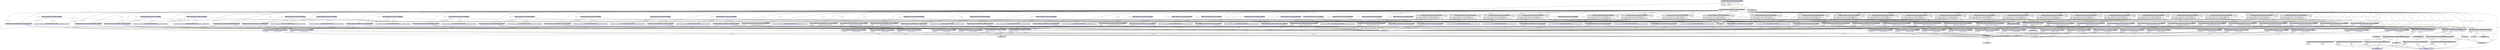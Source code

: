 digraph { 
 node [ fontname="DejaVu Sans" ] ; 
	node0 -> node1 [ color=BLACK, label=< <font point-size='10' color='#336633'>rdf:type</font> > ] ;
	node2 -> node3 [ color=BLACK, label=< <font point-size='10' color='#336633'>prov:hadMember</font> > ] ;
	node4 -> node5 [ color=BLACK, label=< <font point-size='10' color='#336633'>rdf:type</font> > ] ;
	node2 -> node6 [ color=BLACK, label=< <font point-size='10' color='#336633'>prov:hadMember</font> > ] ;
	node8 -> node9 [ color=BLACK, label=< <font point-size='10' color='#336633'>rdf:type</font> > ] ;
	node10 -> node11 [ color=BLACK, label=< <font point-size='10' color='#336633'>prov:atLocation</font> > ] ;
	node13 -> node14 [ color=BLACK, label=< <font point-size='10' color='#336633'>prov:Used</font> > ] ;
	node16 -> node17 [ color=BLACK, label=< <font point-size='10' color='#336633'>rdf:type</font> > ] ;
	node18 -> node3 [ color=BLACK, label=< <font point-size='10' color='#336633'>prov:wasGeneratedBy</font> > ] ;
	node19 -> node20 [ color=BLACK, label=< <font point-size='10' color='#336633'>rdf:type</font> > ] ;
	node21 -> node22 [ color=BLACK, label=< <font point-size='10' color='#336633'>rdf:type</font> > ] ;
	node2 -> node23 [ color=BLACK, label=< <font point-size='10' color='#336633'>prov:hadMember</font> > ] ;
	node24 -> node20 [ color=BLACK, label=< <font point-size='10' color='#336633'>rdf:type</font> > ] ;
	node2 -> node25 [ color=BLACK, label=< <font point-size='10' color='#336633'>prov:wasAttributedTo</font> > ] ;
	node26 -> node27 [ color=BLACK, label=< <font point-size='10' color='#336633'>prov:wasGeneratedBy</font> > ] ;
	node12 -> node28 [ color=BLACK, label=< <font point-size='10' color='#336633'>rdf:type</font> > ] ;
	node19 -> node29 [ color=BLACK, label=< <font point-size='10' color='#336633'>prov:wasGeneratedBy</font> > ] ;
	node30 -> node31 [ color=BLACK, label=< <font point-size='10' color='#336633'>prov:wasAssociatedWith</font> > ] ;
	node32 -> node33 [ color=BLACK, label=< <font point-size='10' color='#336633'>prov:hadRole</font> > ] ;
	node34 -> node20 [ color=BLACK, label=< <font point-size='10' color='#336633'>rdf:type</font> > ] ;
	node13 -> node5 [ color=BLACK, label=< <font point-size='10' color='#336633'>rdf:type</font> > ] ;
	node36 -> node5 [ color=BLACK, label=< <font point-size='10' color='#336633'>rdf:type</font> > ] ;
	node25 -> node33 [ color=BLACK, label=< <font point-size='10' color='#336633'>prov:hadRole</font> > ] ;
	node37 -> node38 [ color=BLACK, label=< <font point-size='10' color='#336633'>prov:wasGeneratedBy</font> > ] ;
	node39 -> node5 [ color=BLACK, label=< <font point-size='10' color='#336633'>rdf:type</font> > ] ;
	node40 -> node33 [ color=BLACK, label=< <font point-size='10' color='#336633'>prov:hadRole</font> > ] ;
	node2 -> node41 [ color=BLACK, label=< <font point-size='10' color='#336633'>prov:wasAttributedTo</font> > ] ;
	node23 -> node40 [ color=BLACK, label=< <font point-size='10' color='#336633'>prov:wasAssociatedWith</font> > ] ;
	node43 -> node44 [ color=BLACK, label=< <font point-size='10' color='#336633'>prov:wasAssociatedWith</font> > ] ;
	node42 -> node20 [ color=BLACK, label=< <font point-size='10' color='#336633'>rdf:type</font> > ] ;
	node45 -> node46 [ color=BLACK, label=< <font point-size='10' color='#336633'>prov:wasGeneratedBy</font> > ] ;
	node47 -> node48 [ color=BLACK, label=< <font point-size='10' color='#336633'>prov:wasGeneratedBy</font> > ] ;
	node50 -> node33 [ color=BLACK, label=< <font point-size='10' color='#336633'>prov:hadRole</font> > ] ;
	node51 -> node33 [ color=BLACK, label=< <font point-size='10' color='#336633'>prov:hadRole</font> > ] ;
	node52 -> node5 [ color=BLACK, label=< <font point-size='10' color='#336633'>rdf:type</font> > ] ;
	node53 -> node54 [ color=BLACK, label=< <font point-size='10' color='#336633'>prov:wasAssociatedWith</font> > ] ;
	node56 -> node57 [ color=BLACK, label=< <font point-size='10' color='#336633'>rdf:type</font> > ] ;
	node12 -> node58 [ color=BLACK, label=< <font point-size='10' color='#336633'>prov:wasGeneratedBy</font> > ] ;
	node9 -> node59 [ color=BLACK, label=< <font point-size='10' color='#336633'>prov:hadMember</font> > ] ;
	node60 -> node61 [ color=BLACK, label=< <font point-size='10' color='#336633'>rdf:type</font> > ] ;
	node62 -> node5 [ color=BLACK, label=< <font point-size='10' color='#336633'>rdf:type</font> > ] ;
	node34 -> node9 [ color=BLACK, label=< <font point-size='10' color='#336633'>rdf:type</font> > ] ;
	node29 -> node21 [ color=BLACK, label=< <font point-size='10' color='#336633'>prov:wasAssociatedWith</font> > ] ;
	node21 -> node33 [ color=BLACK, label=< <font point-size='10' color='#336633'>prov:hadRole</font> > ] ;
	node63 -> node22 [ color=BLACK, label=< <font point-size='10' color='#336633'>rdf:type</font> > ] ;
	node2 -> node42 [ color=BLACK, label=< <font point-size='10' color='#336633'>prov:hadMember</font> > ] ;
	node66 -> node5 [ color=BLACK, label=< <font point-size='10' color='#336633'>rdf:type</font> > ] ;
	node67 -> node14 [ color=BLACK, label=< <font point-size='10' color='#336633'>prov:Used</font> > ] ;
	node2 -> node68 [ color=BLACK, label=< <font point-size='10' color='#336633'>prov:hadMember</font> > ] ;
	node69 -> node28 [ color=BLACK, label=< <font point-size='10' color='#336633'>rdf:type</font> > ] ;
	node50 -> node22 [ color=BLACK, label=< <font point-size='10' color='#336633'>rdf:type</font> > ] ;
	node46 -> node71 [ color=BLACK, label=< <font point-size='10' color='#336633'>prov:wasAssociatedWith</font> > ] ;
	node2 -> node45 [ color=BLACK, label=< <font point-size='10' color='#336633'>prov:hadMember</font> > ] ;
	node43 -> node5 [ color=BLACK, label=< <font point-size='10' color='#336633'>rdf:type</font> > ] ;
	node29 -> node5 [ color=BLACK, label=< <font point-size='10' color='#336633'>rdf:type</font> > ] ;
	node72 -> node28 [ color=BLACK, label=< <font point-size='10' color='#336633'>rdf:type</font> > ] ;
	node73 -> node1 [ color=BLACK, label=< <font point-size='10' color='#336633'>rdf:type</font> > ] ;
	node9 -> node74 [ color=BLACK, label=< <font point-size='10' color='#336633'>rdf:type</font> > ] ;
	node75 -> node76 [ color=BLACK, label=< <font point-size='10' color='#336633'>prov:wasGeneratedBy</font> > ] ;
	node77 -> node78 [ color=BLACK, label=< <font point-size='10' color='#336633'>prov:wasAssociatedWith</font> > ] ;
	node79 -> node20 [ color=BLACK, label=< <font point-size='10' color='#336633'>rdf:type</font> > ] ;
	node80 -> node28 [ color=BLACK, label=< <font point-size='10' color='#336633'>rdf:type</font> > ] ;
	node59 -> node81 [ color=BLACK, label=< <font point-size='10' color='#336633'>rdf:type</font> > ] ;
	node82 -> node83 [ color=BLACK, label=< <font point-size='10' color='#336633'>prov:wasAssociatedWith</font> > ] ;
	node27 -> node83 [ color=BLACK, label=< <font point-size='10' color='#336633'>prov:wasAssociatedWith</font> > ] ;
	node84 -> node5 [ color=BLACK, label=< <font point-size='10' color='#336633'>rdf:type</font> > ] ;
	node85 -> node33 [ color=BLACK, label=< <font point-size='10' color='#336633'>prov:hadRole</font> > ] ;
	node39 -> node64 [ color=BLACK, label=< <font point-size='10' color='#336633'>prov:Used</font> > ] ;
	node25 -> node22 [ color=BLACK, label=< <font point-size='10' color='#336633'>rdf:type</font> > ] ;
	node48 -> node64 [ color=BLACK, label=< <font point-size='10' color='#336633'>prov:Used</font> > ] ;
	node86 -> node33 [ color=BLACK, label=< <font point-size='10' color='#336633'>prov:hadRole</font> > ] ;
	node87 -> node20 [ color=BLACK, label=< <font point-size='10' color='#336633'>rdf:type</font> > ] ;
	node88 -> node54 [ color=BLACK, label=< <font point-size='10' color='#336633'>prov:wasAssociatedWith</font> > ] ;
	node8 -> node20 [ color=BLACK, label=< <font point-size='10' color='#336633'>rdf:type</font> > ] ;
	node89 -> node5 [ color=BLACK, label=< <font point-size='10' color='#336633'>rdf:type</font> > ] ;
	node90 -> node91 [ color=BLACK, label=< <font point-size='10' color='#336633'>prov:atLocation</font> > ] ;
	node92 -> node33 [ color=BLACK, label=< <font point-size='10' color='#336633'>prov:hadRole</font> > ] ;
	node7 -> node20 [ color=BLACK, label=< <font point-size='10' color='#336633'>rdf:type</font> > ] ;
	node2 -> node93 [ color=BLACK, label=< <font point-size='10' color='#336633'>prov:hadMember</font> > ] ;
	node19 -> node94 [ color=BLACK, label=< <font point-size='10' color='#336633'>prov:atLocation</font> > ] ;
	node69 -> node20 [ color=BLACK, label=< <font point-size='10' color='#336633'>rdf:type</font> > ] ;
	node95 -> node20 [ color=BLACK, label=< <font point-size='10' color='#336633'>rdf:type</font> > ] ;
	node96 -> node28 [ color=BLACK, label=< <font point-size='10' color='#336633'>rdf:type</font> > ] ;
	node59 -> node17 [ color=BLACK, label=< <font point-size='10' color='#336633'>rdf:type</font> > ] ;
	node2 -> node97 [ color=BLACK, label=< <font point-size='10' color='#336633'>prov:hadMember</font> > ] ;
	node48 -> node71 [ color=BLACK, label=< <font point-size='10' color='#336633'>prov:wasAssociatedWith</font> > ] ;
	node98 -> node39 [ color=BLACK, label=< <font point-size='10' color='#336633'>prov:wasGeneratedBy</font> > ] ;
	node44 -> node22 [ color=BLACK, label=< <font point-size='10' color='#336633'>rdf:type</font> > ] ;
	node99 -> node20 [ color=BLACK, label=< <font point-size='10' color='#336633'>rdf:type</font> > ] ;
	node100 -> node101 [ color=BLACK, label=< <font point-size='10' color='#336633'>prov:wasGeneratedBy</font> > ] ;
	node80 -> node49 [ color=BLACK, label=< <font point-size='10' color='#336633'>prov:wasGeneratedBy</font> > ] ;
	node102 -> node35 [ color=BLACK, label=< <font point-size='10' color='#336633'>prov:wasGeneratedBy</font> > ] ;
	node103 -> node104 [ color=BLACK, label=< <font point-size='10' color='#336633'>prov:wasGeneratedBy</font> > ] ;
	node105 -> node106 [ color=BLACK, label=< <font point-size='10' color='#336633'>prov:wasAssociatedWith</font> > ] ;
	node30 -> node14 [ color=BLACK, label=< <font point-size='10' color='#336633'>prov:Used</font> > ] ;
	node107 -> node22 [ color=BLACK, label=< <font point-size='10' color='#336633'>rdf:type</font> > ] ;
	node4 -> node86 [ color=BLACK, label=< <font point-size='10' color='#336633'>prov:wasAssociatedWith</font> > ] ;
	node108 -> node16 [ color=BLACK, label=< <font point-size='10' color='#336633'>prov:hadMember</font> > ] ;
	node2 -> node76 [ color=BLACK, label=< <font point-size='10' color='#336633'>prov:hadMember</font> > ] ;
	node2 -> node36 [ color=BLACK, label=< <font point-size='10' color='#336633'>prov:hadMember</font> > ] ;
	node110 -> node5 [ color=BLACK, label=< <font point-size='10' color='#336633'>rdf:type</font> > ] ;
	node111 -> node20 [ color=BLACK, label=< <font point-size='10' color='#336633'>rdf:type</font> > ] ;
	node112 -> node28 [ color=BLACK, label=< <font point-size='10' color='#336633'>rdf:type</font> > ] ;
	node113 -> node40 [ color=BLACK, label=< <font point-size='10' color='#336633'>prov:wasAssociatedWith</font> > ] ;
	node114 -> node14 [ color=BLACK, label=< <font point-size='10' color='#336633'>prov:Used</font> > ] ;
	node70 -> node20 [ color=BLACK, label=< <font point-size='10' color='#336633'>rdf:type</font> > ] ;
	node115 -> node33 [ color=BLACK, label=< <font point-size='10' color='#336633'>prov:hadRole</font> > ] ;
	node97 -> node9 [ color=BLACK, label=< <font point-size='10' color='#336633'>rdf:type</font> > ] ;
	node116 -> node25 [ color=BLACK, label=< <font point-size='10' color='#336633'>prov:wasAssociatedWith</font> > ] ;
	node117 -> node5 [ color=BLACK, label=< <font point-size='10' color='#336633'>rdf:type</font> > ] ;
	node72 -> node9 [ color=BLACK, label=< <font point-size='10' color='#336633'>rdf:type</font> > ] ;
	node108 -> node118 [ color=BLACK, label=< <font point-size='10' color='#336633'>rdf:type</font> > ] ;
	node120 -> node64 [ color=BLACK, label=< <font point-size='10' color='#336633'>prov:Used</font> > ] ;
	node48 -> node5 [ color=BLACK, label=< <font point-size='10' color='#336633'>rdf:type</font> > ] ;
	node112 -> node9 [ color=BLACK, label=< <font point-size='10' color='#336633'>rdf:type</font> > ] ;
	node83 -> node22 [ color=BLACK, label=< <font point-size='10' color='#336633'>rdf:type</font> > ] ;
	node121 -> node106 [ color=BLACK, label=< <font point-size='10' color='#336633'>prov:wasAssociatedWith</font> > ] ;
	node68 -> node5 [ color=BLACK, label=< <font point-size='10' color='#336633'>rdf:type</font> > ] ;
	node2 -> node66 [ color=BLACK, label=< <font point-size='10' color='#336633'>prov:hadMember</font> > ] ;
	node122 -> node123 [ color=BLACK, label=< <font point-size='10' color='#336633'>prov:atLocation</font> > ] ;
	node10 -> node62 [ color=BLACK, label=< <font point-size='10' color='#336633'>prov:wasGeneratedBy</font> > ] ;
	node69 -> node9 [ color=BLACK, label=< <font point-size='10' color='#336633'>rdf:type</font> > ] ;
	node2 -> node70 [ color=BLACK, label=< <font point-size='10' color='#336633'>prov:hadMember</font> > ] ;
	node2 -> node72 [ color=BLACK, label=< <font point-size='10' color='#336633'>prov:hadMember</font> > ] ;
	node39 -> node124 [ color=BLACK, label=< <font point-size='10' color='#336633'>prov:wasAssociatedWith</font> > ] ;
	node125 -> node64 [ color=BLACK, label=< <font point-size='10' color='#336633'>prov:Used</font> > ] ;
	node126 -> node64 [ color=BLACK, label=< <font point-size='10' color='#336633'>prov:Used</font> > ] ;
	node2 -> node71 [ color=BLACK, label=< <font point-size='10' color='#336633'>prov:wasAttributedTo</font> > ] ;
	node2 -> node67 [ color=BLACK, label=< <font point-size='10' color='#336633'>prov:hadMember</font> > ] ;
	node2 -> node102 [ color=BLACK, label=< <font point-size='10' color='#336633'>prov:hadMember</font> > ] ;
	node45 -> node28 [ color=BLACK, label=< <font point-size='10' color='#336633'>rdf:type</font> > ] ;
	node2 -> node69 [ color=BLACK, label=< <font point-size='10' color='#336633'>prov:hadMember</font> > ] ;
	node52 -> node41 [ color=BLACK, label=< <font point-size='10' color='#336633'>prov:wasAssociatedWith</font> > ] ;
	node128 -> node5 [ color=BLACK, label=< <font point-size='10' color='#336633'>rdf:type</font> > ] ;
	node56 -> node0 [ color=BLACK, label=< <font point-size='10' color='#336633'>prov:hadMember</font> > ] ;
	node101 -> node5 [ color=BLACK, label=< <font point-size='10' color='#336633'>rdf:type</font> > ] ;
	node130 -> node131 [ color=BLACK, label=< <font point-size='10' color='#336633'>prov:atLocation</font> > ] ;
	node120 -> node50 [ color=BLACK, label=< <font point-size='10' color='#336633'>prov:wasAssociatedWith</font> > ] ;
	node69 -> node133 [ color=BLACK, label=< <font point-size='10' color='#336633'>prov:wasGeneratedBy</font> > ] ;
	node101 -> node134 [ color=BLACK, label=< <font point-size='10' color='#336633'>prov:wasAssociatedWith</font> > ] ;
	node134 -> node22 [ color=BLACK, label=< <font point-size='10' color='#336633'>rdf:type</font> > ] ;
	node121 -> node5 [ color=BLACK, label=< <font point-size='10' color='#336633'>rdf:type</font> > ] ;
	node106 -> node22 [ color=BLACK, label=< <font point-size='10' color='#336633'>rdf:type</font> > ] ;
	node70 -> node9 [ color=BLACK, label=< <font point-size='10' color='#336633'>rdf:type</font> > ] ;
	node6 -> node28 [ color=BLACK, label=< <font point-size='10' color='#336633'>rdf:type</font> > ] ;
	node77 -> node5 [ color=BLACK, label=< <font point-size='10' color='#336633'>rdf:type</font> > ] ;
	node93 -> node20 [ color=BLACK, label=< <font point-size='10' color='#336633'>rdf:type</font> > ] ;
	node2 -> node62 [ color=BLACK, label=< <font point-size='10' color='#336633'>prov:hadMember</font> > ] ;
	node2 -> node31 [ color=BLACK, label=< <font point-size='10' color='#336633'>prov:wasAttributedTo</font> > ] ;
	node2 -> node136 [ color=BLACK, label=< <font point-size='10' color='#336633'>prov:hadMember</font> > ] ;
	node3 -> node5 [ color=BLACK, label=< <font point-size='10' color='#336633'>rdf:type</font> > ] ;
	node112 -> node20 [ color=BLACK, label=< <font point-size='10' color='#336633'>rdf:type</font> > ] ;
	node2 -> node21 [ color=BLACK, label=< <font point-size='10' color='#336633'>prov:wasAttributedTo</font> > ] ;
	node129 -> node137 [ color=BLACK, label=< <font point-size='10' color='#336633'>rdf:type</font> > ] ;
	node138 -> node22 [ color=BLACK, label=< <font point-size='10' color='#336633'>rdf:type</font> > ] ;
	node129 -> node139 [ color=BLACK, label=< <font point-size='10' color='#336633'>rdf:type</font> > ] ;
	node60 -> node140 [ color=BLACK, label=< <font point-size='10' color='#336633'>rdf:type</font> > ] ;
	node110 -> node63 [ color=BLACK, label=< <font point-size='10' color='#336633'>prov:wasAssociatedWith</font> > ] ;
	node113 -> node14 [ color=BLACK, label=< <font point-size='10' color='#336633'>prov:Used</font> > ] ;
	node126 -> node5 [ color=BLACK, label=< <font point-size='10' color='#336633'>rdf:type</font> > ] ;
	node2 -> node135 [ color=BLACK, label=< <font point-size='10' color='#336633'>prov:hadMember</font> > ] ;
	node141 -> node142 [ color=BLACK, label=< <font point-size='10' color='#336633'>prov:atLocation</font> > ] ;
	node44 -> node33 [ color=BLACK, label=< <font point-size='10' color='#336633'>prov:hadRole</font> > ] ;
	node111 -> node143 [ color=BLACK, label=< <font point-size='10' color='#336633'>prov:atLocation</font> > ] ;
	node114 -> node5 [ color=BLACK, label=< <font point-size='10' color='#336633'>rdf:type</font> > ] ;
	node26 -> node20 [ color=BLACK, label=< <font point-size='10' color='#336633'>rdf:type</font> > ] ;
	node97 -> node20 [ color=BLACK, label=< <font point-size='10' color='#336633'>rdf:type</font> > ] ;
	node87 -> node144 [ color=BLACK, label=< <font point-size='10' color='#336633'>prov:atLocation</font> > ] ;
	node119 -> node20 [ color=BLACK, label=< <font point-size='10' color='#336633'>rdf:type</font> > ] ;
	node133 -> node86 [ color=BLACK, label=< <font point-size='10' color='#336633'>prov:wasAssociatedWith</font> > ] ;
	node72 -> node20 [ color=BLACK, label=< <font point-size='10' color='#336633'>rdf:type</font> > ] ;
	node2 -> node92 [ color=BLACK, label=< <font point-size='10' color='#336633'>prov:wasAttributedTo</font> > ] ;
	node79 -> node113 [ color=BLACK, label=< <font point-size='10' color='#336633'>prov:wasGeneratedBy</font> > ] ;
	node9 -> node129 [ color=BLACK, label=< <font point-size='10' color='#336633'>prov:hadMember</font> > ] ;
	node8 -> node77 [ color=BLACK, label=< <font point-size='10' color='#336633'>prov:wasGeneratedBy</font> > ] ;
	node31 -> node33 [ color=BLACK, label=< <font point-size='10' color='#336633'>prov:hadRole</font> > ] ;
	node2 -> node138 [ color=BLACK, label=< <font point-size='10' color='#336633'>prov:wasAttributedTo</font> > ] ;
	node2 -> node49 [ color=BLACK, label=< <font point-size='10' color='#336633'>prov:hadMember</font> > ] ;
	node128 -> node78 [ color=BLACK, label=< <font point-size='10' color='#336633'>prov:wasAssociatedWith</font> > ] ;
	node145 -> node146 [ color=BLACK, label=< <font point-size='10' color='#336633'>prov:atLocation</font> > ] ;
	node62 -> node64 [ color=BLACK, label=< <font point-size='10' color='#336633'>prov:Used</font> > ] ;
	node108 -> node57 [ color=BLACK, label=< <font point-size='10' color='#336633'>rdf:type</font> > ] ;
	node103 -> node20 [ color=BLACK, label=< <font point-size='10' color='#336633'>rdf:type</font> > ] ;
	node2 -> node12 [ color=BLACK, label=< <font point-size='10' color='#336633'>prov:hadMember</font> > ] ;
	node2 -> node52 [ color=BLACK, label=< <font point-size='10' color='#336633'>prov:hadMember</font> > ] ;
	node132 -> node5 [ color=BLACK, label=< <font point-size='10' color='#336633'>rdf:type</font> > ] ;
	node115 -> node22 [ color=BLACK, label=< <font point-size='10' color='#336633'>rdf:type</font> > ] ;
	node15 -> node9 [ color=BLACK, label=< <font point-size='10' color='#336633'>rdf:type</font> > ] ;
	node129 -> node56 [ color=BLACK, label=< <font point-size='10' color='#336633'>nidash:ValueSet</font> > ] ;
	node147 -> node148 [ color=BLACK, label=< <font point-size='10' color='#336633'>prov:atLocation</font> > ] ;
	node104 -> node107 [ color=BLACK, label=< <font point-size='10' color='#336633'>prov:wasAssociatedWith</font> > ] ;
	node80 -> node20 [ color=BLACK, label=< <font point-size='10' color='#336633'>rdf:type</font> > ] ;
	node58 -> node5 [ color=BLACK, label=< <font point-size='10' color='#336633'>rdf:type</font> > ] ;
	node96 -> node110 [ color=BLACK, label=< <font point-size='10' color='#336633'>prov:wasGeneratedBy</font> > ] ;
	node70 -> node116 [ color=BLACK, label=< <font point-size='10' color='#336633'>prov:wasGeneratedBy</font> > ] ;
	node104 -> node5 [ color=BLACK, label=< <font point-size='10' color='#336633'>rdf:type</font> > ] ;
	node93 -> node66 [ color=BLACK, label=< <font point-size='10' color='#336633'>prov:wasGeneratedBy</font> > ] ;
	node2 -> node114 [ color=BLACK, label=< <font point-size='10' color='#336633'>prov:hadMember</font> > ] ;
	node90 -> node20 [ color=BLACK, label=< <font point-size='10' color='#336633'>rdf:type</font> > ] ;
	node15 -> node88 [ color=BLACK, label=< <font point-size='10' color='#336633'>prov:wasGeneratedBy</font> > ] ;
	node125 -> node5 [ color=BLACK, label=< <font point-size='10' color='#336633'>rdf:type</font> > ] ;
	node98 -> node20 [ color=BLACK, label=< <font point-size='10' color='#336633'>rdf:type</font> > ] ;
	node149 -> node31 [ color=BLACK, label=< <font point-size='10' color='#336633'>prov:wasAssociatedWith</font> > ] ;
	node2 -> node103 [ color=BLACK, label=< <font point-size='10' color='#336633'>prov:hadMember</font> > ] ;
	node119 -> node9 [ color=BLACK, label=< <font point-size='10' color='#336633'>rdf:type</font> > ] ;
	node55 -> node28 [ color=BLACK, label=< <font point-size='10' color='#336633'>rdf:type</font> > ] ;
	node35 -> node50 [ color=BLACK, label=< <font point-size='10' color='#336633'>prov:wasAssociatedWith</font> > ] ;
	node2 -> node150 [ color=BLACK, label=< <font point-size='10' color='#336633'>prov:hadMember</font> > ] ;
	node149 -> node5 [ color=BLACK, label=< <font point-size='10' color='#336633'>rdf:type</font> > ] ;
	node95 -> node114 [ color=BLACK, label=< <font point-size='10' color='#336633'>prov:wasGeneratedBy</font> > ] ;
	node2 -> node4 [ color=BLACK, label=< <font point-size='10' color='#336633'>prov:hadMember</font> > ] ;
	node75 -> node9 [ color=BLACK, label=< <font point-size='10' color='#336633'>rdf:type</font> > ] ;
	node31 -> node22 [ color=BLACK, label=< <font point-size='10' color='#336633'>rdf:type</font> > ] ;
	node2 -> node96 [ color=BLACK, label=< <font point-size='10' color='#336633'>prov:hadMember</font> > ] ;
	node103 -> node9 [ color=BLACK, label=< <font point-size='10' color='#336633'>rdf:type</font> > ] ;
	node87 -> node13 [ color=BLACK, label=< <font point-size='10' color='#336633'>prov:wasGeneratedBy</font> > ] ;
	node111 -> node67 [ color=BLACK, label=< <font point-size='10' color='#336633'>prov:wasGeneratedBy</font> > ] ;
	node2 -> node115 [ color=BLACK, label=< <font point-size='10' color='#336633'>prov:wasAttributedTo</font> > ] ;
	node136 -> node9 [ color=BLACK, label=< <font point-size='10' color='#336633'>rdf:type</font> > ] ;
	node2 -> node37 [ color=BLACK, label=< <font point-size='10' color='#336633'>prov:hadMember</font> > ] ;
	node10 -> node20 [ color=BLACK, label=< <font point-size='10' color='#336633'>rdf:type</font> > ] ;
	node2 -> node77 [ color=BLACK, label=< <font point-size='10' color='#336633'>prov:hadMember</font> > ] ;
	node2 -> node120 [ color=BLACK, label=< <font point-size='10' color='#336633'>prov:hadMember</font> > ] ;
	node13 -> node32 [ color=BLACK, label=< <font point-size='10' color='#336633'>prov:wasAssociatedWith</font> > ] ;
	node65 -> node17 [ color=BLACK, label=< <font point-size='10' color='#336633'>rdf:type</font> > ] ;
	node98 -> node151 [ color=BLACK, label=< <font point-size='10' color='#336633'>prov:atLocation</font> > ] ;
	node102 -> node20 [ color=BLACK, label=< <font point-size='10' color='#336633'>rdf:type</font> > ] ;
	node80 -> node9 [ color=BLACK, label=< <font point-size='10' color='#336633'>rdf:type</font> > ] ;
	node102 -> node28 [ color=BLACK, label=< <font point-size='10' color='#336633'>rdf:type</font> > ] ;
	node92 -> node22 [ color=BLACK, label=< <font point-size='10' color='#336633'>rdf:type</font> > ] ;
	node138 -> node33 [ color=BLACK, label=< <font point-size='10' color='#336633'>prov:hadRole</font> > ] ;
	node95 -> node152 [ color=BLACK, label=< <font point-size='10' color='#336633'>prov:atLocation</font> > ] ;
	node2 -> node58 [ color=BLACK, label=< <font point-size='10' color='#336633'>prov:hadMember</font> > ] ;
	node135 -> node23 [ color=BLACK, label=< <font point-size='10' color='#336633'>prov:wasGeneratedBy</font> > ] ;
	node153 -> node20 [ color=BLACK, label=< <font point-size='10' color='#336633'>rdf:type</font> > ] ;
	node2 -> node110 [ color=BLACK, label=< <font point-size='10' color='#336633'>prov:hadMember</font> > ] ;
	node53 -> node14 [ color=BLACK, label=< <font point-size='10' color='#336633'>prov:Used</font> > ] ;
	node41 -> node22 [ color=BLACK, label=< <font point-size='10' color='#336633'>rdf:type</font> > ] ;
	node2 -> node107 [ color=BLACK, label=< <font point-size='10' color='#336633'>prov:wasAttributedTo</font> > ] ;
	node42 -> node82 [ color=BLACK, label=< <font point-size='10' color='#336633'>prov:wasGeneratedBy</font> > ] ;
	node154 -> node5 [ color=BLACK, label=< <font point-size='10' color='#336633'>rdf:type</font> > ] ;
	node2 -> node126 [ color=BLACK, label=< <font point-size='10' color='#336633'>prov:hadMember</font> > ] ;
	node73 -> node17 [ color=BLACK, label=< <font point-size='10' color='#336633'>rdf:type</font> > ] ;
	node155 -> node156 [ color=BLACK, label=< <font point-size='10' color='#336633'>prov:atLocation</font> > ] ;
	node2 -> node39 [ color=BLACK, label=< <font point-size='10' color='#336633'>prov:hadMember</font> > ] ;
	node15 -> node20 [ color=BLACK, label=< <font point-size='10' color='#336633'>rdf:type</font> > ] ;
	node55 -> node36 [ color=BLACK, label=< <font point-size='10' color='#336633'>prov:wasGeneratedBy</font> > ] ;
	node108 -> node109 [ color=BLACK, label=< <font point-size='10' color='#336633'>prov:hadMember</font> > ] ;
	node84 -> node21 [ color=BLACK, label=< <font point-size='10' color='#336633'>prov:wasAssociatedWith</font> > ] ;
	node12 -> node9 [ color=BLACK, label=< <font point-size='10' color='#336633'>rdf:type</font> > ] ;
	node2 -> node85 [ color=BLACK, label=< <font point-size='10' color='#336633'>prov:wasAttributedTo</font> > ] ;
	node64 -> node157 [ color=BLACK, label=< <font point-size='10' color='#336633'>rdf:type</font> > ] ;
	node18 -> node158 [ color=BLACK, label=< <font point-size='10' color='#336633'>prov:atLocation</font> > ] ;
	node2 -> node24 [ color=BLACK, label=< <font point-size='10' color='#336633'>prov:hadMember</font> > ] ;
	node75 -> node20 [ color=BLACK, label=< <font point-size='10' color='#336633'>rdf:type</font> > ] ;
	node2 -> node44 [ color=BLACK, label=< <font point-size='10' color='#336633'>prov:wasAttributedTo</font> > ] ;
	node2 -> node134 [ color=BLACK, label=< <font point-size='10' color='#336633'>prov:wasAttributedTo</font> > ] ;
	node85 -> node22 [ color=BLACK, label=< <font point-size='10' color='#336633'>rdf:type</font> > ] ;
	node18 -> node20 [ color=BLACK, label=< <font point-size='10' color='#336633'>rdf:type</font> > ] ;
	node2 -> node89 [ color=BLACK, label=< <font point-size='10' color='#336633'>prov:hadMember</font> > ] ;
	node70 -> node28 [ color=BLACK, label=< <font point-size='10' color='#336633'>rdf:type</font> > ] ;
	node67 -> node5 [ color=BLACK, label=< <font point-size='10' color='#336633'>rdf:type</font> > ] ;
	node58 -> node115 [ color=BLACK, label=< <font point-size='10' color='#336633'>prov:wasAssociatedWith</font> > ] ;
	node154 -> node14 [ color=BLACK, label=< <font point-size='10' color='#336633'>prov:Used</font> > ] ;
	node59 -> node108 [ color=BLACK, label=< <font point-size='10' color='#336633'>nidash:ValueSet</font> > ] ;
	node107 -> node33 [ color=BLACK, label=< <font point-size='10' color='#336633'>prov:hadRole</font> > ] ;
	node2 -> node106 [ color=BLACK, label=< <font point-size='10' color='#336633'>prov:wasAttributedTo</font> > ] ;
	node9 -> node60 [ color=BLACK, label=< <font point-size='10' color='#336633'>prov:hadMember</font> > ] ;
	node103 -> node28 [ color=BLACK, label=< <font point-size='10' color='#336633'>rdf:type</font> > ] ;
	node125 -> node63 [ color=BLACK, label=< <font point-size='10' color='#336633'>prov:wasAssociatedWith</font> > ] ;
	node159 -> node160 [ color=BLACK, label=< <font point-size='10' color='#336633'>prov:atLocation</font> > ] ;
	node78 -> node33 [ color=BLACK, label=< <font point-size='10' color='#336633'>prov:hadRole</font> > ] ;
	node105 -> node5 [ color=BLACK, label=< <font point-size='10' color='#336633'>rdf:type</font> > ] ;
	node76 -> node85 [ color=BLACK, label=< <font point-size='10' color='#336633'>prov:wasAssociatedWith</font> > ] ;
	node27 -> node14 [ color=BLACK, label=< <font point-size='10' color='#336633'>prov:Used</font> > ] ;
	node34 -> node132 [ color=BLACK, label=< <font point-size='10' color='#336633'>prov:wasGeneratedBy</font> > ] ;
	node2 -> node116 [ color=BLACK, label=< <font point-size='10' color='#336633'>prov:hadMember</font> > ] ;
	node2 -> node132 [ color=BLACK, label=< <font point-size='10' color='#336633'>prov:hadMember</font> > ] ;
	node4 -> node64 [ color=BLACK, label=< <font point-size='10' color='#336633'>prov:Used</font> > ] ;
	node2 -> node82 [ color=BLACK, label=< <font point-size='10' color='#336633'>prov:hadMember</font> > ] ;
	node93 -> node9 [ color=BLACK, label=< <font point-size='10' color='#336633'>rdf:type</font> > ] ;
	node40 -> node22 [ color=BLACK, label=< <font point-size='10' color='#336633'>rdf:type</font> > ] ;
	node134 -> node33 [ color=BLACK, label=< <font point-size='10' color='#336633'>prov:hadRole</font> > ] ;
	node2 -> node53 [ color=BLACK, label=< <font point-size='10' color='#336633'>prov:hadMember</font> > ] ;
	node16 -> node1 [ color=BLACK, label=< <font point-size='10' color='#336633'>rdf:type</font> > ] ;
	node2 -> node29 [ color=BLACK, label=< <font point-size='10' color='#336633'>prov:hadMember</font> > ] ;
	node102 -> node9 [ color=BLACK, label=< <font point-size='10' color='#336633'>rdf:type</font> > ] ;
	node36 -> node44 [ color=BLACK, label=< <font point-size='10' color='#336633'>prov:wasAssociatedWith</font> > ] ;
	node27 -> node5 [ color=BLACK, label=< <font point-size='10' color='#336633'>rdf:type</font> > ] ;
	node71 -> node22 [ color=BLACK, label=< <font point-size='10' color='#336633'>rdf:type</font> > ] ;
	node51 -> node22 [ color=BLACK, label=< <font point-size='10' color='#336633'>rdf:type</font> > ] ;
	node45 -> node9 [ color=BLACK, label=< <font point-size='10' color='#336633'>rdf:type</font> > ] ;
	node145 -> node154 [ color=BLACK, label=< <font point-size='10' color='#336633'>prov:wasGeneratedBy</font> > ] ;
	node136 -> node105 [ color=BLACK, label=< <font point-size='10' color='#336633'>prov:wasGeneratedBy</font> > ] ;
	node130 -> node30 [ color=BLACK, label=< <font point-size='10' color='#336633'>prov:wasGeneratedBy</font> > ] ;
	node71 -> node33 [ color=BLACK, label=< <font point-size='10' color='#336633'>prov:hadRole</font> > ] ;
	node141 -> node53 [ color=BLACK, label=< <font point-size='10' color='#336633'>prov:wasGeneratedBy</font> > ] ;
	node3 -> node51 [ color=BLACK, label=< <font point-size='10' color='#336633'>prov:wasAssociatedWith</font> > ] ;
	node35 -> node5 [ color=BLACK, label=< <font point-size='10' color='#336633'>rdf:type</font> > ] ;
	node2 -> node112 [ color=BLACK, label=< <font point-size='10' color='#336633'>prov:hadMember</font> > ] ;
	node161 -> node128 [ color=BLACK, label=< <font point-size='10' color='#336633'>prov:wasGeneratedBy</font> > ] ;
	node130 -> node20 [ color=BLACK, label=< <font point-size='10' color='#336633'>rdf:type</font> > ] ;
	node116 -> node5 [ color=BLACK, label=< <font point-size='10' color='#336633'>rdf:type</font> > ] ;
	node76 -> node5 [ color=BLACK, label=< <font point-size='10' color='#336633'>rdf:type</font> > ] ;
	node113 -> node5 [ color=BLACK, label=< <font point-size='10' color='#336633'>rdf:type</font> > ] ;
	node114 -> node85 [ color=BLACK, label=< <font point-size='10' color='#336633'>prov:wasAssociatedWith</font> > ] ;
	node100 -> node20 [ color=BLACK, label=< <font point-size='10' color='#336633'>rdf:type</font> > ] ;
	node23 -> node5 [ color=BLACK, label=< <font point-size='10' color='#336633'>rdf:type</font> > ] ;
	node78 -> node22 [ color=BLACK, label=< <font point-size='10' color='#336633'>rdf:type</font> > ] ;
	node2 -> node128 [ color=BLACK, label=< <font point-size='10' color='#336633'>prov:hadMember</font> > ] ;
	node55 -> node9 [ color=BLACK, label=< <font point-size='10' color='#336633'>rdf:type</font> > ] ;
	node119 -> node52 [ color=BLACK, label=< <font point-size='10' color='#336633'>prov:wasGeneratedBy</font> > ] ;
	node101 -> node14 [ color=BLACK, label=< <font point-size='10' color='#336633'>prov:Used</font> > ] ;
	node24 -> node9 [ color=BLACK, label=< <font point-size='10' color='#336633'>rdf:type</font> > ] ;
	node12 -> node20 [ color=BLACK, label=< <font point-size='10' color='#336633'>rdf:type</font> > ] ;
	node3 -> node14 [ color=BLACK, label=< <font point-size='10' color='#336633'>prov:Used</font> > ] ;
	node119 -> node28 [ color=BLACK, label=< <font point-size='10' color='#336633'>rdf:type</font> > ] ;
	node141 -> node20 [ color=BLACK, label=< <font point-size='10' color='#336633'>rdf:type</font> > ] ;
	node127 -> node5 [ color=BLACK, label=< <font point-size='10' color='#336633'>rdf:type</font> > ] ;
	node7 -> node2 [ color=BLACK, label=< <font point-size='10' color='#336633'>prov:wasAssociatedWith</font> > ] ;
	node122 -> node20 [ color=BLACK, label=< <font point-size='10' color='#336633'>rdf:type</font> > ] ;
	node54 -> node33 [ color=BLACK, label=< <font point-size='10' color='#336633'>prov:hadRole</font> > ] ;
	node106 -> node33 [ color=BLACK, label=< <font point-size='10' color='#336633'>prov:hadRole</font> > ] ;
	node59 -> node139 [ color=BLACK, label=< <font point-size='10' color='#336633'>rdf:type</font> > ] ;
	node100 -> node162 [ color=BLACK, label=< <font point-size='10' color='#336633'>prov:atLocation</font> > ] ;
	node24 -> node28 [ color=BLACK, label=< <font point-size='10' color='#336633'>rdf:type</font> > ] ;
	node56 -> node118 [ color=BLACK, label=< <font point-size='10' color='#336633'>rdf:type</font> > ] ;
	node45 -> node20 [ color=BLACK, label=< <font point-size='10' color='#336633'>rdf:type</font> > ] ;
	node82 -> node5 [ color=BLACK, label=< <font point-size='10' color='#336633'>rdf:type</font> > ] ;
	node2 -> node30 [ color=BLACK, label=< <font point-size='10' color='#336633'>prov:hadMember</font> > ] ;
	node136 -> node28 [ color=BLACK, label=< <font point-size='10' color='#336633'>rdf:type</font> > ] ;
	node43 -> node64 [ color=BLACK, label=< <font point-size='10' color='#336633'>prov:Used</font> > ] ;
	node99 -> node4 [ color=BLACK, label=< <font point-size='10' color='#336633'>prov:wasGeneratedBy</font> > ] ;
	node86 -> node22 [ color=BLACK, label=< <font point-size='10' color='#336633'>rdf:type</font> > ] ;
	node83 -> node33 [ color=BLACK, label=< <font point-size='10' color='#336633'>prov:hadRole</font> > ] ;
	node2 -> node57 [ color=BLACK, label=< <font point-size='10' color='#336633'>rdf:type</font> > ] ;
	node2 -> node78 [ color=BLACK, label=< <font point-size='10' color='#336633'>prov:wasAttributedTo</font> > ] ;
	node2 -> node113 [ color=BLACK, label=< <font point-size='10' color='#336633'>prov:hadMember</font> > ] ;
	node2 -> node88 [ color=BLACK, label=< <font point-size='10' color='#336633'>prov:hadMember</font> > ] ;
	node2 -> node124 [ color=BLACK, label=< <font point-size='10' color='#336633'>prov:wasAttributedTo</font> > ] ;
	node155 -> node20 [ color=BLACK, label=< <font point-size='10' color='#336633'>rdf:type</font> > ] ;
	node88 -> node5 [ color=BLACK, label=< <font point-size='10' color='#336633'>rdf:type</font> > ] ;
	node97 -> node127 [ color=BLACK, label=< <font point-size='10' color='#336633'>prov:wasGeneratedBy</font> > ] ;
	node24 -> node117 [ color=BLACK, label=< <font point-size='10' color='#336633'>prov:wasGeneratedBy</font> > ] ;
	node163 -> node164 [ color=BLACK, label=< <font point-size='10' color='#336633'>prov:atLocation</font> > ] ;
	node2 -> node63 [ color=BLACK, label=< <font point-size='10' color='#336633'>prov:wasAttributedTo</font> > ] ;
	node93 -> node28 [ color=BLACK, label=< <font point-size='10' color='#336633'>rdf:type</font> > ] ;
	node37 -> node28 [ color=BLACK, label=< <font point-size='10' color='#336633'>rdf:type</font> > ] ;
	node6 -> node150 [ color=BLACK, label=< <font point-size='10' color='#336633'>prov:wasGeneratedBy</font> > ] ;
	node163 -> node20 [ color=BLACK, label=< <font point-size='10' color='#336633'>rdf:type</font> > ] ;
	node2 -> node84 [ color=BLACK, label=< <font point-size='10' color='#336633'>prov:hadMember</font> > ] ;
	node150 -> node5 [ color=BLACK, label=< <font point-size='10' color='#336633'>rdf:type</font> > ] ;
	node62 -> node25 [ color=BLACK, label=< <font point-size='10' color='#336633'>prov:wasAssociatedWith</font> > ] ;
	node56 -> node73 [ color=BLACK, label=< <font point-size='10' color='#336633'>prov:hadMember</font> > ] ;
	node2 -> node55 [ color=BLACK, label=< <font point-size='10' color='#336633'>prov:hadMember</font> > ] ;
	node2 -> node50 [ color=BLACK, label=< <font point-size='10' color='#336633'>prov:wasAttributedTo</font> > ] ;
	node2 -> node80 [ color=BLACK, label=< <font point-size='10' color='#336633'>prov:hadMember</font> > ] ;
	node89 -> node92 [ color=BLACK, label=< <font point-size='10' color='#336633'>prov:wasAssociatedWith</font> > ] ;
	node63 -> node33 [ color=BLACK, label=< <font point-size='10' color='#336633'>prov:hadRole</font> > ] ;
	node135 -> node20 [ color=BLACK, label=< <font point-size='10' color='#336633'>rdf:type</font> > ] ;
	node2 -> node48 [ color=BLACK, label=< <font point-size='10' color='#336633'>prov:hadMember</font> > ] ;
	node159 -> node20 [ color=BLACK, label=< <font point-size='10' color='#336633'>rdf:type</font> > ] ;
	node99 -> node166 [ color=BLACK, label=< <font point-size='10' color='#336633'>prov:atLocation</font> > ] ;
	node2 -> node46 [ color=BLACK, label=< <font point-size='10' color='#336633'>prov:hadMember</font> > ] ;
	node2 -> node13 [ color=BLACK, label=< <font point-size='10' color='#336633'>prov:hadMember</font> > ] ;
	node154 -> node41 [ color=BLACK, label=< <font point-size='10' color='#336633'>prov:wasAssociatedWith</font> > ] ;
	node14 -> node157 [ color=BLACK, label=< <font point-size='10' color='#336633'>rdf:type</font> > ] ;
	node167 -> node5 [ color=BLACK, label=< <font point-size='10' color='#336633'>rdf:type</font> > ] ;
	node168 -> node20 [ color=BLACK, label=< <font point-size='10' color='#336633'>rdf:type</font> > ] ;
	node132 -> node51 [ color=BLACK, label=< <font point-size='10' color='#336633'>prov:wasAssociatedWith</font> > ] ;
	node55 -> node20 [ color=BLACK, label=< <font point-size='10' color='#336633'>rdf:type</font> > ] ;
	node165 -> node22 [ color=BLACK, label=< <font point-size='10' color='#336633'>rdf:type</font> > ] ;
	node124 -> node33 [ color=BLACK, label=< <font point-size='10' color='#336633'>prov:hadRole</font> > ] ;
	node68 -> node165 [ color=BLACK, label=< <font point-size='10' color='#336633'>prov:wasAssociatedWith</font> > ] ;
	node129 -> node17 [ color=BLACK, label=< <font point-size='10' color='#336633'>rdf:type</font> > ] ;
	node30 -> node5 [ color=BLACK, label=< <font point-size='10' color='#336633'>rdf:type</font> > ] ;
	node2 -> node149 [ color=BLACK, label=< <font point-size='10' color='#336633'>prov:hadMember</font> > ] ;
	node2 -> node133 [ color=BLACK, label=< <font point-size='10' color='#336633'>prov:hadMember</font> > ] ;
	node168 -> node126 [ color=BLACK, label=< <font point-size='10' color='#336633'>prov:wasGeneratedBy</font> > ] ;
	node2 -> node34 [ color=BLACK, label=< <font point-size='10' color='#336633'>prov:hadMember</font> > ] ;
	node60 -> node17 [ color=BLACK, label=< <font point-size='10' color='#336633'>rdf:type</font> > ] ;
	node2 -> node105 [ color=BLACK, label=< <font point-size='10' color='#336633'>prov:hadMember</font> > ] ;
	node53 -> node5 [ color=BLACK, label=< <font point-size='10' color='#336633'>rdf:type</font> > ] ;
	node42 -> node9 [ color=BLACK, label=< <font point-size='10' color='#336633'>rdf:type</font> > ] ;
	node2 -> node40 [ color=BLACK, label=< <font point-size='10' color='#336633'>prov:wasAttributedTo</font> > ] ;
	node109 -> node17 [ color=BLACK, label=< <font point-size='10' color='#336633'>rdf:type</font> > ] ;
	node161 -> node20 [ color=BLACK, label=< <font point-size='10' color='#336633'>rdf:type</font> > ] ;
	node2 -> node54 [ color=BLACK, label=< <font point-size='10' color='#336633'>prov:wasAttributedTo</font> > ] ;
	node2 -> node117 [ color=BLACK, label=< <font point-size='10' color='#336633'>prov:hadMember</font> > ] ;
	node145 -> node20 [ color=BLACK, label=< <font point-size='10' color='#336633'>rdf:type</font> > ] ;
	node2 -> node38 [ color=BLACK, label=< <font point-size='10' color='#336633'>prov:hadMember</font> > ] ;
	node65 -> node1 [ color=BLACK, label=< <font point-size='10' color='#336633'>rdf:type</font> > ] ;
	node147 -> node20 [ color=BLACK, label=< <font point-size='10' color='#336633'>rdf:type</font> > ] ;
	node47 -> node20 [ color=BLACK, label=< <font point-size='10' color='#336633'>rdf:type</font> > ] ;
	node120 -> node5 [ color=BLACK, label=< <font point-size='10' color='#336633'>rdf:type</font> > ] ;
	node109 -> node1 [ color=BLACK, label=< <font point-size='10' color='#336633'>rdf:type</font> > ] ;
	node117 -> node138 [ color=BLACK, label=< <font point-size='10' color='#336633'>prov:wasAssociatedWith</font> > ] ;
	node89 -> node14 [ color=BLACK, label=< <font point-size='10' color='#336633'>prov:Used</font> > ] ;
	node66 -> node165 [ color=BLACK, label=< <font point-size='10' color='#336633'>prov:wasAssociatedWith</font> > ] ;
	node112 -> node84 [ color=BLACK, label=< <font point-size='10' color='#336633'>prov:wasGeneratedBy</font> > ] ;
	node127 -> node32 [ color=BLACK, label=< <font point-size='10' color='#336633'>prov:wasAssociatedWith</font> > ] ;
	node49 -> node5 [ color=BLACK, label=< <font point-size='10' color='#336633'>rdf:type</font> > ] ;
	node2 -> node125 [ color=BLACK, label=< <font point-size='10' color='#336633'>prov:hadMember</font> > ] ;
	node0 -> node17 [ color=BLACK, label=< <font point-size='10' color='#336633'>rdf:type</font> > ] ;
	node97 -> node28 [ color=BLACK, label=< <font point-size='10' color='#336633'>rdf:type</font> > ] ;
	node167 -> node138 [ color=BLACK, label=< <font point-size='10' color='#336633'>prov:wasAssociatedWith</font> > ] ;
	node2 -> node119 [ color=BLACK, label=< <font point-size='10' color='#336633'>prov:hadMember</font> > ] ;
	node165 -> node33 [ color=BLACK, label=< <font point-size='10' color='#336633'>prov:hadRole</font> > ] ;
	node72 -> node149 [ color=BLACK, label=< <font point-size='10' color='#336633'>prov:wasGeneratedBy</font> > ] ;
	node2 -> node86 [ color=BLACK, label=< <font point-size='10' color='#336633'>prov:wasAttributedTo</font> > ] ;
	node47 -> node169 [ color=BLACK, label=< <font point-size='10' color='#336633'>prov:atLocation</font> > ] ;
	node2 -> node83 [ color=BLACK, label=< <font point-size='10' color='#336633'>prov:wasAttributedTo</font> > ] ;
	node67 -> node107 [ color=BLACK, label=< <font point-size='10' color='#336633'>prov:wasAssociatedWith</font> > ] ;
	node33 -> node170 [ color=BLACK, label=< <font point-size='10' color='#336633'>rdf:type</font> > ] ;
	node37 -> node9 [ color=BLACK, label=< <font point-size='10' color='#336633'>rdf:type</font> > ] ;
	node133 -> node5 [ color=BLACK, label=< <font point-size='10' color='#336633'>rdf:type</font> > ] ;
	node159 -> node167 [ color=BLACK, label=< <font point-size='10' color='#336633'>prov:wasGeneratedBy</font> > ] ;
	node8 -> node28 [ color=BLACK, label=< <font point-size='10' color='#336633'>rdf:type</font> > ] ;
	node2 -> node154 [ color=BLACK, label=< <font point-size='10' color='#336633'>prov:hadMember</font> > ] ;
	node2 -> node15 [ color=BLACK, label=< <font point-size='10' color='#336633'>prov:hadMember</font> > ] ;
	node124 -> node22 [ color=BLACK, label=< <font point-size='10' color='#336633'>rdf:type</font> > ] ;
	node128 -> node64 [ color=BLACK, label=< <font point-size='10' color='#336633'>prov:Used</font> > ] ;
	node2 -> node35 [ color=BLACK, label=< <font point-size='10' color='#336633'>prov:hadMember</font> > ] ;
	node42 -> node28 [ color=BLACK, label=< <font point-size='10' color='#336633'>rdf:type</font> > ] ;
	node96 -> node20 [ color=BLACK, label=< <font point-size='10' color='#336633'>rdf:type</font> > ] ;
	node135 -> node9 [ color=BLACK, label=< <font point-size='10' color='#336633'>rdf:type</font> > ] ;
	node2 -> node104 [ color=BLACK, label=< <font point-size='10' color='#336633'>prov:hadMember</font> > ] ;
	node161 -> node171 [ color=BLACK, label=< <font point-size='10' color='#336633'>prov:atLocation</font> > ] ;
	node168 -> node172 [ color=BLACK, label=< <font point-size='10' color='#336633'>prov:atLocation</font> > ] ;
	node38 -> node5 [ color=BLACK, label=< <font point-size='10' color='#336633'>rdf:type</font> > ] ;
	node32 -> node22 [ color=BLACK, label=< <font point-size='10' color='#336633'>rdf:type</font> > ] ;
	node26 -> node173 [ color=BLACK, label=< <font point-size='10' color='#336633'>prov:atLocation</font> > ] ;
	node147 -> node89 [ color=BLACK, label=< <font point-size='10' color='#336633'>prov:wasGeneratedBy</font> > ] ;
	node49 -> node124 [ color=BLACK, label=< <font point-size='10' color='#336633'>prov:wasAssociatedWith</font> > ] ;
	node2 -> node165 [ color=BLACK, label=< <font point-size='10' color='#336633'>prov:wasAttributedTo</font> > ] ;
	node7 -> node174 [ color=BLACK, label=< <font point-size='10' color='#336633'>rdf:type</font> > ] ;
	node2 -> node167 [ color=BLACK, label=< <font point-size='10' color='#336633'>prov:hadMember</font> > ] ;
	node2 -> node121 [ color=BLACK, label=< <font point-size='10' color='#336633'>prov:hadMember</font> > ] ;
	node135 -> node28 [ color=BLACK, label=< <font point-size='10' color='#336633'>rdf:type</font> > ] ;
	node126 -> node115 [ color=BLACK, label=< <font point-size='10' color='#336633'>prov:wasAssociatedWith</font> > ] ;
	node153 -> node175 [ color=BLACK, label=< <font point-size='10' color='#336633'>prov:atLocation</font> > ] ;
	node75 -> node28 [ color=BLACK, label=< <font point-size='10' color='#336633'>rdf:type</font> > ] ;
	node2 -> node127 [ color=BLACK, label=< <font point-size='10' color='#336633'>prov:hadMember</font> > ] ;
	node29 -> node14 [ color=BLACK, label=< <font point-size='10' color='#336633'>prov:Used</font> > ] ;
	node2 -> node101 [ color=BLACK, label=< <font point-size='10' color='#336633'>prov:hadMember</font> > ] ;
	node2 -> node8 [ color=BLACK, label=< <font point-size='10' color='#336633'>prov:hadMember</font> > ] ;
	node6 -> node20 [ color=BLACK, label=< <font point-size='10' color='#336633'>rdf:type</font> > ] ;
	node121 -> node14 [ color=BLACK, label=< <font point-size='10' color='#336633'>prov:Used</font> > ] ;
	node2 -> node27 [ color=BLACK, label=< <font point-size='10' color='#336633'>prov:hadMember</font> > ] ;
	node153 -> node120 [ color=BLACK, label=< <font point-size='10' color='#336633'>prov:wasGeneratedBy</font> > ] ;
	node68 -> node14 [ color=BLACK, label=< <font point-size='10' color='#336633'>prov:Used</font> > ] ;
	node34 -> node28 [ color=BLACK, label=< <font point-size='10' color='#336633'>rdf:type</font> > ] ;
	node108 -> node65 [ color=BLACK, label=< <font point-size='10' color='#336633'>prov:hadMember</font> > ] ;
	node6 -> node9 [ color=BLACK, label=< <font point-size='10' color='#336633'>rdf:type</font> > ] ;
	node2 -> node75 [ color=BLACK, label=< <font point-size='10' color='#336633'>prov:hadMember</font> > ] ;
	node122 -> node43 [ color=BLACK, label=< <font point-size='10' color='#336633'>prov:wasGeneratedBy</font> > ] ;
	node163 -> node68 [ color=BLACK, label=< <font point-size='10' color='#336633'>prov:wasGeneratedBy</font> > ] ;
	node37 -> node20 [ color=BLACK, label=< <font point-size='10' color='#336633'>rdf:type</font> > ] ;
	node2 -> node43 [ color=BLACK, label=< <font point-size='10' color='#336633'>prov:hadMember</font> > ] ;
	node46 -> node5 [ color=BLACK, label=< <font point-size='10' color='#336633'>rdf:type</font> > ] ;
	node90 -> node121 [ color=BLACK, label=< <font point-size='10' color='#336633'>prov:wasGeneratedBy</font> > ] ;
	node54 -> node22 [ color=BLACK, label=< <font point-size='10' color='#336633'>rdf:type</font> > ] ;
	node136 -> node20 [ color=BLACK, label=< <font point-size='10' color='#336633'>rdf:type</font> > ] ;
	node2 -> node32 [ color=BLACK, label=< <font point-size='10' color='#336633'>prov:wasAttributedTo</font> > ] ;
	node2 -> node51 [ color=BLACK, label=< <font point-size='10' color='#336633'>prov:wasAttributedTo</font> > ] ;
	node79 -> node176 [ color=BLACK, label=< <font point-size='10' color='#336633'>prov:atLocation</font> > ] ;
	node150 -> node92 [ color=BLACK, label=< <font point-size='10' color='#336633'>prov:wasAssociatedWith</font> > ] ;
	node41 -> node33 [ color=BLACK, label=< <font point-size='10' color='#336633'>prov:hadRole</font> > ] ;
	node38 -> node134 [ color=BLACK, label=< <font point-size='10' color='#336633'>prov:wasAssociatedWith</font> > ] ;
	node9 -> node57 [ color=BLACK, label=< <font point-size='10' color='#336633'>rdf:type</font> > ] ;
	node167 -> node14 [ color=BLACK, label=< <font point-size='10' color='#336633'>prov:Used</font> > ] ;
	node96 -> node9 [ color=BLACK, label=< <font point-size='10' color='#336633'>rdf:type</font> > ] ;
	node15 -> node28 [ color=BLACK, label=< <font point-size='10' color='#336633'>rdf:type</font> > ] ;
	node155 -> node125 [ color=BLACK, label=< <font point-size='10' color='#336633'>prov:wasGeneratedBy</font> > ] ;
# http://purl.org/nidash/nidm/ImagingCollectionActivity_26fc87c5-4539-11e6-b8a6-6c4008b8f03e node167
node167 [ shape=none, color=black label=< <table color='#666666' cellborder='0' cellspacing='0' border='1'><tr><td colspan='2' bgcolor='grey'><B>ImagingCollectionActivity_26fc87c5-4539-11e6-b8a6-6c4008b8f03e</B></td></tr><tr><td href='http://purl.org/nidash/nidm/ImagingCollectionActivity_26fc87c5-4539-11e6-b8a6-6c4008b8f03e' bgcolor='#eeeeee' colspan='2'><font point-size='10' color='#6666ff'>http://purl.org/nidash/nidm/ImagingCollectionActivity_26fc87c5-4539-11e6-b8a6-6c4008b8f03e</font></td></tr></table> > ] 
# http://purl.org/nidash/nidm/ImagingCollectionActivity_26fc47a1-4539-11e6-870f-6c4008b8f03e node68
node68 [ shape=none, color=black label=< <table color='#666666' cellborder='0' cellspacing='0' border='1'><tr><td colspan='2' bgcolor='grey'><B>ImagingCollectionActivity_26fc47a1-4539-11e6-870f-6c4008b8f03e</B></td></tr><tr><td href='http://purl.org/nidash/nidm/ImagingCollectionActivity_26fc47a1-4539-11e6-870f-6c4008b8f03e' bgcolor='#eeeeee' colspan='2'><font point-size='10' color='#6666ff'>http://purl.org/nidash/nidm/ImagingCollectionActivity_26fc47a1-4539-11e6-870f-6c4008b8f03e</font></td></tr></table> > ] 
# http://purl.org/nidash/nidm/AnnArbor_sub46727_26f815cf-4539-11e6-be47-6c4008b8f03e node78
node78 [ shape=none, color=black label=< <table color='#666666' cellborder='0' cellspacing='0' border='1'><tr><td colspan='2' bgcolor='grey'><B>AnnArbor_sub46727_26f815cf-4539-11e6-be47-6c4008b8f03e</B></td></tr><tr><td href='http://purl.org/nidash/nidm/AnnArbor_sub46727_26f815cf-4539-11e6-be47-6c4008b8f03e' bgcolor='#eeeeee' colspan='2'><font point-size='10' color='#6666ff'>http://purl.org/nidash/nidm/AnnArbor_sub46727_26f815cf-4539-11e6-be47-6c4008b8f03e</font></td></tr><tr><td align='left'>ncit:subjectID</td><td align='left'>&quot;AnnArbor_sub46727&quot;</td></tr></table> > ] 
# http://purl.org/nidash/nidm/MRImage_26fc54ae-4539-11e6-a23b-6c4008b8f03e node163
node163 [ shape=none, color=black label=< <table color='#666666' cellborder='0' cellspacing='0' border='1'><tr><td colspan='2' bgcolor='grey'><B>MRImage_26fc54ae-4539-11e6-a23b-6c4008b8f03e</B></td></tr><tr><td href='http://purl.org/nidash/nidm/MRImage_26fc54ae-4539-11e6-a23b-6c4008b8f03e' bgcolor='#eeeeee' colspan='2'><font point-size='10' color='#6666ff'>http://purl.org/nidash/nidm/MRImage_26fc54ae-4539-11e6-a23b-6c4008b8f03e</font></td></tr></table> > ] 
# http://purl.org/nidash/nidm/MRImage_26fcd10f-4539-11e6-9bed-6c4008b8f03e node100
node100 [ shape=none, color=black label=< <table color='#666666' cellborder='0' cellspacing='0' border='1'><tr><td colspan='2' bgcolor='grey'><B>MRImage_26fcd10f-4539-11e6-9bed-6c4008b8f03e</B></td></tr><tr><td href='http://purl.org/nidash/nidm/MRImage_26fcd10f-4539-11e6-9bed-6c4008b8f03e' bgcolor='#eeeeee' colspan='2'><font point-size='10' color='#6666ff'>http://purl.org/nidash/nidm/MRImage_26fcd10f-4539-11e6-9bed-6c4008b8f03e</font></td></tr></table> > ] 
# http://purl.org/nidash/nidm/AssessmentCollectionActivity_26f94854-4539-11e6-afb4-6c4008b8f03e node58
node58 [ shape=none, color=black label=< <table color='#666666' cellborder='0' cellspacing='0' border='1'><tr><td colspan='2' bgcolor='grey'><B>AssessmentCollectionActivity_26f94854-4539-11e6-afb4-6c4008b8f03e</B></td></tr><tr><td href='http://purl.org/nidash/nidm/AssessmentCollectionActivity_26f94854-4539-11e6-afb4-6c4008b8f03e' bgcolor='#eeeeee' colspan='2'><font point-size='10' color='#6666ff'>http://purl.org/nidash/nidm/AssessmentCollectionActivity_26f94854-4539-11e6-afb4-6c4008b8f03e</font></td></tr><tr><td align='left'>prov:label</td><td align='left'>&quot;Assessment Data Collection Activity&quot;</td></tr></table> > ] 
# http://purl.org/nidash/nidm/NewYork_sub59589_26faef54-4539-11e6-9d98-6c4008b8f03e node83
node83 [ shape=none, color=black label=< <table color='#666666' cellborder='0' cellspacing='0' border='1'><tr><td colspan='2' bgcolor='grey'><B>NewYork_sub59589_26faef54-4539-11e6-9d98-6c4008b8f03e</B></td></tr><tr><td href='http://purl.org/nidash/nidm/NewYork_sub59589_26faef54-4539-11e6-9d98-6c4008b8f03e' bgcolor='#eeeeee' colspan='2'><font point-size='10' color='#6666ff'>http://purl.org/nidash/nidm/NewYork_sub59589_26faef54-4539-11e6-9d98-6c4008b8f03e</font></td></tr><tr><td align='left'>ncit:subjectID</td><td align='left'>&quot;NewYork_sub59589&quot;</td></tr></table> > ] 
# http://ncitt.ncit.nih.gov/Age node61
node61 [ shape=none, color=black label=< <table color='#666666' cellborder='0' cellspacing='0' border='1'><tr><td colspan='2' bgcolor='grey'><B>Age</B></td></tr><tr><td href='http://ncitt.ncit.nih.gov/Age' bgcolor='#eeeeee' colspan='2'><font point-size='10' color='#6666ff'>http://ncitt.ncit.nih.gov/Age</font></td></tr></table> > ] 
# http://purl.org/nidash/nidm/NewYork_sub84978_26fc7717-4539-11e6-9f9b-6c4008b8f03e node138
node138 [ shape=none, color=black label=< <table color='#666666' cellborder='0' cellspacing='0' border='1'><tr><td colspan='2' bgcolor='grey'><B>NewYork_sub84978_26fc7717-4539-11e6-9f9b-6c4008b8f03e</B></td></tr><tr><td href='http://purl.org/nidash/nidm/NewYork_sub84978_26fc7717-4539-11e6-9f9b-6c4008b8f03e' bgcolor='#eeeeee' colspan='2'><font point-size='10' color='#6666ff'>http://purl.org/nidash/nidm/NewYork_sub84978_26fc7717-4539-11e6-9f9b-6c4008b8f03e</font></td></tr><tr><td align='left'>ncit:subjectID</td><td align='left'>&quot;NewYork_sub84978&quot;</td></tr></table> > ] 
# http://purl.org/nidash/nidm/AnnArbor_3T_26f7606e-4539-11e6-9633-6c4008b8f03e node64
node64 [ shape=none, color=black label=< <table color='#666666' cellborder='0' cellspacing='0' border='1'><tr><td colspan='2' bgcolor='grey'><B>AnnArbor_3T_26f7606e-4539-11e6-9633-6c4008b8f03e</B></td></tr><tr><td href='http://purl.org/nidash/nidm/AnnArbor_3T_26f7606e-4539-11e6-9633-6c4008b8f03e' bgcolor='#eeeeee' colspan='2'><font point-size='10' color='#6666ff'>http://purl.org/nidash/nidm/AnnArbor_3T_26f7606e-4539-11e6-9633-6c4008b8f03e</font></td></tr><tr><td align='left'>dicom:MagneticFieldStrength</td><td align='left'>&quot;3T&quot;</td></tr><tr><td align='left'>ncit:SiteID</td><td align='left'>&quot;AnnArbor&quot;</td></tr></table> > ] 
# http://www.nitrc.org/ir/data/experiments/xnat_E00011/scans/anat_mprage_anonymized/resources/11942/files/scan_mprage_anonymized.nii.gz node156
node156 [ shape=none, color=black label=< <table color='#666666' cellborder='0' cellspacing='0' border='1'><tr><td colspan='2' bgcolor='grey'><B>scan_mprage_anonymized.nii.gz</B></td></tr><tr><td href='http://www.nitrc.org/ir/data/experiments/xnat_E00011/scans/anat_mprage_anonymized/resources/11942/files/scan_mprage_anonymized.nii.gz' bgcolor='#eeeeee' colspan='2'><font point-size='10' color='#6666ff'>http://www.nitrc.org/ir/data/experiments/xnat_E00011/scans/anat_mprage_anonymized/resources/11942/files/scan_mprage_anonymized.nii.gz</font></td></tr></table> > ] 
# http://purl.org/nidash/nidm/SimpleData_26fc1ca8-4539-11e6-941a-6c4008b8f03e node93
node93 [ shape=none, color=black label=< <table color='#666666' cellborder='0' cellspacing='0' border='1'><tr><td colspan='2' bgcolor='grey'><B>SimpleData_26fc1ca8-4539-11e6-941a-6c4008b8f03e</B></td></tr><tr><td href='http://purl.org/nidash/nidm/SimpleData_26fc1ca8-4539-11e6-941a-6c4008b8f03e' bgcolor='#eeeeee' colspan='2'><font point-size='10' color='#6666ff'>http://purl.org/nidash/nidm/SimpleData_26fc1ca8-4539-11e6-941a-6c4008b8f03e</font></td></tr><tr><td align='left'>nidash:SimpleData_26e65a3a-4539-11e6-9d0f-6c4008b8f03e_Age</td><td align='left'>&quot;12&quot;^^xsd:integer</td></tr><tr><td align='left'>nidash:SimpleData_26e65a3a-4539-11e6-9d0f-6c4008b8f03e_Gender</td><td align='left'>&quot;M&quot;</td></tr><tr><td align='left'>nidash:SimpleData_26e65a3a-4539-11e6-9d0f-6c4008b8f03e_Hand</td><td align='left'>&quot;unknown&quot;</td></tr></table> > ] 
# http://purl.org/nidash/nidm/NewYork_sub96705_26fd3819-4539-11e6-9ae5-6c4008b8f03e node54
node54 [ shape=none, color=black label=< <table color='#666666' cellborder='0' cellspacing='0' border='1'><tr><td colspan='2' bgcolor='grey'><B>NewYork_sub96705_26fd3819-4539-11e6-9ae5-6c4008b8f03e</B></td></tr><tr><td href='http://purl.org/nidash/nidm/NewYork_sub96705_26fd3819-4539-11e6-9ae5-6c4008b8f03e' bgcolor='#eeeeee' colspan='2'><font point-size='10' color='#6666ff'>http://purl.org/nidash/nidm/NewYork_sub96705_26fd3819-4539-11e6-9ae5-6c4008b8f03e</font></td></tr><tr><td align='left'>ncit:subjectID</td><td align='left'>&quot;NewYork_sub96705&quot;</td></tr></table> > ] 
# http://purl.org/nidash/nidm/MRImage_26f7f3e6-4539-11e6-98fd-6c4008b8f03e node155
node155 [ shape=none, color=black label=< <table color='#666666' cellborder='0' cellspacing='0' border='1'><tr><td colspan='2' bgcolor='grey'><B>MRImage_26f7f3e6-4539-11e6-98fd-6c4008b8f03e</B></td></tr><tr><td href='http://purl.org/nidash/nidm/MRImage_26f7f3e6-4539-11e6-98fd-6c4008b8f03e' bgcolor='#eeeeee' colspan='2'><font point-size='10' color='#6666ff'>http://purl.org/nidash/nidm/MRImage_26f7f3e6-4539-11e6-98fd-6c4008b8f03e</font></td></tr></table> > ] 
# http://www.nitrc.org/ir/data/experiments/xnat_E00998/scans/anat_mprage_anonymized/resources/7050/files/scan_mprage_anonymized.nii.gz node143
node143 [ shape=none, color=black label=< <table color='#666666' cellborder='0' cellspacing='0' border='1'><tr><td colspan='2' bgcolor='grey'><B>scan_mprage_anonymized.nii.gz</B></td></tr><tr><td href='http://www.nitrc.org/ir/data/experiments/xnat_E00998/scans/anat_mprage_anonymized/resources/7050/files/scan_mprage_anonymized.nii.gz' bgcolor='#eeeeee' colspan='2'><font point-size='10' color='#6666ff'>http://www.nitrc.org/ir/data/experiments/xnat_E00998/scans/anat_mprage_anonymized/resources/7050/files/scan_mprage_anonymized.nii.gz</font></td></tr></table> > ] 
# http://purl.org/nidash/nidm/MRImage_26f7b2c7-4539-11e6-890e-6c4008b8f03e node10
node10 [ shape=none, color=black label=< <table color='#666666' cellborder='0' cellspacing='0' border='1'><tr><td colspan='2' bgcolor='grey'><B>MRImage_26f7b2c7-4539-11e6-890e-6c4008b8f03e</B></td></tr><tr><td href='http://purl.org/nidash/nidm/MRImage_26f7b2c7-4539-11e6-890e-6c4008b8f03e' bgcolor='#eeeeee' colspan='2'><font point-size='10' color='#6666ff'>http://purl.org/nidash/nidm/MRImage_26f7b2c7-4539-11e6-890e-6c4008b8f03e</font></td></tr></table> > ] 
# http://purl.org/nidash/nidm/AssessmentCollectionActivity_26fa6040-4539-11e6-a95b-6c4008b8f03e node127
node127 [ shape=none, color=black label=< <table color='#666666' cellborder='0' cellspacing='0' border='1'><tr><td colspan='2' bgcolor='grey'><B>AssessmentCollectionActivity_26fa6040-4539-11e6-a95b-6c4008b8f03e</B></td></tr><tr><td href='http://purl.org/nidash/nidm/AssessmentCollectionActivity_26fa6040-4539-11e6-a95b-6c4008b8f03e' bgcolor='#eeeeee' colspan='2'><font point-size='10' color='#6666ff'>http://purl.org/nidash/nidm/AssessmentCollectionActivity_26fa6040-4539-11e6-a95b-6c4008b8f03e</font></td></tr><tr><td align='left'>prov:label</td><td align='left'>&quot;Assessment Data Collection Activity&quot;</td></tr></table> > ] 
# http://purl.org/nidash/nidm/SimpleData_26e65a3a-4539-11e6-9d0f-6c4008b8f03e_Age node60
node60 [ shape=none, color=black label=< <table color='#666666' cellborder='0' cellspacing='0' border='1'><tr><td colspan='2' bgcolor='grey'><B>SimpleData_26e65a3a-4539-11e6-9d0f-6c4008b8f03e_Age</B></td></tr><tr><td href='http://purl.org/nidash/nidm/SimpleData_26e65a3a-4539-11e6-9d0f-6c4008b8f03e_Age' bgcolor='#eeeeee' colspan='2'><font point-size='10' color='#6666ff'>http://purl.org/nidash/nidm/SimpleData_26e65a3a-4539-11e6-9d0f-6c4008b8f03e_Age</font></td></tr><tr><td align='left'>nidash:DataType</td><td align='left'>&quot;http://www.w3.org/2001/XMLSchema#integer&quot;</td></tr><tr><td align='left'>prov:label</td><td align='left'>&quot;Age&quot;</td></tr></table> > ] 
# http://purl.org/nidash/nidm/NewYork_sub28795_26fa39ba-4539-11e6-a6dc-6c4008b8f03e node85
node85 [ shape=none, color=black label=< <table color='#666666' cellborder='0' cellspacing='0' border='1'><tr><td colspan='2' bgcolor='grey'><B>NewYork_sub28795_26fa39ba-4539-11e6-a6dc-6c4008b8f03e</B></td></tr><tr><td href='http://purl.org/nidash/nidm/NewYork_sub28795_26fa39ba-4539-11e6-a6dc-6c4008b8f03e' bgcolor='#eeeeee' colspan='2'><font point-size='10' color='#6666ff'>http://purl.org/nidash/nidm/NewYork_sub28795_26fa39ba-4539-11e6-a6dc-6c4008b8f03e</font></td></tr><tr><td align='left'>ncit:subjectID</td><td align='left'>&quot;NewYork_sub28795&quot;</td></tr></table> > ] 
# http://purl.org/nidash/nidm/SimpleData_26fa670a-4539-11e6-a773-6c4008b8f03e node97
node97 [ shape=none, color=black label=< <table color='#666666' cellborder='0' cellspacing='0' border='1'><tr><td colspan='2' bgcolor='grey'><B>SimpleData_26fa670a-4539-11e6-a773-6c4008b8f03e</B></td></tr><tr><td href='http://purl.org/nidash/nidm/SimpleData_26fa670a-4539-11e6-a773-6c4008b8f03e' bgcolor='#eeeeee' colspan='2'><font point-size='10' color='#6666ff'>http://purl.org/nidash/nidm/SimpleData_26fa670a-4539-11e6-a773-6c4008b8f03e</font></td></tr><tr><td align='left'>nidash:SimpleData_26e65a3a-4539-11e6-9d0f-6c4008b8f03e_Age</td><td align='left'>&quot;12&quot;^^xsd:integer</td></tr><tr><td align='left'>nidash:SimpleData_26e65a3a-4539-11e6-9d0f-6c4008b8f03e_Gender</td><td align='left'>&quot;M&quot;</td></tr><tr><td align='left'>nidash:SimpleData_26e65a3a-4539-11e6-9d0f-6c4008b8f03e_Hand</td><td align='left'>&quot;unknown&quot;</td></tr></table> > ] 
# http://purl.org/nidash/nidm/NewYork_sub66941_26fb9eba-4539-11e6-ab8c-6c4008b8f03e node51
node51 [ shape=none, color=black label=< <table color='#666666' cellborder='0' cellspacing='0' border='1'><tr><td colspan='2' bgcolor='grey'><B>NewYork_sub66941_26fb9eba-4539-11e6-ab8c-6c4008b8f03e</B></td></tr><tr><td href='http://purl.org/nidash/nidm/NewYork_sub66941_26fb9eba-4539-11e6-ab8c-6c4008b8f03e' bgcolor='#eeeeee' colspan='2'><font point-size='10' color='#6666ff'>http://purl.org/nidash/nidm/NewYork_sub66941_26fb9eba-4539-11e6-ab8c-6c4008b8f03e</font></td></tr><tr><td align='left'>ncit:subjectID</td><td align='left'>&quot;NewYork_sub66941&quot;</td></tr></table> > ] 
# http://purl.org/nidash/nidm/AnnArbor_sub38614_26f7d833-4539-11e6-b68f-6c4008b8f03e node63
node63 [ shape=none, color=black label=< <table color='#666666' cellborder='0' cellspacing='0' border='1'><tr><td colspan='2' bgcolor='grey'><B>AnnArbor_sub38614_26f7d833-4539-11e6-b68f-6c4008b8f03e</B></td></tr><tr><td href='http://purl.org/nidash/nidm/AnnArbor_sub38614_26f7d833-4539-11e6-b68f-6c4008b8f03e' bgcolor='#eeeeee' colspan='2'><font point-size='10' color='#6666ff'>http://purl.org/nidash/nidm/AnnArbor_sub38614_26f7d833-4539-11e6-b68f-6c4008b8f03e</font></td></tr><tr><td align='left'>ncit:subjectID</td><td align='left'>&quot;AnnArbor_sub38614&quot;</td></tr></table> > ] 
# http://purl.org/nidash/nidm/AssessmentCollectionActivity_26fd2257-4539-11e6-a359-6c4008b8f03e node88
node88 [ shape=none, color=black label=< <table color='#666666' cellborder='0' cellspacing='0' border='1'><tr><td colspan='2' bgcolor='grey'><B>AssessmentCollectionActivity_26fd2257-4539-11e6-a359-6c4008b8f03e</B></td></tr><tr><td href='http://purl.org/nidash/nidm/AssessmentCollectionActivity_26fd2257-4539-11e6-a359-6c4008b8f03e' bgcolor='#eeeeee' colspan='2'><font point-size='10' color='#6666ff'>http://purl.org/nidash/nidm/AssessmentCollectionActivity_26fd2257-4539-11e6-a359-6c4008b8f03e</font></td></tr><tr><td align='left'>prov:label</td><td align='left'>&quot;Assessment Data Collection Activity&quot;</td></tr></table> > ] 
# http://purl.org/nidash/nidm/SimpleData_26fb5519-4539-11e6-959a-6c4008b8f03e node119
node119 [ shape=none, color=black label=< <table color='#666666' cellborder='0' cellspacing='0' border='1'><tr><td colspan='2' bgcolor='grey'><B>SimpleData_26fb5519-4539-11e6-959a-6c4008b8f03e</B></td></tr><tr><td href='http://purl.org/nidash/nidm/SimpleData_26fb5519-4539-11e6-959a-6c4008b8f03e' bgcolor='#eeeeee' colspan='2'><font point-size='10' color='#6666ff'>http://purl.org/nidash/nidm/SimpleData_26fb5519-4539-11e6-959a-6c4008b8f03e</font></td></tr><tr><td align='left'>nidash:SimpleData_26e65a3a-4539-11e6-9d0f-6c4008b8f03e_Age</td><td align='left'>&quot;15&quot;^^xsd:integer</td></tr><tr><td align='left'>nidash:SimpleData_26e65a3a-4539-11e6-9d0f-6c4008b8f03e_Gender</td><td align='left'>&quot;F&quot;</td></tr><tr><td align='left'>nidash:SimpleData_26e65a3a-4539-11e6-9d0f-6c4008b8f03e_Hand</td><td align='left'>&quot;unknown&quot;</td></tr></table> > ] 
# http://purl.org/nidash/nidm/SimpleData_26fce233-4539-11e6-84ae-6c4008b8f03e node103
node103 [ shape=none, color=black label=< <table color='#666666' cellborder='0' cellspacing='0' border='1'><tr><td colspan='2' bgcolor='grey'><B>SimpleData_26fce233-4539-11e6-84ae-6c4008b8f03e</B></td></tr><tr><td href='http://purl.org/nidash/nidm/SimpleData_26fce233-4539-11e6-84ae-6c4008b8f03e' bgcolor='#eeeeee' colspan='2'><font point-size='10' color='#6666ff'>http://purl.org/nidash/nidm/SimpleData_26fce233-4539-11e6-84ae-6c4008b8f03e</font></td></tr><tr><td align='left'>nidash:SimpleData_26e65a3a-4539-11e6-9d0f-6c4008b8f03e_Age</td><td align='left'>&quot;12&quot;^^xsd:integer</td></tr><tr><td align='left'>nidash:SimpleData_26e65a3a-4539-11e6-9d0f-6c4008b8f03e_Gender</td><td align='left'>&quot;F&quot;</td></tr><tr><td align='left'>nidash:SimpleData_26e65a3a-4539-11e6-9d0f-6c4008b8f03e_Hand</td><td align='left'>&quot;unknown&quot;</td></tr></table> > ] 
# http://www.nitrc.org/ir/data/experiments/xnat_E00958/scans/anat_mprage_anonymized/resources/14923/files/scan_mprage_anonymized.nii.gz node91
node91 [ shape=none, color=black label=< <table color='#666666' cellborder='0' cellspacing='0' border='1'><tr><td colspan='2' bgcolor='grey'><B>scan_mprage_anonymized.nii.gz</B></td></tr><tr><td href='http://www.nitrc.org/ir/data/experiments/xnat_E00958/scans/anat_mprage_anonymized/resources/14923/files/scan_mprage_anonymized.nii.gz' bgcolor='#eeeeee' colspan='2'><font point-size='10' color='#6666ff'>http://www.nitrc.org/ir/data/experiments/xnat_E00958/scans/anat_mprage_anonymized/resources/14923/files/scan_mprage_anonymized.nii.gz</font></td></tr></table> > ] 
# http://www.w3.org/ns/prov#Agent node157
node157 [ shape=none, color=black label=< <table color='#666666' cellborder='0' cellspacing='0' border='1'><tr><td colspan='2' bgcolor='grey'><B>Agent</B></td></tr><tr><td href='http://www.w3.org/ns/prov#Agent' bgcolor='#eeeeee' colspan='2'><font point-size='10' color='#6666ff'>http://www.w3.org/ns/prov#Agent</font></td></tr></table> > ] 
# http://purl.org/nidash/nidm/CodedProperty node1
node1 [ shape=none, color=black label=< <table color='#666666' cellborder='0' cellspacing='0' border='1'><tr><td colspan='2' bgcolor='grey'><B>CodedProperty</B></td></tr><tr><td href='http://purl.org/nidash/nidm/CodedProperty' bgcolor='#eeeeee' colspan='2'><font point-size='10' color='#6666ff'>http://purl.org/nidash/nidm/CodedProperty</font></td></tr></table> > ] 
# http://purl.org/nidash/nidm/MRImage_26fc0a6e-4539-11e6-b672-6c4008b8f03e node130
node130 [ shape=none, color=black label=< <table color='#666666' cellborder='0' cellspacing='0' border='1'><tr><td colspan='2' bgcolor='grey'><B>MRImage_26fc0a6e-4539-11e6-b672-6c4008b8f03e</B></td></tr><tr><td href='http://purl.org/nidash/nidm/MRImage_26fc0a6e-4539-11e6-b672-6c4008b8f03e' bgcolor='#eeeeee' colspan='2'><font point-size='10' color='#6666ff'>http://purl.org/nidash/nidm/MRImage_26fc0a6e-4539-11e6-b672-6c4008b8f03e</font></td></tr></table> > ] 
# http://purl.org/nidash/nidm/SimpleData_26e65a3a-4539-11e6-9d0f-6c4008b8f03e_Gender_ValueSet node56
node56 [ shape=none, color=black label=< <table color='#666666' cellborder='0' cellspacing='0' border='1'><tr><td colspan='2' bgcolor='grey'><B>SimpleData_26e65a3a-4539-11e6-9d0f-6c4008b8f03e_Gender_ValueSet</B></td></tr><tr><td href='http://purl.org/nidash/nidm/SimpleData_26e65a3a-4539-11e6-9d0f-6c4008b8f03e_Gender_ValueSet' bgcolor='#eeeeee' colspan='2'><font point-size='10' color='#6666ff'>http://purl.org/nidash/nidm/SimpleData_26e65a3a-4539-11e6-9d0f-6c4008b8f03e_Gender_ValueSet</font></td></tr></table> > ] 
# http://purl.org/nidash/nidm/AssessmentCollectionActivity_26f7c02e-4539-11e6-ae51-6c4008b8f03e node110
node110 [ shape=none, color=black label=< <table color='#666666' cellborder='0' cellspacing='0' border='1'><tr><td colspan='2' bgcolor='grey'><B>AssessmentCollectionActivity_26f7c02e-4539-11e6-ae51-6c4008b8f03e</B></td></tr><tr><td href='http://purl.org/nidash/nidm/AssessmentCollectionActivity_26f7c02e-4539-11e6-ae51-6c4008b8f03e' bgcolor='#eeeeee' colspan='2'><font point-size='10' color='#6666ff'>http://purl.org/nidash/nidm/AssessmentCollectionActivity_26f7c02e-4539-11e6-ae51-6c4008b8f03e</font></td></tr><tr><td align='left'>prov:label</td><td align='left'>&quot;Assessment Data Collection Activity&quot;</td></tr></table> > ] 
# http://www.nitrc.org/ir/data/experiments/xnat_E00013/scans/anat_mprage_anonymized/resources/11948/files/scan_mprage_anonymized.nii.gz node171
node171 [ shape=none, color=black label=< <table color='#666666' cellborder='0' cellspacing='0' border='1'><tr><td colspan='2' bgcolor='grey'><B>scan_mprage_anonymized.nii.gz</B></td></tr><tr><td href='http://www.nitrc.org/ir/data/experiments/xnat_E00013/scans/anat_mprage_anonymized/resources/11948/files/scan_mprage_anonymized.nii.gz' bgcolor='#eeeeee' colspan='2'><font point-size='10' color='#6666ff'>http://www.nitrc.org/ir/data/experiments/xnat_E00013/scans/anat_mprage_anonymized/resources/11948/files/scan_mprage_anonymized.nii.gz</font></td></tr></table> > ] 
# http://purl.org/nidash/nidm/MRImage_26f86d94-4539-11e6-87a2-6c4008b8f03e node98
node98 [ shape=none, color=black label=< <table color='#666666' cellborder='0' cellspacing='0' border='1'><tr><td colspan='2' bgcolor='grey'><B>MRImage_26f86d94-4539-11e6-87a2-6c4008b8f03e</B></td></tr><tr><td href='http://purl.org/nidash/nidm/MRImage_26f86d94-4539-11e6-87a2-6c4008b8f03e' bgcolor='#eeeeee' colspan='2'><font point-size='10' color='#6666ff'>http://purl.org/nidash/nidm/MRImage_26f86d94-4539-11e6-87a2-6c4008b8f03e</font></td></tr></table> > ] 
# http://purl.org/nidash/nidm/AssessmentCollectionActivity_26fcdb8f-4539-11e6-b7e3-6c4008b8f03e node104
node104 [ shape=none, color=black label=< <table color='#666666' cellborder='0' cellspacing='0' border='1'><tr><td colspan='2' bgcolor='grey'><B>AssessmentCollectionActivity_26fcdb8f-4539-11e6-b7e3-6c4008b8f03e</B></td></tr><tr><td href='http://purl.org/nidash/nidm/AssessmentCollectionActivity_26fcdb8f-4539-11e6-b7e3-6c4008b8f03e' bgcolor='#eeeeee' colspan='2'><font point-size='10' color='#6666ff'>http://purl.org/nidash/nidm/AssessmentCollectionActivity_26fcdb8f-4539-11e6-b7e3-6c4008b8f03e</font></td></tr><tr><td align='left'>prov:label</td><td align='left'>&quot;Assessment Data Collection Activity&quot;</td></tr></table> > ] 
# http://purl.org/nidash/nidm/ImagingCollectionActivity_26fb746b-4539-11e6-a95e-6c4008b8f03e node154
node154 [ shape=none, color=black label=< <table color='#666666' cellborder='0' cellspacing='0' border='1'><tr><td colspan='2' bgcolor='grey'><B>ImagingCollectionActivity_26fb746b-4539-11e6-a95e-6c4008b8f03e</B></td></tr><tr><td href='http://purl.org/nidash/nidm/ImagingCollectionActivity_26fb746b-4539-11e6-a95e-6c4008b8f03e' bgcolor='#eeeeee' colspan='2'><font point-size='10' color='#6666ff'>http://purl.org/nidash/nidm/ImagingCollectionActivity_26fb746b-4539-11e6-a95e-6c4008b8f03e</font></td></tr></table> > ] 
# http://purl.org/nidash/nidm/DataStructure node74
node74 [ shape=none, color=black label=< <table color='#666666' cellborder='0' cellspacing='0' border='1'><tr><td colspan='2' bgcolor='grey'><B>DataStructure</B></td></tr><tr><td href='http://purl.org/nidash/nidm/DataStructure' bgcolor='#eeeeee' colspan='2'><font point-size='10' color='#6666ff'>http://purl.org/nidash/nidm/DataStructure</font></td></tr></table> > ] 
# http://purl.org/nidash/nidm/MRImage_26fbb8ab-4539-11e6-937f-6c4008b8f03e node18
node18 [ shape=none, color=black label=< <table color='#666666' cellborder='0' cellspacing='0' border='1'><tr><td colspan='2' bgcolor='grey'><B>MRImage_26fbb8ab-4539-11e6-937f-6c4008b8f03e</B></td></tr><tr><td href='http://purl.org/nidash/nidm/MRImage_26fbb8ab-4539-11e6-937f-6c4008b8f03e' bgcolor='#eeeeee' colspan='2'><font point-size='10' color='#6666ff'>http://purl.org/nidash/nidm/MRImage_26fbb8ab-4539-11e6-937f-6c4008b8f03e</font></td></tr></table> > ] 
# http://purl.org/nidash/nidm/SimpleData_26fa28a8-4539-11e6-a234-6c4008b8f03e node75
node75 [ shape=none, color=black label=< <table color='#666666' cellborder='0' cellspacing='0' border='1'><tr><td colspan='2' bgcolor='grey'><B>SimpleData_26fa28a8-4539-11e6-a234-6c4008b8f03e</B></td></tr><tr><td href='http://purl.org/nidash/nidm/SimpleData_26fa28a8-4539-11e6-a234-6c4008b8f03e' bgcolor='#eeeeee' colspan='2'><font point-size='10' color='#6666ff'>http://purl.org/nidash/nidm/SimpleData_26fa28a8-4539-11e6-a234-6c4008b8f03e</font></td></tr><tr><td align='left'>nidash:SimpleData_26e65a3a-4539-11e6-9d0f-6c4008b8f03e_Age</td><td align='left'>&quot;10&quot;^^xsd:integer</td></tr><tr><td align='left'>nidash:SimpleData_26e65a3a-4539-11e6-9d0f-6c4008b8f03e_Gender</td><td align='left'>&quot;M&quot;</td></tr><tr><td align='left'>nidash:SimpleData_26e65a3a-4539-11e6-9d0f-6c4008b8f03e_Hand</td><td align='left'>&quot;unknown&quot;</td></tr></table> > ] 
# http://purl.org/nidash/nidm/MRImage_26fb4419-4539-11e6-a283-6c4008b8f03e node147
node147 [ shape=none, color=black label=< <table color='#666666' cellborder='0' cellspacing='0' border='1'><tr><td colspan='2' bgcolor='grey'><B>MRImage_26fb4419-4539-11e6-a283-6c4008b8f03e</B></td></tr><tr><td href='http://purl.org/nidash/nidm/MRImage_26fb4419-4539-11e6-a283-6c4008b8f03e' bgcolor='#eeeeee' colspan='2'><font point-size='10' color='#6666ff'>http://purl.org/nidash/nidm/MRImage_26fb4419-4539-11e6-a283-6c4008b8f03e</font></td></tr></table> > ] 
# http://purl.org/nidash/nidm/ImagingCollectionActivity_26fa86a6-4539-11e6-a5fa-6c4008b8f03e node13
node13 [ shape=none, color=black label=< <table color='#666666' cellborder='0' cellspacing='0' border='1'><tr><td colspan='2' bgcolor='grey'><B>ImagingCollectionActivity_26fa86a6-4539-11e6-a5fa-6c4008b8f03e</B></td></tr><tr><td href='http://purl.org/nidash/nidm/ImagingCollectionActivity_26fa86a6-4539-11e6-a5fa-6c4008b8f03e' bgcolor='#eeeeee' colspan='2'><font point-size='10' color='#6666ff'>http://purl.org/nidash/nidm/ImagingCollectionActivity_26fa86a6-4539-11e6-a5fa-6c4008b8f03e</font></td></tr></table> > ] 
# http://purl.org/nidash/nidm/AssessmentCollectionActivity_26fad9b3-4539-11e6-a2a2-6c4008b8f03e node82
node82 [ shape=none, color=black label=< <table color='#666666' cellborder='0' cellspacing='0' border='1'><tr><td colspan='2' bgcolor='grey'><B>AssessmentCollectionActivity_26fad9b3-4539-11e6-a2a2-6c4008b8f03e</B></td></tr><tr><td href='http://purl.org/nidash/nidm/AssessmentCollectionActivity_26fad9b3-4539-11e6-a2a2-6c4008b8f03e' bgcolor='#eeeeee' colspan='2'><font point-size='10' color='#6666ff'>http://purl.org/nidash/nidm/AssessmentCollectionActivity_26fad9b3-4539-11e6-a2a2-6c4008b8f03e</font></td></tr><tr><td align='left'>prov:label</td><td align='left'>&quot;Assessment Data Collection Activity&quot;</td></tr></table> > ] 
# http://purl.org/nidash/nidm/ImagingCollectionActivity_26fac223-4539-11e6-aaef-6c4008b8f03e node121
node121 [ shape=none, color=black label=< <table color='#666666' cellborder='0' cellspacing='0' border='1'><tr><td colspan='2' bgcolor='grey'><B>ImagingCollectionActivity_26fac223-4539-11e6-aaef-6c4008b8f03e</B></td></tr><tr><td href='http://purl.org/nidash/nidm/ImagingCollectionActivity_26fac223-4539-11e6-aaef-6c4008b8f03e' bgcolor='#eeeeee' colspan='2'><font point-size='10' color='#6666ff'>http://purl.org/nidash/nidm/ImagingCollectionActivity_26fac223-4539-11e6-aaef-6c4008b8f03e</font></td></tr></table> > ] 
# http://www.nitrc.org/ir/data/experiments/xnat_E00974/scans/anat_mprage_anonymized/resources/6978/files/scan_mprage_anonymized.nii.gz node173
node173 [ shape=none, color=black label=< <table color='#666666' cellborder='0' cellspacing='0' border='1'><tr><td colspan='2' bgcolor='grey'><B>scan_mprage_anonymized.nii.gz</B></td></tr><tr><td href='http://www.nitrc.org/ir/data/experiments/xnat_E00974/scans/anat_mprage_anonymized/resources/6978/files/scan_mprage_anonymized.nii.gz' bgcolor='#eeeeee' colspan='2'><font point-size='10' color='#6666ff'>http://www.nitrc.org/ir/data/experiments/xnat_E00974/scans/anat_mprage_anonymized/resources/6978/files/scan_mprage_anonymized.nii.gz</font></td></tr></table> > ] 
# http://purl.org/nidash/nidm/AssessmentCollectionActivity_26f90947-4539-11e6-89fa-6c4008b8f03e node133
node133 [ shape=none, color=black label=< <table color='#666666' cellborder='0' cellspacing='0' border='1'><tr><td colspan='2' bgcolor='grey'><B>AssessmentCollectionActivity_26f90947-4539-11e6-89fa-6c4008b8f03e</B></td></tr><tr><td href='http://purl.org/nidash/nidm/AssessmentCollectionActivity_26f90947-4539-11e6-89fa-6c4008b8f03e' bgcolor='#eeeeee' colspan='2'><font point-size='10' color='#6666ff'>http://purl.org/nidash/nidm/AssessmentCollectionActivity_26f90947-4539-11e6-89fa-6c4008b8f03e</font></td></tr><tr><td align='left'>prov:label</td><td align='left'>&quot;Assessment Data Collection Activity&quot;</td></tr></table> > ] 
# http://purl.org/nidash/nidm/Investigation node174
node174 [ shape=none, color=black label=< <table color='#666666' cellborder='0' cellspacing='0' border='1'><tr><td colspan='2' bgcolor='grey'><B>Investigation</B></td></tr><tr><td href='http://purl.org/nidash/nidm/Investigation' bgcolor='#eeeeee' colspan='2'><font point-size='10' color='#6666ff'>http://purl.org/nidash/nidm/Investigation</font></td></tr></table> > ] 
# http://purl.org/nidash/nidm/SimpleData_26f91059-4539-11e6-9588-6c4008b8f03e node69
node69 [ shape=none, color=black label=< <table color='#666666' cellborder='0' cellspacing='0' border='1'><tr><td colspan='2' bgcolor='grey'><B>SimpleData_26f91059-4539-11e6-9588-6c4008b8f03e</B></td></tr><tr><td href='http://purl.org/nidash/nidm/SimpleData_26f91059-4539-11e6-9588-6c4008b8f03e' bgcolor='#eeeeee' colspan='2'><font point-size='10' color='#6666ff'>http://purl.org/nidash/nidm/SimpleData_26f91059-4539-11e6-9588-6c4008b8f03e</font></td></tr><tr><td align='left'>nidash:SimpleData_26e65a3a-4539-11e6-9d0f-6c4008b8f03e_Age</td><td align='left'>&quot;14&quot;^^xsd:integer</td></tr><tr><td align='left'>nidash:SimpleData_26e65a3a-4539-11e6-9d0f-6c4008b8f03e_Gender</td><td align='left'>&quot;M&quot;</td></tr><tr><td align='left'>nidash:SimpleData_26e65a3a-4539-11e6-9d0f-6c4008b8f03e_Hand</td><td align='left'>&quot;right&quot;</td></tr></table> > ] 
# http://purl.org/nidash/nidm/ImagingCollectionActivity_26f7a84f-4539-11e6-905e-6c4008b8f03e node62
node62 [ shape=none, color=black label=< <table color='#666666' cellborder='0' cellspacing='0' border='1'><tr><td colspan='2' bgcolor='grey'><B>ImagingCollectionActivity_26f7a84f-4539-11e6-905e-6c4008b8f03e</B></td></tr><tr><td href='http://purl.org/nidash/nidm/ImagingCollectionActivity_26f7a84f-4539-11e6-905e-6c4008b8f03e' bgcolor='#eeeeee' colspan='2'><font point-size='10' color='#6666ff'>http://purl.org/nidash/nidm/ImagingCollectionActivity_26f7a84f-4539-11e6-905e-6c4008b8f03e</font></td></tr></table> > ] 
# http://purl.org/nidash/nidm/AnnArbor_sub87745_26f91ffa-4539-11e6-8e98-6c4008b8f03e node86
node86 [ shape=none, color=black label=< <table color='#666666' cellborder='0' cellspacing='0' border='1'><tr><td colspan='2' bgcolor='grey'><B>AnnArbor_sub87745_26f91ffa-4539-11e6-8e98-6c4008b8f03e</B></td></tr><tr><td href='http://purl.org/nidash/nidm/AnnArbor_sub87745_26f91ffa-4539-11e6-8e98-6c4008b8f03e' bgcolor='#eeeeee' colspan='2'><font point-size='10' color='#6666ff'>http://purl.org/nidash/nidm/AnnArbor_sub87745_26f91ffa-4539-11e6-8e98-6c4008b8f03e</font></td></tr><tr><td align='left'>ncit:subjectID</td><td align='left'>&quot;AnnArbor_sub87745&quot;</td></tr></table> > ] 
# http://purl.org/nidash/nidm/AssessmentCollectionActivity_26fc6051-4539-11e6-a527-6c4008b8f03e node117
node117 [ shape=none, color=black label=< <table color='#666666' cellborder='0' cellspacing='0' border='1'><tr><td colspan='2' bgcolor='grey'><B>AssessmentCollectionActivity_26fc6051-4539-11e6-a527-6c4008b8f03e</B></td></tr><tr><td href='http://purl.org/nidash/nidm/AssessmentCollectionActivity_26fc6051-4539-11e6-a527-6c4008b8f03e' bgcolor='#eeeeee' colspan='2'><font point-size='10' color='#6666ff'>http://purl.org/nidash/nidm/AssessmentCollectionActivity_26fc6051-4539-11e6-a527-6c4008b8f03e</font></td></tr><tr><td align='left'>prov:label</td><td align='left'>&quot;Assessment Data Collection Activity&quot;</td></tr></table> > ] 
# http://purl.org/nidash/nidm/SimpleData_26fd291c-4539-11e6-834d-6c4008b8f03e node15
node15 [ shape=none, color=black label=< <table color='#666666' cellborder='0' cellspacing='0' border='1'><tr><td colspan='2' bgcolor='grey'><B>SimpleData_26fd291c-4539-11e6-834d-6c4008b8f03e</B></td></tr><tr><td href='http://purl.org/nidash/nidm/SimpleData_26fd291c-4539-11e6-834d-6c4008b8f03e' bgcolor='#eeeeee' colspan='2'><font point-size='10' color='#6666ff'>http://purl.org/nidash/nidm/SimpleData_26fd291c-4539-11e6-834d-6c4008b8f03e</font></td></tr><tr><td align='left'>nidash:SimpleData_26e65a3a-4539-11e6-9d0f-6c4008b8f03e_Age</td><td align='left'>&quot;13&quot;^^xsd:integer</td></tr><tr><td align='left'>nidash:SimpleData_26e65a3a-4539-11e6-9d0f-6c4008b8f03e_Gender</td><td align='left'>&quot;M&quot;</td></tr><tr><td align='left'>nidash:SimpleData_26e65a3a-4539-11e6-9d0f-6c4008b8f03e_Hand</td><td align='left'>&quot;unknown&quot;</td></tr></table> > ] 
# http://purl.org/nidash/nidm/NewYork_sub88286_26fcb46b-4539-11e6-b575-6c4008b8f03e node134
node134 [ shape=none, color=black label=< <table color='#666666' cellborder='0' cellspacing='0' border='1'><tr><td colspan='2' bgcolor='grey'><B>NewYork_sub88286_26fcb46b-4539-11e6-b575-6c4008b8f03e</B></td></tr><tr><td href='http://purl.org/nidash/nidm/NewYork_sub88286_26fcb46b-4539-11e6-b575-6c4008b8f03e' bgcolor='#eeeeee' colspan='2'><font point-size='10' color='#6666ff'>http://purl.org/nidash/nidm/NewYork_sub88286_26fcb46b-4539-11e6-b575-6c4008b8f03e</font></td></tr><tr><td align='left'>ncit:subjectID</td><td align='left'>&quot;NewYork_sub88286&quot;</td></tr></table> > ] 
# http://www.nitrc.org/ir/data/experiments/xnat_E00983/scans/anat_mprage_anonymized/resources/7005/files/scan_mprage_anonymized.nii.gz node131
node131 [ shape=none, color=black label=< <table color='#666666' cellborder='0' cellspacing='0' border='1'><tr><td colspan='2' bgcolor='grey'><B>scan_mprage_anonymized.nii.gz</B></td></tr><tr><td href='http://www.nitrc.org/ir/data/experiments/xnat_E00983/scans/anat_mprage_anonymized/resources/7005/files/scan_mprage_anonymized.nii.gz' bgcolor='#eeeeee' colspan='2'><font point-size='10' color='#6666ff'>http://www.nitrc.org/ir/data/experiments/xnat_E00983/scans/anat_mprage_anonymized/resources/7005/files/scan_mprage_anonymized.nii.gz</font></td></tr></table> > ] 
# http://purl.org/nidash/nidm/ImagingCollectionActivity_26fa0117-4539-11e6-952c-6c4008b8f03e node113
node113 [ shape=none, color=black label=< <table color='#666666' cellborder='0' cellspacing='0' border='1'><tr><td colspan='2' bgcolor='grey'><B>ImagingCollectionActivity_26fa0117-4539-11e6-952c-6c4008b8f03e</B></td></tr><tr><td href='http://purl.org/nidash/nidm/ImagingCollectionActivity_26fa0117-4539-11e6-952c-6c4008b8f03e' bgcolor='#eeeeee' colspan='2'><font point-size='10' color='#6666ff'>http://purl.org/nidash/nidm/ImagingCollectionActivity_26fa0117-4539-11e6-952c-6c4008b8f03e</font></td></tr></table> > ] 
# http://purl.org/nidash/nidm/NewYork_sub61001_26fb29f8-4539-11e6-9127-6c4008b8f03e node92
node92 [ shape=none, color=black label=< <table color='#666666' cellborder='0' cellspacing='0' border='1'><tr><td colspan='2' bgcolor='grey'><B>NewYork_sub61001_26fb29f8-4539-11e6-9127-6c4008b8f03e</B></td></tr><tr><td href='http://purl.org/nidash/nidm/NewYork_sub61001_26fb29f8-4539-11e6-9127-6c4008b8f03e' bgcolor='#eeeeee' colspan='2'><font point-size='10' color='#6666ff'>http://purl.org/nidash/nidm/NewYork_sub61001_26fb29f8-4539-11e6-9127-6c4008b8f03e</font></td></tr><tr><td align='left'>ncit:subjectID</td><td align='left'>&quot;NewYork_sub61001&quot;</td></tr></table> > ] 
# http://purl.org/nidash/nidm/AssessmentCollectionActivity_26f995ab-4539-11e6-841e-6c4008b8f03e node84
node84 [ shape=none, color=black label=< <table color='#666666' cellborder='0' cellspacing='0' border='1'><tr><td colspan='2' bgcolor='grey'><B>AssessmentCollectionActivity_26f995ab-4539-11e6-841e-6c4008b8f03e</B></td></tr><tr><td href='http://purl.org/nidash/nidm/AssessmentCollectionActivity_26f995ab-4539-11e6-841e-6c4008b8f03e' bgcolor='#eeeeee' colspan='2'><font point-size='10' color='#6666ff'>http://purl.org/nidash/nidm/AssessmentCollectionActivity_26f995ab-4539-11e6-841e-6c4008b8f03e</font></td></tr><tr><td align='left'>prov:label</td><td align='left'>&quot;Assessment Data Collection Activity&quot;</td></tr></table> > ] 
# http://purl.org/nidash/nidm/AssessmentCollectionActivity_26fb8875-4539-11e6-ae43-6c4008b8f03e node132
node132 [ shape=none, color=black label=< <table color='#666666' cellborder='0' cellspacing='0' border='1'><tr><td colspan='2' bgcolor='grey'><B>AssessmentCollectionActivity_26fb8875-4539-11e6-ae43-6c4008b8f03e</B></td></tr><tr><td href='http://purl.org/nidash/nidm/AssessmentCollectionActivity_26fb8875-4539-11e6-ae43-6c4008b8f03e' bgcolor='#eeeeee' colspan='2'><font point-size='10' color='#6666ff'>http://purl.org/nidash/nidm/AssessmentCollectionActivity_26fb8875-4539-11e6-ae43-6c4008b8f03e</font></td></tr><tr><td align='left'>prov:label</td><td align='left'>&quot;Assessment Data Collection Activity&quot;</td></tr></table> > ] 
# http://www.nitrc.org/ir/data/experiments/xnat_E00939/scans/anat_mprage_anonymized/resources/14866/files/scan_mprage_anonymized.nii.gz node176
node176 [ shape=none, color=black label=< <table color='#666666' cellborder='0' cellspacing='0' border='1'><tr><td colspan='2' bgcolor='grey'><B>scan_mprage_anonymized.nii.gz</B></td></tr><tr><td href='http://www.nitrc.org/ir/data/experiments/xnat_E00939/scans/anat_mprage_anonymized/resources/14866/files/scan_mprage_anonymized.nii.gz' bgcolor='#eeeeee' colspan='2'><font point-size='10' color='#6666ff'>http://www.nitrc.org/ir/data/experiments/xnat_E00939/scans/anat_mprage_anonymized/resources/14866/files/scan_mprage_anonymized.nii.gz</font></td></tr></table> > ] 
# http://purl.org/nidash/nidm/SimpleData_26e65a3a-4539-11e6-9d0f-6c4008b8f03e_Hand_left node109
node109 [ shape=none, color=black label=< <table color='#666666' cellborder='0' cellspacing='0' border='1'><tr><td colspan='2' bgcolor='grey'><B>SimpleData_26e65a3a-4539-11e6-9d0f-6c4008b8f03e_Hand_left</B></td></tr><tr><td href='http://purl.org/nidash/nidm/SimpleData_26e65a3a-4539-11e6-9d0f-6c4008b8f03e_Hand_left' bgcolor='#eeeeee' colspan='2'><font point-size='10' color='#6666ff'>http://purl.org/nidash/nidm/SimpleData_26e65a3a-4539-11e6-9d0f-6c4008b8f03e_Hand_left</font></td></tr><tr><td align='left'>nidash:code</td><td align='left'>&quot;left&quot;</td></tr><tr><td align='left'>prov:label</td><td align='left'>&quot;left&quot;</td></tr></table> > ] 
# http://purl.org/nidash/nidm/NewYork_sub44979_26fab18a-4539-11e6-a93b-6c4008b8f03e node106
node106 [ shape=none, color=black label=< <table color='#666666' cellborder='0' cellspacing='0' border='1'><tr><td colspan='2' bgcolor='grey'><B>NewYork_sub44979_26fab18a-4539-11e6-a93b-6c4008b8f03e</B></td></tr><tr><td href='http://purl.org/nidash/nidm/NewYork_sub44979_26fab18a-4539-11e6-a93b-6c4008b8f03e' bgcolor='#eeeeee' colspan='2'><font point-size='10' color='#6666ff'>http://purl.org/nidash/nidm/NewYork_sub44979_26fab18a-4539-11e6-a93b-6c4008b8f03e</font></td></tr><tr><td align='left'>ncit:subjectID</td><td align='left'>&quot;NewYork_sub44979&quot;</td></tr></table> > ] 
# http://purl.org/nidash/nidm/MRImage_26f8aa35-4539-11e6-a115-6c4008b8f03e node47
node47 [ shape=none, color=black label=< <table color='#666666' cellborder='0' cellspacing='0' border='1'><tr><td colspan='2' bgcolor='grey'><B>MRImage_26f8aa35-4539-11e6-a115-6c4008b8f03e</B></td></tr><tr><td href='http://purl.org/nidash/nidm/MRImage_26f8aa35-4539-11e6-a115-6c4008b8f03e' bgcolor='#eeeeee' colspan='2'><font point-size='10' color='#6666ff'>http://purl.org/nidash/nidm/MRImage_26f8aa35-4539-11e6-a115-6c4008b8f03e</font></td></tr></table> > ] 
# http://purl.org/nidash/nidm/ImagingCollectionActivity_26f9310a-4539-11e6-bd7a-6c4008b8f03e node4
node4 [ shape=none, color=black label=< <table color='#666666' cellborder='0' cellspacing='0' border='1'><tr><td colspan='2' bgcolor='grey'><B>ImagingCollectionActivity_26f9310a-4539-11e6-bd7a-6c4008b8f03e</B></td></tr><tr><td href='http://purl.org/nidash/nidm/ImagingCollectionActivity_26f9310a-4539-11e6-bd7a-6c4008b8f03e' bgcolor='#eeeeee' colspan='2'><font point-size='10' color='#6666ff'>http://purl.org/nidash/nidm/ImagingCollectionActivity_26f9310a-4539-11e6-bd7a-6c4008b8f03e</font></td></tr></table> > ] 
# http://purl.org/nidash/nidm/SimpleData_26f7c830-4539-11e6-b34a-6c4008b8f03e node96
node96 [ shape=none, color=black label=< <table color='#666666' cellborder='0' cellspacing='0' border='1'><tr><td colspan='2' bgcolor='grey'><B>SimpleData_26f7c830-4539-11e6-b34a-6c4008b8f03e</B></td></tr><tr><td href='http://purl.org/nidash/nidm/SimpleData_26f7c830-4539-11e6-b34a-6c4008b8f03e' bgcolor='#eeeeee' colspan='2'><font point-size='10' color='#6666ff'>http://purl.org/nidash/nidm/SimpleData_26f7c830-4539-11e6-b34a-6c4008b8f03e</font></td></tr><tr><td align='left'>nidash:SimpleData_26e65a3a-4539-11e6-9d0f-6c4008b8f03e_Age</td><td align='left'>&quot;14&quot;^^xsd:integer</td></tr><tr><td align='left'>nidash:SimpleData_26e65a3a-4539-11e6-9d0f-6c4008b8f03e_Gender</td><td align='left'>&quot;M&quot;</td></tr><tr><td align='left'>nidash:SimpleData_26e65a3a-4539-11e6-9d0f-6c4008b8f03e_Hand</td><td align='left'>&quot;right&quot;</td></tr></table> > ] 
# http://purl.org/nidash/nidm/MRImage_26fa9159-4539-11e6-a2bc-6c4008b8f03e node87
node87 [ shape=none, color=black label=< <table color='#666666' cellborder='0' cellspacing='0' border='1'><tr><td colspan='2' bgcolor='grey'><B>MRImage_26fa9159-4539-11e6-a2bc-6c4008b8f03e</B></td></tr><tr><td href='http://purl.org/nidash/nidm/MRImage_26fa9159-4539-11e6-a2bc-6c4008b8f03e' bgcolor='#eeeeee' colspan='2'><font point-size='10' color='#6666ff'>http://purl.org/nidash/nidm/MRImage_26fa9159-4539-11e6-a2bc-6c4008b8f03e</font></td></tr></table> > ] 
# http://purl.org/nidash/nidm/ImagingCollectionActivity_26fa4b1e-4539-11e6-ae02-6c4008b8f03e node114
node114 [ shape=none, color=black label=< <table color='#666666' cellborder='0' cellspacing='0' border='1'><tr><td colspan='2' bgcolor='grey'><B>ImagingCollectionActivity_26fa4b1e-4539-11e6-ae02-6c4008b8f03e</B></td></tr><tr><td href='http://purl.org/nidash/nidm/ImagingCollectionActivity_26fa4b1e-4539-11e6-ae02-6c4008b8f03e' bgcolor='#eeeeee' colspan='2'><font point-size='10' color='#6666ff'>http://purl.org/nidash/nidm/ImagingCollectionActivity_26fa4b1e-4539-11e6-ae02-6c4008b8f03e</font></td></tr></table> > ] 
# http://www.nitrc.org/ir/data/experiments/xnat_E00016/scans/anat_mprage_anonymized/resources/11956/files/scan_mprage_anonymized.nii.gz node151
node151 [ shape=none, color=black label=< <table color='#666666' cellborder='0' cellspacing='0' border='1'><tr><td colspan='2' bgcolor='grey'><B>scan_mprage_anonymized.nii.gz</B></td></tr><tr><td href='http://www.nitrc.org/ir/data/experiments/xnat_E00016/scans/anat_mprage_anonymized/resources/11956/files/scan_mprage_anonymized.nii.gz' bgcolor='#eeeeee' colspan='2'><font point-size='10' color='#6666ff'>http://www.nitrc.org/ir/data/experiments/xnat_E00016/scans/anat_mprage_anonymized/resources/11956/files/scan_mprage_anonymized.nii.gz</font></td></tr></table> > ] 
# http://purl.org/nidash/nidm/AssessmentCollectionActivity_26fa9bb3-4539-11e6-862c-6c4008b8f03e node105
node105 [ shape=none, color=black label=< <table color='#666666' cellborder='0' cellspacing='0' border='1'><tr><td colspan='2' bgcolor='grey'><B>AssessmentCollectionActivity_26fa9bb3-4539-11e6-862c-6c4008b8f03e</B></td></tr><tr><td href='http://purl.org/nidash/nidm/AssessmentCollectionActivity_26fa9bb3-4539-11e6-862c-6c4008b8f03e' bgcolor='#eeeeee' colspan='2'><font point-size='10' color='#6666ff'>http://purl.org/nidash/nidm/AssessmentCollectionActivity_26fa9bb3-4539-11e6-862c-6c4008b8f03e</font></td></tr><tr><td align='left'>prov:label</td><td align='left'>&quot;Assessment Data Collection Activity&quot;</td></tr></table> > ] 
# http://purl.org/nidash/nidm/AssessmentCollectionActivity_26f8b554-4539-11e6-9fc6-6c4008b8f03e node35
node35 [ shape=none, color=black label=< <table color='#666666' cellborder='0' cellspacing='0' border='1'><tr><td colspan='2' bgcolor='grey'><B>AssessmentCollectionActivity_26f8b554-4539-11e6-9fc6-6c4008b8f03e</B></td></tr><tr><td href='http://purl.org/nidash/nidm/AssessmentCollectionActivity_26f8b554-4539-11e6-9fc6-6c4008b8f03e' bgcolor='#eeeeee' colspan='2'><font point-size='10' color='#6666ff'>http://purl.org/nidash/nidm/AssessmentCollectionActivity_26f8b554-4539-11e6-9fc6-6c4008b8f03e</font></td></tr><tr><td align='left'>prov:label</td><td align='left'>&quot;Assessment Data Collection Activity&quot;</td></tr></table> > ] 
# http://purl.org/nidash/nidm/AssessmentCollectionActivity_26fb1451-4539-11e6-aeee-6c4008b8f03e node150
node150 [ shape=none, color=black label=< <table color='#666666' cellborder='0' cellspacing='0' border='1'><tr><td colspan='2' bgcolor='grey'><B>AssessmentCollectionActivity_26fb1451-4539-11e6-aeee-6c4008b8f03e</B></td></tr><tr><td href='http://purl.org/nidash/nidm/AssessmentCollectionActivity_26fb1451-4539-11e6-aeee-6c4008b8f03e' bgcolor='#eeeeee' colspan='2'><font point-size='10' color='#6666ff'>http://purl.org/nidash/nidm/AssessmentCollectionActivity_26fb1451-4539-11e6-aeee-6c4008b8f03e</font></td></tr><tr><td align='left'>prov:label</td><td align='left'>&quot;Assessment Data Collection Activity&quot;</td></tr></table> > ] 
# http://purl.org/nidash/nidm/AnnArbor_sub86367_26f8d5a3-4539-11e6-9a2d-6c4008b8f03e node50
node50 [ shape=none, color=black label=< <table color='#666666' cellborder='0' cellspacing='0' border='1'><tr><td colspan='2' bgcolor='grey'><B>AnnArbor_sub86367_26f8d5a3-4539-11e6-9a2d-6c4008b8f03e</B></td></tr><tr><td href='http://purl.org/nidash/nidm/AnnArbor_sub86367_26f8d5a3-4539-11e6-9a2d-6c4008b8f03e' bgcolor='#eeeeee' colspan='2'><font point-size='10' color='#6666ff'>http://purl.org/nidash/nidm/AnnArbor_sub86367_26f8d5a3-4539-11e6-9a2d-6c4008b8f03e</font></td></tr><tr><td align='left'>ncit:subjectID</td><td align='left'>&quot;AnnArbor_sub86367&quot;</td></tr></table> > ] 
# http://www.nitrc.org/ir/data/experiments/xnat_E00024/scans/anat_mprage_anonymized/resources/11979/files/scan_mprage_anonymized.nii.gz node166
node166 [ shape=none, color=black label=< <table color='#666666' cellborder='0' cellspacing='0' border='1'><tr><td colspan='2' bgcolor='grey'><B>scan_mprage_anonymized.nii.gz</B></td></tr><tr><td href='http://www.nitrc.org/ir/data/experiments/xnat_E00024/scans/anat_mprage_anonymized/resources/11979/files/scan_mprage_anonymized.nii.gz' bgcolor='#eeeeee' colspan='2'><font point-size='10' color='#6666ff'>http://www.nitrc.org/ir/data/experiments/xnat_E00024/scans/anat_mprage_anonymized/resources/11979/files/scan_mprage_anonymized.nii.gz</font></td></tr></table> > ] 
# http://www.nitrc.org/ir/data/experiments/xnat_E00025/scans/anat_mprage_anonymized/resources/11982/files/scan_mprage_anonymized.nii.gz node172
node172 [ shape=none, color=black label=< <table color='#666666' cellborder='0' cellspacing='0' border='1'><tr><td colspan='2' bgcolor='grey'><B>scan_mprage_anonymized.nii.gz</B></td></tr><tr><td href='http://www.nitrc.org/ir/data/experiments/xnat_E00025/scans/anat_mprage_anonymized/resources/11982/files/scan_mprage_anonymized.nii.gz' bgcolor='#eeeeee' colspan='2'><font point-size='10' color='#6666ff'>http://www.nitrc.org/ir/data/experiments/xnat_E00025/scans/anat_mprage_anonymized/resources/11982/files/scan_mprage_anonymized.nii.gz</font></td></tr></table> > ] 
# http://purl.org/nidash/nidm/AnnArbor_sub16960_26f74857-4539-11e6-886e-6c4008b8f03e node44
node44 [ shape=none, color=black label=< <table color='#666666' cellborder='0' cellspacing='0' border='1'><tr><td colspan='2' bgcolor='grey'><B>AnnArbor_sub16960_26f74857-4539-11e6-886e-6c4008b8f03e</B></td></tr><tr><td href='http://purl.org/nidash/nidm/AnnArbor_sub16960_26f74857-4539-11e6-886e-6c4008b8f03e' bgcolor='#eeeeee' colspan='2'><font point-size='10' color='#6666ff'>http://purl.org/nidash/nidm/AnnArbor_sub16960_26f74857-4539-11e6-886e-6c4008b8f03e</font></td></tr><tr><td align='left'>ncit:subjectID</td><td align='left'>&quot;AnnArbor_sub16960&quot;</td></tr></table> > ] 
# http://purl.org/nidash/nidm/SimpleData_26fb8f4c-4539-11e6-8d70-6c4008b8f03e node34
node34 [ shape=none, color=black label=< <table color='#666666' cellborder='0' cellspacing='0' border='1'><tr><td colspan='2' bgcolor='grey'><B>SimpleData_26fb8f4c-4539-11e6-8d70-6c4008b8f03e</B></td></tr><tr><td href='http://purl.org/nidash/nidm/SimpleData_26fb8f4c-4539-11e6-8d70-6c4008b8f03e' bgcolor='#eeeeee' colspan='2'><font point-size='10' color='#6666ff'>http://purl.org/nidash/nidm/SimpleData_26fb8f4c-4539-11e6-8d70-6c4008b8f03e</font></td></tr><tr><td align='left'>nidash:SimpleData_26e65a3a-4539-11e6-9d0f-6c4008b8f03e_Age</td><td align='left'>&quot;14&quot;^^xsd:integer</td></tr><tr><td align='left'>nidash:SimpleData_26e65a3a-4539-11e6-9d0f-6c4008b8f03e_Gender</td><td align='left'>&quot;M&quot;</td></tr><tr><td align='left'>nidash:SimpleData_26e65a3a-4539-11e6-9d0f-6c4008b8f03e_Hand</td><td align='left'>&quot;unknown&quot;</td></tr></table> > ] 
# http://www.nitrc.org/ir/data/experiments/xnat_E00023/scans/anat_mprage_anonymized/resources/11976/files/scan_mprage_anonymized.nii.gz node175
node175 [ shape=none, color=black label=< <table color='#666666' cellborder='0' cellspacing='0' border='1'><tr><td colspan='2' bgcolor='grey'><B>scan_mprage_anonymized.nii.gz</B></td></tr><tr><td href='http://www.nitrc.org/ir/data/experiments/xnat_E00023/scans/anat_mprage_anonymized/resources/11976/files/scan_mprage_anonymized.nii.gz' bgcolor='#eeeeee' colspan='2'><font point-size='10' color='#6666ff'>http://www.nitrc.org/ir/data/experiments/xnat_E00023/scans/anat_mprage_anonymized/resources/11976/files/scan_mprage_anonymized.nii.gz</font></td></tr></table> > ] 
# http://purl.org/nidash/nidm/AnnArbor_sub82334_26f88eb3-4539-11e6-9502-6c4008b8f03e node71
node71 [ shape=none, color=black label=< <table color='#666666' cellborder='0' cellspacing='0' border='1'><tr><td colspan='2' bgcolor='grey'><B>AnnArbor_sub82334_26f88eb3-4539-11e6-9502-6c4008b8f03e</B></td></tr><tr><td href='http://purl.org/nidash/nidm/AnnArbor_sub82334_26f88eb3-4539-11e6-9502-6c4008b8f03e' bgcolor='#eeeeee' colspan='2'><font point-size='10' color='#6666ff'>http://purl.org/nidash/nidm/AnnArbor_sub82334_26f88eb3-4539-11e6-9502-6c4008b8f03e</font></td></tr><tr><td align='left'>ncit:subjectID</td><td align='left'>&quot;AnnArbor_sub82334&quot;</td></tr></table> > ] 
# http://purl.org/nidash/nidm/SimpleData_26e65a3a-4539-11e6-9d0f-6c4008b8f03e_Gender node129
node129 [ shape=none, color=black label=< <table color='#666666' cellborder='0' cellspacing='0' border='1'><tr><td colspan='2' bgcolor='grey'><B>SimpleData_26e65a3a-4539-11e6-9d0f-6c4008b8f03e_Gender</B></td></tr><tr><td href='http://purl.org/nidash/nidm/SimpleData_26e65a3a-4539-11e6-9d0f-6c4008b8f03e_Gender' bgcolor='#eeeeee' colspan='2'><font point-size='10' color='#6666ff'>http://purl.org/nidash/nidm/SimpleData_26e65a3a-4539-11e6-9d0f-6c4008b8f03e_Gender</font></td></tr><tr><td align='left'>nidash:DataType</td><td align='left'>&quot;http://www.w3.org/2001/XMLSchema#string&quot;</td></tr><tr><td align='left'>prov:label</td><td align='left'>&quot;Gender&quot;</td></tr></table> > ] 
# http://purl.org/nidash/nidm/ImagingCollectionActivity_26f826f3-4539-11e6-9240-6c4008b8f03e node128
node128 [ shape=none, color=black label=< <table color='#666666' cellborder='0' cellspacing='0' border='1'><tr><td colspan='2' bgcolor='grey'><B>ImagingCollectionActivity_26f826f3-4539-11e6-9240-6c4008b8f03e</B></td></tr><tr><td href='http://purl.org/nidash/nidm/ImagingCollectionActivity_26f826f3-4539-11e6-9240-6c4008b8f03e' bgcolor='#eeeeee' colspan='2'><font point-size='10' color='#6666ff'>http://purl.org/nidash/nidm/ImagingCollectionActivity_26f826f3-4539-11e6-9240-6c4008b8f03e</font></td></tr></table> > ] 
# http://purl.org/nidash/nidm/SimpleData_26fb1b02-4539-11e6-b554-6c4008b8f03e node6
node6 [ shape=none, color=black label=< <table color='#666666' cellborder='0' cellspacing='0' border='1'><tr><td colspan='2' bgcolor='grey'><B>SimpleData_26fb1b02-4539-11e6-b554-6c4008b8f03e</B></td></tr><tr><td href='http://purl.org/nidash/nidm/SimpleData_26fb1b02-4539-11e6-b554-6c4008b8f03e' bgcolor='#eeeeee' colspan='2'><font point-size='10' color='#6666ff'>http://purl.org/nidash/nidm/SimpleData_26fb1b02-4539-11e6-b554-6c4008b8f03e</font></td></tr><tr><td align='left'>nidash:SimpleData_26e65a3a-4539-11e6-9d0f-6c4008b8f03e_Age</td><td align='left'>&quot;13&quot;^^xsd:integer</td></tr><tr><td align='left'>nidash:SimpleData_26e65a3a-4539-11e6-9d0f-6c4008b8f03e_Gender</td><td align='left'>&quot;M&quot;</td></tr><tr><td align='left'>nidash:SimpleData_26e65a3a-4539-11e6-9d0f-6c4008b8f03e_Hand</td><td align='left'>&quot;unknown&quot;</td></tr></table> > ] 
# http://purl.org/nidash/nidm/MRImage_26fa5582-4539-11e6-bc33-6c4008b8f03e node95
node95 [ shape=none, color=black label=< <table color='#666666' cellborder='0' cellspacing='0' border='1'><tr><td colspan='2' bgcolor='grey'><B>MRImage_26fa5582-4539-11e6-bc33-6c4008b8f03e</B></td></tr><tr><td href='http://purl.org/nidash/nidm/MRImage_26fa5582-4539-11e6-bc33-6c4008b8f03e' bgcolor='#eeeeee' colspan='2'><font point-size='10' color='#6666ff'>http://purl.org/nidash/nidm/MRImage_26fa5582-4539-11e6-bc33-6c4008b8f03e</font></td></tr></table> > ] 
# http://purl.org/nidash/nidm/AssessmentCollectionActivity_26f777c0-4539-11e6-a9a2-6c4008b8f03e node116
node116 [ shape=none, color=black label=< <table color='#666666' cellborder='0' cellspacing='0' border='1'><tr><td colspan='2' bgcolor='grey'><B>AssessmentCollectionActivity_26f777c0-4539-11e6-a9a2-6c4008b8f03e</B></td></tr><tr><td href='http://purl.org/nidash/nidm/AssessmentCollectionActivity_26f777c0-4539-11e6-a9a2-6c4008b8f03e' bgcolor='#eeeeee' colspan='2'><font point-size='10' color='#6666ff'>http://purl.org/nidash/nidm/AssessmentCollectionActivity_26f777c0-4539-11e6-a9a2-6c4008b8f03e</font></td></tr><tr><td align='left'>prov:label</td><td align='left'>&quot;Assessment Data Collection Activity&quot;</td></tr></table> > ] 
# http://purl.org/nidash/nidm/MRImage_26fd17ae-4539-11e6-b27e-6c4008b8f03e node111
node111 [ shape=none, color=black label=< <table color='#666666' cellborder='0' cellspacing='0' border='1'><tr><td colspan='2' bgcolor='grey'><B>MRImage_26fd17ae-4539-11e6-b27e-6c4008b8f03e</B></td></tr><tr><td href='http://purl.org/nidash/nidm/MRImage_26fd17ae-4539-11e6-b27e-6c4008b8f03e' bgcolor='#eeeeee' colspan='2'><font point-size='10' color='#6666ff'>http://purl.org/nidash/nidm/MRImage_26fd17ae-4539-11e6-b27e-6c4008b8f03e</font></td></tr></table> > ] 
# http://purl.org/nidash/nidm/MRImage_26fd52f0-4539-11e6-85c9-6c4008b8f03e node141
node141 [ shape=none, color=black label=< <table color='#666666' cellborder='0' cellspacing='0' border='1'><tr><td colspan='2' bgcolor='grey'><B>MRImage_26fd52f0-4539-11e6-85c9-6c4008b8f03e</B></td></tr><tr><td href='http://purl.org/nidash/nidm/MRImage_26fd52f0-4539-11e6-85c9-6c4008b8f03e' bgcolor='#eeeeee' colspan='2'><font point-size='10' color='#6666ff'>http://purl.org/nidash/nidm/MRImage_26fd52f0-4539-11e6-85c9-6c4008b8f03e</font></td></tr></table> > ] 
# http://purl.org/nidash/nidm/AssessmentCollectionActivity_26f8783d-4539-11e6-8492-6c4008b8f03e node46
node46 [ shape=none, color=black label=< <table color='#666666' cellborder='0' cellspacing='0' border='1'><tr><td colspan='2' bgcolor='grey'><B>AssessmentCollectionActivity_26f8783d-4539-11e6-8492-6c4008b8f03e</B></td></tr><tr><td href='http://purl.org/nidash/nidm/AssessmentCollectionActivity_26f8783d-4539-11e6-8492-6c4008b8f03e' bgcolor='#eeeeee' colspan='2'><font point-size='10' color='#6666ff'>http://purl.org/nidash/nidm/AssessmentCollectionActivity_26f8783d-4539-11e6-8492-6c4008b8f03e</font></td></tr><tr><td align='left'>prov:label</td><td align='left'>&quot;Assessment Data Collection Activity&quot;</td></tr></table> > ] 
# http://purl.org/nidash/nidm/SimpleData_26fbce30-4539-11e6-a0bc-6c4008b8f03e node72
node72 [ shape=none, color=black label=< <table color='#666666' cellborder='0' cellspacing='0' border='1'><tr><td colspan='2' bgcolor='grey'><B>SimpleData_26fbce30-4539-11e6-a0bc-6c4008b8f03e</B></td></tr><tr><td href='http://purl.org/nidash/nidm/SimpleData_26fbce30-4539-11e6-a0bc-6c4008b8f03e' bgcolor='#eeeeee' colspan='2'><font point-size='10' color='#6666ff'>http://purl.org/nidash/nidm/SimpleData_26fbce30-4539-11e6-a0bc-6c4008b8f03e</font></td></tr><tr><td align='left'>nidash:SimpleData_26e65a3a-4539-11e6-9d0f-6c4008b8f03e_Age</td><td align='left'>&quot;15&quot;^^xsd:integer</td></tr><tr><td align='left'>nidash:SimpleData_26e65a3a-4539-11e6-9d0f-6c4008b8f03e_Gender</td><td align='left'>&quot;F&quot;</td></tr><tr><td align='left'>nidash:SimpleData_26e65a3a-4539-11e6-9d0f-6c4008b8f03e_Hand</td><td align='left'>&quot;unknown&quot;</td></tr></table> > ] 
# http://www.w3.org/ns/prov#Collection node57
node57 [ shape=none, color=black label=< <table color='#666666' cellborder='0' cellspacing='0' border='1'><tr><td colspan='2' bgcolor='grey'><B>Collection</B></td></tr><tr><td href='http://www.w3.org/ns/prov#Collection' bgcolor='#eeeeee' colspan='2'><font point-size='10' color='#6666ff'>http://www.w3.org/ns/prov#Collection</font></td></tr></table> > ] 
# http://www.nitrc.org/ir/data/experiments/xnat_E00007/scans/anat_mprage_anonymized/resources/11930/files/scan_mprage_anonymized.nii.gz node11
node11 [ shape=none, color=black label=< <table color='#666666' cellborder='0' cellspacing='0' border='1'><tr><td colspan='2' bgcolor='grey'><B>scan_mprage_anonymized.nii.gz</B></td></tr><tr><td href='http://www.nitrc.org/ir/data/experiments/xnat_E00007/scans/anat_mprage_anonymized/resources/11930/files/scan_mprage_anonymized.nii.gz' bgcolor='#eeeeee' colspan='2'><font point-size='10' color='#6666ff'>http://www.nitrc.org/ir/data/experiments/xnat_E00007/scans/anat_mprage_anonymized/resources/11930/files/scan_mprage_anonymized.nii.gz</font></td></tr></table> > ] 
# http://www.w3.org/ns/prov#Person node22
node22 [ shape=none, color=black label=< <table color='#666666' cellborder='0' cellspacing='0' border='1'><tr><td colspan='2' bgcolor='grey'><B>Person</B></td></tr><tr><td href='http://www.w3.org/ns/prov#Person' bgcolor='#eeeeee' colspan='2'><font point-size='10' color='#6666ff'>http://www.w3.org/ns/prov#Person</font></td></tr></table> > ] 
# http://purl.org/nidash/nidm/MRImage_26f8fb7d-4539-11e6-a353-6c4008b8f03e node153
node153 [ shape=none, color=black label=< <table color='#666666' cellborder='0' cellspacing='0' border='1'><tr><td colspan='2' bgcolor='grey'><B>MRImage_26f8fb7d-4539-11e6-a353-6c4008b8f03e</B></td></tr><tr><td href='http://purl.org/nidash/nidm/MRImage_26f8fb7d-4539-11e6-a353-6c4008b8f03e' bgcolor='#eeeeee' colspan='2'><font point-size='10' color='#6666ff'>http://purl.org/nidash/nidm/MRImage_26f8fb7d-4539-11e6-a353-6c4008b8f03e</font></td></tr></table> > ] 
# http://purl.org/nidash/nidm/AssessmentCollectionActivity_26f73185-4539-11e6-ae55-6c4008b8f03e node36
node36 [ shape=none, color=black label=< <table color='#666666' cellborder='0' cellspacing='0' border='1'><tr><td colspan='2' bgcolor='grey'><B>AssessmentCollectionActivity_26f73185-4539-11e6-ae55-6c4008b8f03e</B></td></tr><tr><td href='http://purl.org/nidash/nidm/AssessmentCollectionActivity_26f73185-4539-11e6-ae55-6c4008b8f03e' bgcolor='#eeeeee' colspan='2'><font point-size='10' color='#6666ff'>http://purl.org/nidash/nidm/AssessmentCollectionActivity_26f73185-4539-11e6-ae55-6c4008b8f03e</font></td></tr><tr><td align='left'>prov:label</td><td align='left'>&quot;Assessment Data Collection Activity&quot;</td></tr></table> > ] 
# http://ncitt.ncit.nih.gov/HandDom node81
node81 [ shape=none, color=black label=< <table color='#666666' cellborder='0' cellspacing='0' border='1'><tr><td colspan='2' bgcolor='grey'><B>HandDom</B></td></tr><tr><td href='http://ncitt.ncit.nih.gov/HandDom' bgcolor='#eeeeee' colspan='2'><font point-size='10' color='#6666ff'>http://ncitt.ncit.nih.gov/HandDom</font></td></tr></table> > ] 
# http://www.nitrc.org/ir/data/experiments/xnat_E00975/scans/anat_mprage_anonymized/resources/6981/files/scan_mprage_anonymized.nii.gz node148
node148 [ shape=none, color=black label=< <table color='#666666' cellborder='0' cellspacing='0' border='1'><tr><td colspan='2' bgcolor='grey'><B>scan_mprage_anonymized.nii.gz</B></td></tr><tr><td href='http://www.nitrc.org/ir/data/experiments/xnat_E00975/scans/anat_mprage_anonymized/resources/6981/files/scan_mprage_anonymized.nii.gz' bgcolor='#eeeeee' colspan='2'><font point-size='10' color='#6666ff'>http://www.nitrc.org/ir/data/experiments/xnat_E00975/scans/anat_mprage_anonymized/resources/6981/files/scan_mprage_anonymized.nii.gz</font></td></tr></table> > ] 
# http://www.nitrc.org/ir/data/experiments/xnat_E00941/scans/anat_mprage_anonymized/resources/14872/files/scan_mprage_anonymized.nii.gz node152
node152 [ shape=none, color=black label=< <table color='#666666' cellborder='0' cellspacing='0' border='1'><tr><td colspan='2' bgcolor='grey'><B>scan_mprage_anonymized.nii.gz</B></td></tr><tr><td href='http://www.nitrc.org/ir/data/experiments/xnat_E00941/scans/anat_mprage_anonymized/resources/14872/files/scan_mprage_anonymized.nii.gz' bgcolor='#eeeeee' colspan='2'><font point-size='10' color='#6666ff'>http://www.nitrc.org/ir/data/experiments/xnat_E00941/scans/anat_mprage_anonymized/resources/14872/files/scan_mprage_anonymized.nii.gz</font></td></tr></table> > ] 
# http://purl.org/nidash/nidm/SimpleData_26f87f1c-4539-11e6-9f79-6c4008b8f03e node45
node45 [ shape=none, color=black label=< <table color='#666666' cellborder='0' cellspacing='0' border='1'><tr><td colspan='2' bgcolor='grey'><B>SimpleData_26f87f1c-4539-11e6-9f79-6c4008b8f03e</B></td></tr><tr><td href='http://purl.org/nidash/nidm/SimpleData_26f87f1c-4539-11e6-9f79-6c4008b8f03e' bgcolor='#eeeeee' colspan='2'><font point-size='10' color='#6666ff'>http://purl.org/nidash/nidm/SimpleData_26f87f1c-4539-11e6-9f79-6c4008b8f03e</font></td></tr><tr><td align='left'>nidash:SimpleData_26e65a3a-4539-11e6-9d0f-6c4008b8f03e_Age</td><td align='left'>&quot;14&quot;^^xsd:integer</td></tr><tr><td align='left'>nidash:SimpleData_26e65a3a-4539-11e6-9d0f-6c4008b8f03e_Gender</td><td align='left'>&quot;M&quot;</td></tr><tr><td align='left'>nidash:SimpleData_26e65a3a-4539-11e6-9d0f-6c4008b8f03e_Hand</td><td align='left'>&quot;right&quot;</td></tr></table> > ] 
# http://purl.org/nidash/nidm/ImagingCollectionActivity_26fbae8c-4539-11e6-80dd-6c4008b8f03e node3
node3 [ shape=none, color=black label=< <table color='#666666' cellborder='0' cellspacing='0' border='1'><tr><td colspan='2' bgcolor='grey'><B>ImagingCollectionActivity_26fbae8c-4539-11e6-80dd-6c4008b8f03e</B></td></tr><tr><td href='http://purl.org/nidash/nidm/ImagingCollectionActivity_26fbae8c-4539-11e6-80dd-6c4008b8f03e' bgcolor='#eeeeee' colspan='2'><font point-size='10' color='#6666ff'>http://purl.org/nidash/nidm/ImagingCollectionActivity_26fbae8c-4539-11e6-80dd-6c4008b8f03e</font></td></tr></table> > ] 
# http://purl.org/nidash/nidm/SimpleData_26e65a3a-4539-11e6-9d0f-6c4008b8f03e_Hand_right node16
node16 [ shape=none, color=black label=< <table color='#666666' cellborder='0' cellspacing='0' border='1'><tr><td colspan='2' bgcolor='grey'><B>SimpleData_26e65a3a-4539-11e6-9d0f-6c4008b8f03e_Hand_right</B></td></tr><tr><td href='http://purl.org/nidash/nidm/SimpleData_26e65a3a-4539-11e6-9d0f-6c4008b8f03e_Hand_right' bgcolor='#eeeeee' colspan='2'><font point-size='10' color='#6666ff'>http://purl.org/nidash/nidm/SimpleData_26e65a3a-4539-11e6-9d0f-6c4008b8f03e_Hand_right</font></td></tr><tr><td align='left'>nidash:code</td><td align='left'>&quot;right&quot;</td></tr><tr><td align='left'>prov:label</td><td align='left'>&quot;right&quot;</td></tr></table> > ] 
# http://www.nitrc.org/ir/data/experiments/xnat_E01002/scans/anat_mprage_anonymized/resources/7062/files/scan_mprage_anonymized.nii.gz node142
node142 [ shape=none, color=black label=< <table color='#666666' cellborder='0' cellspacing='0' border='1'><tr><td colspan='2' bgcolor='grey'><B>scan_mprage_anonymized.nii.gz</B></td></tr><tr><td href='http://www.nitrc.org/ir/data/experiments/xnat_E01002/scans/anat_mprage_anonymized/resources/7062/files/scan_mprage_anonymized.nii.gz' bgcolor='#eeeeee' colspan='2'><font point-size='10' color='#6666ff'>http://www.nitrc.org/ir/data/experiments/xnat_E01002/scans/anat_mprage_anonymized/resources/7062/files/scan_mprage_anonymized.nii.gz</font></td></tr></table> > ] 
# http://purl.org/nidash/nidm/SimpleData_26f8c211-4539-11e6-8ba3-6c4008b8f03e node102
node102 [ shape=none, color=black label=< <table color='#666666' cellborder='0' cellspacing='0' border='1'><tr><td colspan='2' bgcolor='grey'><B>SimpleData_26f8c211-4539-11e6-8ba3-6c4008b8f03e</B></td></tr><tr><td href='http://purl.org/nidash/nidm/SimpleData_26f8c211-4539-11e6-8ba3-6c4008b8f03e' bgcolor='#eeeeee' colspan='2'><font point-size='10' color='#6666ff'>http://purl.org/nidash/nidm/SimpleData_26f8c211-4539-11e6-8ba3-6c4008b8f03e</font></td></tr><tr><td align='left'>nidash:SimpleData_26e65a3a-4539-11e6-9d0f-6c4008b8f03e_Age</td><td align='left'>&quot;15&quot;^^xsd:integer</td></tr><tr><td align='left'>nidash:SimpleData_26e65a3a-4539-11e6-9d0f-6c4008b8f03e_Gender</td><td align='left'>&quot;M&quot;</td></tr><tr><td align='left'>nidash:SimpleData_26e65a3a-4539-11e6-9d0f-6c4008b8f03e_Hand</td><td align='left'>&quot;right&quot;</td></tr></table> > ] 
# http://purl.org/nidash/nidm/AnnArbor_sub20317_26f7963a-4539-11e6-b5ee-6c4008b8f03e node25
node25 [ shape=none, color=black label=< <table color='#666666' cellborder='0' cellspacing='0' border='1'><tr><td colspan='2' bgcolor='grey'><B>AnnArbor_sub20317_26f7963a-4539-11e6-b5ee-6c4008b8f03e</B></td></tr><tr><td href='http://purl.org/nidash/nidm/AnnArbor_sub20317_26f7963a-4539-11e6-b5ee-6c4008b8f03e' bgcolor='#eeeeee' colspan='2'><font point-size='10' color='#6666ff'>http://purl.org/nidash/nidm/AnnArbor_sub20317_26f7963a-4539-11e6-b5ee-6c4008b8f03e</font></td></tr><tr><td align='left'>ncit:subjectID</td><td align='left'>&quot;AnnArbor_sub20317&quot;</td></tr></table> > ] 
# http://purl.org/nidash/nidm/AssessmentCollectionActivity_26fa1cd4-4539-11e6-ab79-6c4008b8f03e node76
node76 [ shape=none, color=black label=< <table color='#666666' cellborder='0' cellspacing='0' border='1'><tr><td colspan='2' bgcolor='grey'><B>AssessmentCollectionActivity_26fa1cd4-4539-11e6-ab79-6c4008b8f03e</B></td></tr><tr><td href='http://purl.org/nidash/nidm/AssessmentCollectionActivity_26fa1cd4-4539-11e6-ab79-6c4008b8f03e' bgcolor='#eeeeee' colspan='2'><font point-size='10' color='#6666ff'>http://purl.org/nidash/nidm/AssessmentCollectionActivity_26fa1cd4-4539-11e6-ab79-6c4008b8f03e</font></td></tr><tr><td align='left'>prov:label</td><td align='left'>&quot;Assessment Data Collection Activity&quot;</td></tr></table> > ] 
# http://purl.org/nidash/nidm/ImagingCollectionActivity_26f8ee35-4539-11e6-be02-6c4008b8f03e node120
node120 [ shape=none, color=black label=< <table color='#666666' cellborder='0' cellspacing='0' border='1'><tr><td colspan='2' bgcolor='grey'><B>ImagingCollectionActivity_26f8ee35-4539-11e6-be02-6c4008b8f03e</B></td></tr><tr><td href='http://purl.org/nidash/nidm/ImagingCollectionActivity_26f8ee35-4539-11e6-be02-6c4008b8f03e' bgcolor='#eeeeee' colspan='2'><font point-size='10' color='#6666ff'>http://purl.org/nidash/nidm/ImagingCollectionActivity_26f8ee35-4539-11e6-be02-6c4008b8f03e</font></td></tr></table> > ] 
# http://purl.org/nidash/nidm/MRImage_26fb7e61-4539-11e6-9b0e-6c4008b8f03e node145
node145 [ shape=none, color=black label=< <table color='#666666' cellborder='0' cellspacing='0' border='1'><tr><td colspan='2' bgcolor='grey'><B>MRImage_26fb7e61-4539-11e6-9b0e-6c4008b8f03e</B></td></tr><tr><td href='http://purl.org/nidash/nidm/MRImage_26fb7e61-4539-11e6-9b0e-6c4008b8f03e' bgcolor='#eeeeee' colspan='2'><font point-size='10' color='#6666ff'>http://purl.org/nidash/nidm/MRImage_26fb7e61-4539-11e6-9b0e-6c4008b8f03e</font></td></tr></table> > ] 
# http://www.nitrc.org/ir/data/experiments/xnat_E00994/scans/anat_mprage_anonymized/resources/7038/files/scan_mprage_anonymized.nii.gz node162
node162 [ shape=none, color=black label=< <table color='#666666' cellborder='0' cellspacing='0' border='1'><tr><td colspan='2' bgcolor='grey'><B>scan_mprage_anonymized.nii.gz</B></td></tr><tr><td href='http://www.nitrc.org/ir/data/experiments/xnat_E00994/scans/anat_mprage_anonymized/resources/7038/files/scan_mprage_anonymized.nii.gz' bgcolor='#eeeeee' colspan='2'><font point-size='10' color='#6666ff'>http://www.nitrc.org/ir/data/experiments/xnat_E00994/scans/anat_mprage_anonymized/resources/7038/files/scan_mprage_anonymized.nii.gz</font></td></tr></table> > ] 
# http://purl.org/nidash/nidm/AssessmentCollectionActivity_26fc9d87-4539-11e6-a4d1-6c4008b8f03e node38
node38 [ shape=none, color=black label=< <table color='#666666' cellborder='0' cellspacing='0' border='1'><tr><td colspan='2' bgcolor='grey'><B>AssessmentCollectionActivity_26fc9d87-4539-11e6-a4d1-6c4008b8f03e</B></td></tr><tr><td href='http://purl.org/nidash/nidm/AssessmentCollectionActivity_26fc9d87-4539-11e6-a4d1-6c4008b8f03e' bgcolor='#eeeeee' colspan='2'><font point-size='10' color='#6666ff'>http://purl.org/nidash/nidm/AssessmentCollectionActivity_26fc9d87-4539-11e6-a4d1-6c4008b8f03e</font></td></tr><tr><td align='left'>prov:label</td><td align='left'>&quot;Assessment Data Collection Activity&quot;</td></tr></table> > ] 
# http://purl.org/nidash/nidm/MRImage_26f83126-4539-11e6-81aa-6c4008b8f03e node161
node161 [ shape=none, color=black label=< <table color='#666666' cellborder='0' cellspacing='0' border='1'><tr><td colspan='2' bgcolor='grey'><B>MRImage_26f83126-4539-11e6-81aa-6c4008b8f03e</B></td></tr><tr><td href='http://purl.org/nidash/nidm/MRImage_26f83126-4539-11e6-81aa-6c4008b8f03e' bgcolor='#eeeeee' colspan='2'><font point-size='10' color='#6666ff'>http://purl.org/nidash/nidm/MRImage_26f83126-4539-11e6-81aa-6c4008b8f03e</font></td></tr></table> > ] 
# http://purl.org/nidash/nidm/SimpleData_26fca47d-4539-11e6-be3f-6c4008b8f03e node37
node37 [ shape=none, color=black label=< <table color='#666666' cellborder='0' cellspacing='0' border='1'><tr><td colspan='2' bgcolor='grey'><B>SimpleData_26fca47d-4539-11e6-be3f-6c4008b8f03e</B></td></tr><tr><td href='http://purl.org/nidash/nidm/SimpleData_26fca47d-4539-11e6-be3f-6c4008b8f03e' bgcolor='#eeeeee' colspan='2'><font point-size='10' color='#6666ff'>http://purl.org/nidash/nidm/SimpleData_26fca47d-4539-11e6-be3f-6c4008b8f03e</font></td></tr><tr><td align='left'>nidash:SimpleData_26e65a3a-4539-11e6-9d0f-6c4008b8f03e_Age</td><td align='left'>&quot;15&quot;^^xsd:integer</td></tr><tr><td align='left'>nidash:SimpleData_26e65a3a-4539-11e6-9d0f-6c4008b8f03e_Gender</td><td align='left'>&quot;F&quot;</td></tr><tr><td align='left'>nidash:SimpleData_26e65a3a-4539-11e6-9d0f-6c4008b8f03e_Hand</td><td align='left'>&quot;unknown&quot;</td></tr></table> > ] 
# http://purl.org/nidash/nidm/InvestigationCollection_26f72a91-4539-11e6-ad70-6c4008b8f03e node2
node2 [ shape=none, color=black label=< <table color='#666666' cellborder='0' cellspacing='0' border='1'><tr><td colspan='2' bgcolor='grey'><B>InvestigationCollection_26f72a91-4539-11e6-ad70-6c4008b8f03e</B></td></tr><tr><td href='http://purl.org/nidash/nidm/InvestigationCollection_26f72a91-4539-11e6-ad70-6c4008b8f03e' bgcolor='#eeeeee' colspan='2'><font point-size='10' color='#6666ff'>http://purl.org/nidash/nidm/InvestigationCollection_26f72a91-4539-11e6-ad70-6c4008b8f03e</font></td></tr><tr><td align='left'>prov:label</td><td align='left'>&quot;Investigation Collection&quot;</td></tr></table> > ] 
# http://purl.org/nidash/nidm/AnnArbor_sub96621_26f96082-4539-11e6-bf66-6c4008b8f03e node115
node115 [ shape=none, color=black label=< <table color='#666666' cellborder='0' cellspacing='0' border='1'><tr><td colspan='2' bgcolor='grey'><B>AnnArbor_sub96621_26f96082-4539-11e6-bf66-6c4008b8f03e</B></td></tr><tr><td href='http://purl.org/nidash/nidm/AnnArbor_sub96621_26f96082-4539-11e6-bf66-6c4008b8f03e' bgcolor='#eeeeee' colspan='2'><font point-size='10' color='#6666ff'>http://purl.org/nidash/nidm/AnnArbor_sub96621_26f96082-4539-11e6-bf66-6c4008b8f03e</font></td></tr><tr><td align='left'>ncit:subjectID</td><td align='left'>&quot;AnnArbor_sub96621&quot;</td></tr></table> > ] 
# http://purl.org/nidash/nidm/ImagingCollectionActivity_26fb0019-4539-11e6-8bc9-6c4008b8f03e node27
node27 [ shape=none, color=black label=< <table color='#666666' cellborder='0' cellspacing='0' border='1'><tr><td colspan='2' bgcolor='grey'><B>ImagingCollectionActivity_26fb0019-4539-11e6-8bc9-6c4008b8f03e</B></td></tr><tr><td href='http://purl.org/nidash/nidm/ImagingCollectionActivity_26fb0019-4539-11e6-8bc9-6c4008b8f03e' bgcolor='#eeeeee' colspan='2'><font point-size='10' color='#6666ff'>http://purl.org/nidash/nidm/ImagingCollectionActivity_26fb0019-4539-11e6-8bc9-6c4008b8f03e</font></td></tr></table> > ] 
# http://purl.org/nidash/nidm/ImagingCollectionActivity_26f8a00a-4539-11e6-ba4f-6c4008b8f03e node48
node48 [ shape=none, color=black label=< <table color='#666666' cellborder='0' cellspacing='0' border='1'><tr><td colspan='2' bgcolor='grey'><B>ImagingCollectionActivity_26f8a00a-4539-11e6-ba4f-6c4008b8f03e</B></td></tr><tr><td href='http://purl.org/nidash/nidm/ImagingCollectionActivity_26f8a00a-4539-11e6-ba4f-6c4008b8f03e' bgcolor='#eeeeee' colspan='2'><font point-size='10' color='#6666ff'>http://purl.org/nidash/nidm/ImagingCollectionActivity_26f8a00a-4539-11e6-ba4f-6c4008b8f03e</font></td></tr></table> > ] 
# http://www.w3.org/ns/prov#Entity node20
node20 [ shape=none, color=black label=< <table color='#666666' cellborder='0' cellspacing='0' border='1'><tr><td colspan='2' bgcolor='grey'><B>Entity</B></td></tr><tr><td href='http://www.w3.org/ns/prov#Entity' bgcolor='#eeeeee' colspan='2'><font point-size='10' color='#6666ff'>http://www.w3.org/ns/prov#Entity</font></td></tr></table> > ] 
# http://purl.org/nidash/nidm/ImagingCollectionActivity_26f9bc45-4539-11e6-a6ca-6c4008b8f03e node29
node29 [ shape=none, color=black label=< <table color='#666666' cellborder='0' cellspacing='0' border='1'><tr><td colspan='2' bgcolor='grey'><B>ImagingCollectionActivity_26f9bc45-4539-11e6-a6ca-6c4008b8f03e</B></td></tr><tr><td href='http://purl.org/nidash/nidm/ImagingCollectionActivity_26f9bc45-4539-11e6-a6ca-6c4008b8f03e' bgcolor='#eeeeee' colspan='2'><font point-size='10' color='#6666ff'>http://purl.org/nidash/nidm/ImagingCollectionActivity_26f9bc45-4539-11e6-a6ca-6c4008b8f03e</font></td></tr></table> > ] 
# http://purl.org/nidash/nidm/ImagingCollectionActivity_26fb3a6b-4539-11e6-a6a7-6c4008b8f03e node89
node89 [ shape=none, color=black label=< <table color='#666666' cellborder='0' cellspacing='0' border='1'><tr><td colspan='2' bgcolor='grey'><B>ImagingCollectionActivity_26fb3a6b-4539-11e6-a6a7-6c4008b8f03e</B></td></tr><tr><td href='http://purl.org/nidash/nidm/ImagingCollectionActivity_26fb3a6b-4539-11e6-a6a7-6c4008b8f03e' bgcolor='#eeeeee' colspan='2'><font point-size='10' color='#6666ff'>http://purl.org/nidash/nidm/ImagingCollectionActivity_26fb3a6b-4539-11e6-a6a7-6c4008b8f03e</font></td></tr></table> > ] 
# http://purl.org/nidash/nidm/ValueSet node118
node118 [ shape=none, color=black label=< <table color='#666666' cellborder='0' cellspacing='0' border='1'><tr><td colspan='2' bgcolor='grey'><B>ValueSet</B></td></tr><tr><td href='http://purl.org/nidash/nidm/ValueSet' bgcolor='#eeeeee' colspan='2'><font point-size='10' color='#6666ff'>http://purl.org/nidash/nidm/ValueSet</font></td></tr></table> > ] 
# http://www.nitrc.org/ir/data/experiments/xnat_E00949/scans/anat_mprage_anonymized/resources/14896/files/scan_mprage_anonymized.nii.gz node144
node144 [ shape=none, color=black label=< <table color='#666666' cellborder='0' cellspacing='0' border='1'><tr><td colspan='2' bgcolor='grey'><B>scan_mprage_anonymized.nii.gz</B></td></tr><tr><td href='http://www.nitrc.org/ir/data/experiments/xnat_E00949/scans/anat_mprage_anonymized/resources/14896/files/scan_mprage_anonymized.nii.gz' bgcolor='#eeeeee' colspan='2'><font point-size='10' color='#6666ff'>http://www.nitrc.org/ir/data/experiments/xnat_E00949/scans/anat_mprage_anonymized/resources/14896/files/scan_mprage_anonymized.nii.gz</font></td></tr></table> > ] 
# http://purl.org/nidash/nidm/AssessmentAcquisitionObject node28
node28 [ shape=none, color=black label=< <table color='#666666' cellborder='0' cellspacing='0' border='1'><tr><td colspan='2' bgcolor='grey'><B>AssessmentAcquisitionObject</B></td></tr><tr><td href='http://purl.org/nidash/nidm/AssessmentAcquisitionObject' bgcolor='#eeeeee' colspan='2'><font point-size='10' color='#6666ff'>http://purl.org/nidash/nidm/AssessmentAcquisitionObject</font></td></tr></table> > ] 
# http://purl.org/nidash/nidm/NewYork_sub20732_26f9aba8-4539-11e6-8f71-6c4008b8f03e node21
node21 [ shape=none, color=black label=< <table color='#666666' cellborder='0' cellspacing='0' border='1'><tr><td colspan='2' bgcolor='grey'><B>NewYork_sub20732_26f9aba8-4539-11e6-8f71-6c4008b8f03e</B></td></tr><tr><td href='http://purl.org/nidash/nidm/NewYork_sub20732_26f9aba8-4539-11e6-8f71-6c4008b8f03e' bgcolor='#eeeeee' colspan='2'><font point-size='10' color='#6666ff'>http://purl.org/nidash/nidm/NewYork_sub20732_26f9aba8-4539-11e6-8f71-6c4008b8f03e</font></td></tr><tr><td align='left'>ncit:subjectID</td><td align='left'>&quot;NewYork_sub20732&quot;</td></tr></table> > ] 
# http://purl.org/nidash/nidm/SimpleData_26f95054-4539-11e6-ae8b-6c4008b8f03e node12
node12 [ shape=none, color=black label=< <table color='#666666' cellborder='0' cellspacing='0' border='1'><tr><td colspan='2' bgcolor='grey'><B>SimpleData_26f95054-4539-11e6-ae8b-6c4008b8f03e</B></td></tr><tr><td href='http://purl.org/nidash/nidm/SimpleData_26f95054-4539-11e6-ae8b-6c4008b8f03e' bgcolor='#eeeeee' colspan='2'><font point-size='10' color='#6666ff'>http://purl.org/nidash/nidm/SimpleData_26f95054-4539-11e6-ae8b-6c4008b8f03e</font></td></tr><tr><td align='left'>nidash:SimpleData_26e65a3a-4539-11e6-9d0f-6c4008b8f03e_Age</td><td align='left'>&quot;15&quot;^^xsd:integer</td></tr><tr><td align='left'>nidash:SimpleData_26e65a3a-4539-11e6-9d0f-6c4008b8f03e_Gender</td><td align='left'>&quot;M&quot;</td></tr><tr><td align='left'>nidash:SimpleData_26e65a3a-4539-11e6-9d0f-6c4008b8f03e_Hand</td><td align='left'>&quot;right&quot;</td></tr></table> > ] 
# http://purl.org/nidash/nidm/SimpleData_26e65a3a-4539-11e6-9d0f-6c4008b8f03e_Gender_M node73
node73 [ shape=none, color=black label=< <table color='#666666' cellborder='0' cellspacing='0' border='1'><tr><td colspan='2' bgcolor='grey'><B>SimpleData_26e65a3a-4539-11e6-9d0f-6c4008b8f03e_Gender_M</B></td></tr><tr><td href='http://purl.org/nidash/nidm/SimpleData_26e65a3a-4539-11e6-9d0f-6c4008b8f03e_Gender_M' bgcolor='#eeeeee' colspan='2'><font point-size='10' color='#6666ff'>http://purl.org/nidash/nidm/SimpleData_26e65a3a-4539-11e6-9d0f-6c4008b8f03e_Gender_M</font></td></tr><tr><td align='left'>nidash:code</td><td align='left'>&quot;M&quot;</td></tr><tr><td align='left'>prov:label</td><td align='left'>&quot;Male&quot;</td></tr></table> > ] 
# http://purl.org/nidash/nidm/AnnArbor_sub49687_26f8520a-4539-11e6-9186-6c4008b8f03e node124
node124 [ shape=none, color=black label=< <table color='#666666' cellborder='0' cellspacing='0' border='1'><tr><td colspan='2' bgcolor='grey'><B>AnnArbor_sub49687_26f8520a-4539-11e6-9186-6c4008b8f03e</B></td></tr><tr><td href='http://purl.org/nidash/nidm/AnnArbor_sub49687_26f8520a-4539-11e6-9186-6c4008b8f03e' bgcolor='#eeeeee' colspan='2'><font point-size='10' color='#6666ff'>http://purl.org/nidash/nidm/AnnArbor_sub49687_26f8520a-4539-11e6-9186-6c4008b8f03e</font></td></tr><tr><td align='left'>ncit:subjectID</td><td align='left'>&quot;AnnArbor_sub49687&quot;</td></tr></table> > ] 
# http://purl.org/nidash/nidm/ImagingCollectionActivity_26fcc72b-4539-11e6-a14e-6c4008b8f03e node101
node101 [ shape=none, color=black label=< <table color='#666666' cellborder='0' cellspacing='0' border='1'><tr><td colspan='2' bgcolor='grey'><B>ImagingCollectionActivity_26fcc72b-4539-11e6-a14e-6c4008b8f03e</B></td></tr><tr><td href='http://purl.org/nidash/nidm/ImagingCollectionActivity_26fcc72b-4539-11e6-a14e-6c4008b8f03e' bgcolor='#eeeeee' colspan='2'><font point-size='10' color='#6666ff'>http://purl.org/nidash/nidm/ImagingCollectionActivity_26fcc72b-4539-11e6-a14e-6c4008b8f03e</font></td></tr></table> > ] 
# http://purl.org/nidash/nidm/MRImage_26fb09f0-4539-11e6-b7d8-6c4008b8f03e node26
node26 [ shape=none, color=black label=< <table color='#666666' cellborder='0' cellspacing='0' border='1'><tr><td colspan='2' bgcolor='grey'><B>MRImage_26fb09f0-4539-11e6-b7d8-6c4008b8f03e</B></td></tr><tr><td href='http://purl.org/nidash/nidm/MRImage_26fb09f0-4539-11e6-b7d8-6c4008b8f03e' bgcolor='#eeeeee' colspan='2'><font point-size='10' color='#6666ff'>http://purl.org/nidash/nidm/MRImage_26fb09f0-4539-11e6-b7d8-6c4008b8f03e</font></td></tr></table> > ] 
# http://purl.org/nidash/nidm/SimpleData_26f99c94-4539-11e6-99e9-6c4008b8f03e node112
node112 [ shape=none, color=black label=< <table color='#666666' cellborder='0' cellspacing='0' border='1'><tr><td colspan='2' bgcolor='grey'><B>SimpleData_26f99c94-4539-11e6-99e9-6c4008b8f03e</B></td></tr><tr><td href='http://purl.org/nidash/nidm/SimpleData_26f99c94-4539-11e6-99e9-6c4008b8f03e' bgcolor='#eeeeee' colspan='2'><font point-size='10' color='#6666ff'>http://purl.org/nidash/nidm/SimpleData_26f99c94-4539-11e6-99e9-6c4008b8f03e</font></td></tr><tr><td align='left'>nidash:SimpleData_26e65a3a-4539-11e6-9d0f-6c4008b8f03e_Age</td><td align='left'>&quot;11&quot;^^xsd:integer</td></tr><tr><td align='left'>nidash:SimpleData_26e65a3a-4539-11e6-9d0f-6c4008b8f03e_Gender</td><td align='left'>&quot;M&quot;</td></tr><tr><td align='left'>nidash:SimpleData_26e65a3a-4539-11e6-9d0f-6c4008b8f03e_Hand</td><td align='left'>&quot;unknown&quot;</td></tr></table> > ] 
# http://purl.org/nidash/nidm/MRImage_26fa0ec2-4539-11e6-87d2-6c4008b8f03e node79
node79 [ shape=none, color=black label=< <table color='#666666' cellborder='0' cellspacing='0' border='1'><tr><td colspan='2' bgcolor='grey'><B>MRImage_26fa0ec2-4539-11e6-87d2-6c4008b8f03e</B></td></tr><tr><td href='http://purl.org/nidash/nidm/MRImage_26fa0ec2-4539-11e6-87d2-6c4008b8f03e' bgcolor='#eeeeee' colspan='2'><font point-size='10' color='#6666ff'>http://purl.org/nidash/nidm/MRImage_26fa0ec2-4539-11e6-87d2-6c4008b8f03e</font></td></tr></table> > ] 
# http://purl.org/nidash/nidm/NewYork_3T_26f9c2ab-4539-11e6-9dc4-6c4008b8f03e node14
node14 [ shape=none, color=black label=< <table color='#666666' cellborder='0' cellspacing='0' border='1'><tr><td colspan='2' bgcolor='grey'><B>NewYork_3T_26f9c2ab-4539-11e6-9dc4-6c4008b8f03e</B></td></tr><tr><td href='http://purl.org/nidash/nidm/NewYork_3T_26f9c2ab-4539-11e6-9dc4-6c4008b8f03e' bgcolor='#eeeeee' colspan='2'><font point-size='10' color='#6666ff'>http://purl.org/nidash/nidm/NewYork_3T_26f9c2ab-4539-11e6-9dc4-6c4008b8f03e</font></td></tr><tr><td align='left'>dicom:MagneticFieldStrength</td><td align='left'>&quot;3T&quot;</td></tr><tr><td align='left'>ncit:SiteID</td><td align='left'>&quot;NewYork&quot;</td></tr></table> > ] 
# http://purl.org/nidash/nidm/MRImage_26f9cf40-4539-11e6-a006-6c4008b8f03e node19
node19 [ shape=none, color=black label=< <table color='#666666' cellborder='0' cellspacing='0' border='1'><tr><td colspan='2' bgcolor='grey'><B>MRImage_26f9cf40-4539-11e6-a006-6c4008b8f03e</B></td></tr><tr><td href='http://purl.org/nidash/nidm/MRImage_26f9cf40-4539-11e6-a006-6c4008b8f03e' bgcolor='#eeeeee' colspan='2'><font point-size='10' color='#6666ff'>http://purl.org/nidash/nidm/MRImage_26f9cf40-4539-11e6-a006-6c4008b8f03e</font></td></tr></table> > ] 
# http://purl.org/nidash/nidm/SimpleData_26e65a3a-4539-11e6-9d0f-6c4008b8f03e_Hand_unknown node65
node65 [ shape=none, color=black label=< <table color='#666666' cellborder='0' cellspacing='0' border='1'><tr><td colspan='2' bgcolor='grey'><B>SimpleData_26e65a3a-4539-11e6-9d0f-6c4008b8f03e_Hand_unknown</B></td></tr><tr><td href='http://purl.org/nidash/nidm/SimpleData_26e65a3a-4539-11e6-9d0f-6c4008b8f03e_Hand_unknown' bgcolor='#eeeeee' colspan='2'><font point-size='10' color='#6666ff'>http://purl.org/nidash/nidm/SimpleData_26e65a3a-4539-11e6-9d0f-6c4008b8f03e_Hand_unknown</font></td></tr><tr><td align='left'>nidash:code</td><td align='left'>&quot;unknown&quot;</td></tr><tr><td align='left'>prov:label</td><td align='left'>&quot;unknown&quot;</td></tr></table> > ] 
# http://purl.org/nidash/nidm/MRImage_26facf26-4539-11e6-86bb-6c4008b8f03e node90
node90 [ shape=none, color=black label=< <table color='#666666' cellborder='0' cellspacing='0' border='1'><tr><td colspan='2' bgcolor='grey'><B>MRImage_26facf26-4539-11e6-86bb-6c4008b8f03e</B></td></tr><tr><td href='http://purl.org/nidash/nidm/MRImage_26facf26-4539-11e6-86bb-6c4008b8f03e' bgcolor='#eeeeee' colspan='2'><font point-size='10' color='#6666ff'>http://purl.org/nidash/nidm/MRImage_26facf26-4539-11e6-86bb-6c4008b8f03e</font></td></tr></table> > ] 
# http://www.nitrc.org/ir/data/experiments/xnat_E00984/scans/anat_mprage_anonymized/resources/7008/files/scan_mprage_anonymized.nii.gz node164
node164 [ shape=none, color=black label=< <table color='#666666' cellborder='0' cellspacing='0' border='1'><tr><td colspan='2' bgcolor='grey'><B>scan_mprage_anonymized.nii.gz</B></td></tr><tr><td href='http://www.nitrc.org/ir/data/experiments/xnat_E00984/scans/anat_mprage_anonymized/resources/7008/files/scan_mprage_anonymized.nii.gz' bgcolor='#eeeeee' colspan='2'><font point-size='10' color='#6666ff'>http://www.nitrc.org/ir/data/experiments/xnat_E00984/scans/anat_mprage_anonymized/resources/7008/files/scan_mprage_anonymized.nii.gz</font></td></tr></table> > ] 
# http://purl.org/nidash/nidm/MRImage_26f76d54-4539-11e6-a5b6-6c4008b8f03e node122
node122 [ shape=none, color=black label=< <table color='#666666' cellborder='0' cellspacing='0' border='1'><tr><td colspan='2' bgcolor='grey'><B>MRImage_26f76d54-4539-11e6-a5b6-6c4008b8f03e</B></td></tr><tr><td href='http://purl.org/nidash/nidm/MRImage_26f76d54-4539-11e6-a5b6-6c4008b8f03e' bgcolor='#eeeeee' colspan='2'><font point-size='10' color='#6666ff'>http://purl.org/nidash/nidm/MRImage_26f76d54-4539-11e6-a5b6-6c4008b8f03e</font></td></tr></table> > ] 
# http://www.nitrc.org/ir/data/experiments/xnat_E00976/scans/anat_mprage_anonymized/resources/6984/files/scan_mprage_anonymized.nii.gz node146
node146 [ shape=none, color=black label=< <table color='#666666' cellborder='0' cellspacing='0' border='1'><tr><td colspan='2' bgcolor='grey'><B>scan_mprage_anonymized.nii.gz</B></td></tr><tr><td href='http://www.nitrc.org/ir/data/experiments/xnat_E00976/scans/anat_mprage_anonymized/resources/6984/files/scan_mprage_anonymized.nii.gz' bgcolor='#eeeeee' colspan='2'><font point-size='10' color='#6666ff'>http://www.nitrc.org/ir/data/experiments/xnat_E00976/scans/anat_mprage_anonymized/resources/6984/files/scan_mprage_anonymized.nii.gz</font></td></tr></table> > ] 
# http://purl.org/nidash/nidm/NewYork_sub61241_26fb63fa-4539-11e6-8511-6c4008b8f03e node41
node41 [ shape=none, color=black label=< <table color='#666666' cellborder='0' cellspacing='0' border='1'><tr><td colspan='2' bgcolor='grey'><B>NewYork_sub61241_26fb63fa-4539-11e6-8511-6c4008b8f03e</B></td></tr><tr><td href='http://purl.org/nidash/nidm/NewYork_sub61241_26fb63fa-4539-11e6-8511-6c4008b8f03e' bgcolor='#eeeeee' colspan='2'><font point-size='10' color='#6666ff'>http://purl.org/nidash/nidm/NewYork_sub61241_26fb63fa-4539-11e6-8511-6c4008b8f03e</font></td></tr><tr><td align='left'>ncit:subjectID</td><td align='left'>&quot;NewYork_sub61241&quot;</td></tr></table> > ] 
# http://www.nitrc.org/ir/data/experiments/xnat_E00005/scans/anat_mprage_anonymized/resources/11924/files/scan_mprage_anonymized.nii.gz node123
node123 [ shape=none, color=black label=< <table color='#666666' cellborder='0' cellspacing='0' border='1'><tr><td colspan='2' bgcolor='grey'><B>scan_mprage_anonymized.nii.gz</B></td></tr><tr><td href='http://www.nitrc.org/ir/data/experiments/xnat_E00005/scans/anat_mprage_anonymized/resources/11924/files/scan_mprage_anonymized.nii.gz' bgcolor='#eeeeee' colspan='2'><font point-size='10' color='#6666ff'>http://www.nitrc.org/ir/data/experiments/xnat_E00005/scans/anat_mprage_anonymized/resources/11924/files/scan_mprage_anonymized.nii.gz</font></td></tr></table> > ] 
# http://purl.org/nidash/nidm/MRImage_26fc92b5-4539-11e6-939b-6c4008b8f03e node159
node159 [ shape=none, color=black label=< <table color='#666666' cellborder='0' cellspacing='0' border='1'><tr><td colspan='2' bgcolor='grey'><B>MRImage_26fc92b5-4539-11e6-939b-6c4008b8f03e</B></td></tr><tr><td href='http://purl.org/nidash/nidm/MRImage_26fc92b5-4539-11e6-939b-6c4008b8f03e' bgcolor='#eeeeee' colspan='2'><font point-size='10' color='#6666ff'>http://purl.org/nidash/nidm/MRImage_26fc92b5-4539-11e6-939b-6c4008b8f03e</font></td></tr></table> > ] 
# http://purl.org/nidash/nidm/DataElement node140
node140 [ shape=none, color=black label=< <table color='#666666' cellborder='0' cellspacing='0' border='1'><tr><td colspan='2' bgcolor='grey'><B>DataElement</B></td></tr><tr><td href='http://purl.org/nidash/nidm/DataElement' bgcolor='#eeeeee' colspan='2'><font point-size='10' color='#6666ff'>http://purl.org/nidash/nidm/DataElement</font></td></tr></table> > ] 
# http://purl.org/nidash/nidm/SimpleData_26fc6745-4539-11e6-ad2f-6c4008b8f03e node24
node24 [ shape=none, color=black label=< <table color='#666666' cellborder='0' cellspacing='0' border='1'><tr><td colspan='2' bgcolor='grey'><B>SimpleData_26fc6745-4539-11e6-ad2f-6c4008b8f03e</B></td></tr><tr><td href='http://purl.org/nidash/nidm/SimpleData_26fc6745-4539-11e6-ad2f-6c4008b8f03e' bgcolor='#eeeeee' colspan='2'><font point-size='10' color='#6666ff'>http://purl.org/nidash/nidm/SimpleData_26fc6745-4539-11e6-ad2f-6c4008b8f03e</font></td></tr><tr><td align='left'>nidash:SimpleData_26e65a3a-4539-11e6-9d0f-6c4008b8f03e_Age</td><td align='left'>&quot;12&quot;^^xsd:integer</td></tr><tr><td align='left'>nidash:SimpleData_26e65a3a-4539-11e6-9d0f-6c4008b8f03e_Gender</td><td align='left'>&quot;F&quot;</td></tr><tr><td align='left'>nidash:SimpleData_26e65a3a-4539-11e6-9d0f-6c4008b8f03e_Hand</td><td align='left'>&quot;unknown&quot;</td></tr></table> > ] 
# http://purl.org/nidash/nidm/SimpleData_26e65a3a-4539-11e6-9d0f-6c4008b8f03e_Hand node59
node59 [ shape=none, color=black label=< <table color='#666666' cellborder='0' cellspacing='0' border='1'><tr><td colspan='2' bgcolor='grey'><B>SimpleData_26e65a3a-4539-11e6-9d0f-6c4008b8f03e_Hand</B></td></tr><tr><td href='http://purl.org/nidash/nidm/SimpleData_26e65a3a-4539-11e6-9d0f-6c4008b8f03e_Hand' bgcolor='#eeeeee' colspan='2'><font point-size='10' color='#6666ff'>http://purl.org/nidash/nidm/SimpleData_26e65a3a-4539-11e6-9d0f-6c4008b8f03e_Hand</font></td></tr><tr><td align='left'>nidash:DataType</td><td align='left'>&quot;http://www.w3.org/2001/XMLSchema#string&quot;</td></tr><tr><td align='left'>prov:label</td><td align='left'>&quot;Handedness&quot;</td></tr></table> > ] 
# http://purl.org/nidash/nidm/SimpleData_26f842a6-4539-11e6-b283-6c4008b8f03e node80
node80 [ shape=none, color=black label=< <table color='#666666' cellborder='0' cellspacing='0' border='1'><tr><td colspan='2' bgcolor='grey'><B>SimpleData_26f842a6-4539-11e6-b283-6c4008b8f03e</B></td></tr><tr><td href='http://purl.org/nidash/nidm/SimpleData_26f842a6-4539-11e6-b283-6c4008b8f03e' bgcolor='#eeeeee' colspan='2'><font point-size='10' color='#6666ff'>http://purl.org/nidash/nidm/SimpleData_26f842a6-4539-11e6-b283-6c4008b8f03e</font></td></tr><tr><td align='left'>nidash:SimpleData_26e65a3a-4539-11e6-9d0f-6c4008b8f03e_Age</td><td align='left'>&quot;13&quot;^^xsd:integer</td></tr><tr><td align='left'>nidash:SimpleData_26e65a3a-4539-11e6-9d0f-6c4008b8f03e_Gender</td><td align='left'>&quot;M&quot;</td></tr><tr><td align='left'>nidash:SimpleData_26e65a3a-4539-11e6-9d0f-6c4008b8f03e_Hand</td><td align='left'>&quot;left&quot;</td></tr></table> > ] 
# http://purl.org/nidash/nidm/SimpleData_26fae057-4539-11e6-b4be-6c4008b8f03e node42
node42 [ shape=none, color=black label=< <table color='#666666' cellborder='0' cellspacing='0' border='1'><tr><td colspan='2' bgcolor='grey'><B>SimpleData_26fae057-4539-11e6-b4be-6c4008b8f03e</B></td></tr><tr><td href='http://purl.org/nidash/nidm/SimpleData_26fae057-4539-11e6-b4be-6c4008b8f03e' bgcolor='#eeeeee' colspan='2'><font point-size='10' color='#6666ff'>http://purl.org/nidash/nidm/SimpleData_26fae057-4539-11e6-b4be-6c4008b8f03e</font></td></tr><tr><td align='left'>nidash:SimpleData_26e65a3a-4539-11e6-9d0f-6c4008b8f03e_Age</td><td align='left'>&quot;14&quot;^^xsd:integer</td></tr><tr><td align='left'>nidash:SimpleData_26e65a3a-4539-11e6-9d0f-6c4008b8f03e_Gender</td><td align='left'>&quot;M&quot;</td></tr><tr><td align='left'>nidash:SimpleData_26e65a3a-4539-11e6-9d0f-6c4008b8f03e_Hand</td><td align='left'>&quot;unknown&quot;</td></tr></table> > ] 
# http://purl.org/nidash/nidm/CodedDataElement node139
node139 [ shape=none, color=black label=< <table color='#666666' cellborder='0' cellspacing='0' border='1'><tr><td colspan='2' bgcolor='grey'><B>CodedDataElement</B></td></tr><tr><td href='http://purl.org/nidash/nidm/CodedDataElement' bgcolor='#eeeeee' colspan='2'><font point-size='10' color='#6666ff'>http://purl.org/nidash/nidm/CodedDataElement</font></td></tr></table> > ] 
# http://purl.org/nidash/nidm/MRImage_26f9895e-4539-11e6-9399-6c4008b8f03e node168
node168 [ shape=none, color=black label=< <table color='#666666' cellborder='0' cellspacing='0' border='1'><tr><td colspan='2' bgcolor='grey'><B>MRImage_26f9895e-4539-11e6-9399-6c4008b8f03e</B></td></tr><tr><td href='http://purl.org/nidash/nidm/MRImage_26f9895e-4539-11e6-9399-6c4008b8f03e' bgcolor='#eeeeee' colspan='2'><font point-size='10' color='#6666ff'>http://purl.org/nidash/nidm/MRImage_26f9895e-4539-11e6-9399-6c4008b8f03e</font></td></tr></table> > ] 
# http://purl.org/nidash/nidm/NewYork_sub73490_26fc3135-4539-11e6-a280-6c4008b8f03e node165
node165 [ shape=none, color=black label=< <table color='#666666' cellborder='0' cellspacing='0' border='1'><tr><td colspan='2' bgcolor='grey'><B>NewYork_sub73490_26fc3135-4539-11e6-a280-6c4008b8f03e</B></td></tr><tr><td href='http://purl.org/nidash/nidm/NewYork_sub73490_26fc3135-4539-11e6-a280-6c4008b8f03e' bgcolor='#eeeeee' colspan='2'><font point-size='10' color='#6666ff'>http://purl.org/nidash/nidm/NewYork_sub73490_26fc3135-4539-11e6-a280-6c4008b8f03e</font></td></tr><tr><td align='left'>ncit:subjectID</td><td align='left'>&quot;NewYork_sub73490&quot;</td></tr></table> > ] 
# http://www.nitrc.org/ir/data/experiments/xnat_E00022/scans/anat_mprage_anonymized/resources/11973/files/scan_mprage_anonymized.nii.gz node169
node169 [ shape=none, color=black label=< <table color='#666666' cellborder='0' cellspacing='0' border='1'><tr><td colspan='2' bgcolor='grey'><B>scan_mprage_anonymized.nii.gz</B></td></tr><tr><td href='http://www.nitrc.org/ir/data/experiments/xnat_E00022/scans/anat_mprage_anonymized/resources/11973/files/scan_mprage_anonymized.nii.gz' bgcolor='#eeeeee' colspan='2'><font point-size='10' color='#6666ff'>http://www.nitrc.org/ir/data/experiments/xnat_E00022/scans/anat_mprage_anonymized/resources/11973/files/scan_mprage_anonymized.nii.gz</font></td></tr></table> > ] 
# http://purl.org/nidash/nidm/AssessmentCollectionActivity_26fc15f3-4539-11e6-8638-6c4008b8f03e node66
node66 [ shape=none, color=black label=< <table color='#666666' cellborder='0' cellspacing='0' border='1'><tr><td colspan='2' bgcolor='grey'><B>AssessmentCollectionActivity_26fc15f3-4539-11e6-8638-6c4008b8f03e</B></td></tr><tr><td href='http://purl.org/nidash/nidm/AssessmentCollectionActivity_26fc15f3-4539-11e6-8638-6c4008b8f03e' bgcolor='#eeeeee' colspan='2'><font point-size='10' color='#6666ff'>http://purl.org/nidash/nidm/AssessmentCollectionActivity_26fc15f3-4539-11e6-8638-6c4008b8f03e</font></td></tr><tr><td align='left'>prov:label</td><td align='left'>&quot;Assessment Data Collection Activity&quot;</td></tr></table> > ] 
# http://purl.org/nidash/nidm/SimpleData_26f805f3-4539-11e6-af4a-6c4008b8f03e node8
node8 [ shape=none, color=black label=< <table color='#666666' cellborder='0' cellspacing='0' border='1'><tr><td colspan='2' bgcolor='grey'><B>SimpleData_26f805f3-4539-11e6-af4a-6c4008b8f03e</B></td></tr><tr><td href='http://purl.org/nidash/nidm/SimpleData_26f805f3-4539-11e6-af4a-6c4008b8f03e' bgcolor='#eeeeee' colspan='2'><font point-size='10' color='#6666ff'>http://purl.org/nidash/nidm/SimpleData_26f805f3-4539-11e6-af4a-6c4008b8f03e</font></td></tr><tr><td align='left'>nidash:SimpleData_26e65a3a-4539-11e6-9d0f-6c4008b8f03e_Age</td><td align='left'>&quot;13&quot;^^xsd:integer</td></tr><tr><td align='left'>nidash:SimpleData_26e65a3a-4539-11e6-9d0f-6c4008b8f03e_Gender</td><td align='left'>&quot;F&quot;</td></tr><tr><td align='left'>nidash:SimpleData_26e65a3a-4539-11e6-9d0f-6c4008b8f03e_Hand</td><td align='left'>&quot;right&quot;</td></tr></table> > ] 
# http://purl.org/nidash/nidm/NewYork_sub31671_26fa7614-4539-11e6-be58-6c4008b8f03e node32
node32 [ shape=none, color=black label=< <table color='#666666' cellborder='0' cellspacing='0' border='1'><tr><td colspan='2' bgcolor='grey'><B>NewYork_sub31671_26fa7614-4539-11e6-be58-6c4008b8f03e</B></td></tr><tr><td href='http://purl.org/nidash/nidm/NewYork_sub31671_26fa7614-4539-11e6-be58-6c4008b8f03e' bgcolor='#eeeeee' colspan='2'><font point-size='10' color='#6666ff'>http://purl.org/nidash/nidm/NewYork_sub31671_26fa7614-4539-11e6-be58-6c4008b8f03e</font></td></tr><tr><td align='left'>ncit:subjectID</td><td align='left'>&quot;NewYork_sub31671&quot;</td></tr></table> > ] 
# http://www.w3.org/1999/02/22-rdf-syntax-ns#Property node17
node17 [ shape=none, color=black label=< <table color='#666666' cellborder='0' cellspacing='0' border='1'><tr><td colspan='2' bgcolor='grey'><B>Property</B></td></tr><tr><td href='http://www.w3.org/1999/02/22-rdf-syntax-ns#Property' bgcolor='#eeeeee' colspan='2'><font point-size='10' color='#6666ff'>http://www.w3.org/1999/02/22-rdf-syntax-ns#Property</font></td></tr></table> > ] 
# http://purl.org/nidash/nidm/NewYork_sub70752_26fbe423-4539-11e6-bbfe-6c4008b8f03e node31
node31 [ shape=none, color=black label=< <table color='#666666' cellborder='0' cellspacing='0' border='1'><tr><td colspan='2' bgcolor='grey'><B>NewYork_sub70752_26fbe423-4539-11e6-bbfe-6c4008b8f03e</B></td></tr><tr><td href='http://purl.org/nidash/nidm/NewYork_sub70752_26fbe423-4539-11e6-bbfe-6c4008b8f03e' bgcolor='#eeeeee' colspan='2'><font point-size='10' color='#6666ff'>http://purl.org/nidash/nidm/NewYork_sub70752_26fbe423-4539-11e6-bbfe-6c4008b8f03e</font></td></tr><tr><td align='left'>ncit:subjectID</td><td align='left'>&quot;NewYork_sub70752&quot;</td></tr></table> > ] 
# http://www.nitrc.org/ir/data/experiments/xnat_E00981/scans/anat_mprage_anonymized/resources/6999/files/scan_mprage_anonymized.nii.gz node158
node158 [ shape=none, color=black label=< <table color='#666666' cellborder='0' cellspacing='0' border='1'><tr><td colspan='2' bgcolor='grey'><B>scan_mprage_anonymized.nii.gz</B></td></tr><tr><td href='http://www.nitrc.org/ir/data/experiments/xnat_E00981/scans/anat_mprage_anonymized/resources/6999/files/scan_mprage_anonymized.nii.gz' bgcolor='#eeeeee' colspan='2'><font point-size='10' color='#6666ff'>http://www.nitrc.org/ir/data/experiments/xnat_E00981/scans/anat_mprage_anonymized/resources/6999/files/scan_mprage_anonymized.nii.gz</font></td></tr></table> > ] 
# http://purl.org/nidash/nidm/SimpleData_26e65a3a-4539-11e6-9d0f-6c4008b8f03e_Gender_F node0
node0 [ shape=none, color=black label=< <table color='#666666' cellborder='0' cellspacing='0' border='1'><tr><td colspan='2' bgcolor='grey'><B>SimpleData_26e65a3a-4539-11e6-9d0f-6c4008b8f03e_Gender_F</B></td></tr><tr><td href='http://purl.org/nidash/nidm/SimpleData_26e65a3a-4539-11e6-9d0f-6c4008b8f03e_Gender_F' bgcolor='#eeeeee' colspan='2'><font point-size='10' color='#6666ff'>http://purl.org/nidash/nidm/SimpleData_26e65a3a-4539-11e6-9d0f-6c4008b8f03e_Gender_F</font></td></tr><tr><td align='left'>nidash:code</td><td align='left'>&quot;F&quot;</td></tr><tr><td align='left'>prov:label</td><td align='left'>&quot;Female&quot;</td></tr></table> > ] 
# http://purl.org/nidash/nidm/ImagingCollectionActivity_26f86345-4539-11e6-9326-6c4008b8f03e node39
node39 [ shape=none, color=black label=< <table color='#666666' cellborder='0' cellspacing='0' border='1'><tr><td colspan='2' bgcolor='grey'><B>ImagingCollectionActivity_26f86345-4539-11e6-9326-6c4008b8f03e</B></td></tr><tr><td href='http://purl.org/nidash/nidm/ImagingCollectionActivity_26f86345-4539-11e6-9326-6c4008b8f03e' bgcolor='#eeeeee' colspan='2'><font point-size='10' color='#6666ff'>http://purl.org/nidash/nidm/ImagingCollectionActivity_26f86345-4539-11e6-9326-6c4008b8f03e</font></td></tr></table> > ] 
# http://purl.org/nidash/nidm/NewYork_sub26267_26f9ef40-4539-11e6-8a60-6c4008b8f03e node40
node40 [ shape=none, color=black label=< <table color='#666666' cellborder='0' cellspacing='0' border='1'><tr><td colspan='2' bgcolor='grey'><B>NewYork_sub26267_26f9ef40-4539-11e6-8a60-6c4008b8f03e</B></td></tr><tr><td href='http://purl.org/nidash/nidm/NewYork_sub26267_26f9ef40-4539-11e6-8a60-6c4008b8f03e' bgcolor='#eeeeee' colspan='2'><font point-size='10' color='#6666ff'>http://purl.org/nidash/nidm/NewYork_sub26267_26f9ef40-4539-11e6-8a60-6c4008b8f03e</font></td></tr><tr><td align='left'>ncit:subjectID</td><td align='left'>&quot;NewYork_sub26267&quot;</td></tr></table> > ] 
# http://purl.org/nidash/nidm/SimpleData_26f73833-4539-11e6-ad82-6c4008b8f03e node55
node55 [ shape=none, color=black label=< <table color='#666666' cellborder='0' cellspacing='0' border='1'><tr><td colspan='2' bgcolor='grey'><B>SimpleData_26f73833-4539-11e6-ad82-6c4008b8f03e</B></td></tr><tr><td href='http://purl.org/nidash/nidm/SimpleData_26f73833-4539-11e6-ad82-6c4008b8f03e' bgcolor='#eeeeee' colspan='2'><font point-size='10' color='#6666ff'>http://purl.org/nidash/nidm/SimpleData_26f73833-4539-11e6-ad82-6c4008b8f03e</font></td></tr><tr><td align='left'>nidash:SimpleData_26e65a3a-4539-11e6-9d0f-6c4008b8f03e_Age</td><td align='left'>&quot;13&quot;^^xsd:integer</td></tr><tr><td align='left'>nidash:SimpleData_26e65a3a-4539-11e6-9d0f-6c4008b8f03e_Gender</td><td align='left'>&quot;M&quot;</td></tr><tr><td align='left'>nidash:SimpleData_26e65a3a-4539-11e6-9d0f-6c4008b8f03e_Hand</td><td align='left'>&quot;right&quot;</td></tr></table> > ] 
# http://purl.org/nidash/nidm/ImagingCollectionActivity_26fd48f0-4539-11e6-b8a8-6c4008b8f03e node53
node53 [ shape=none, color=black label=< <table color='#666666' cellborder='0' cellspacing='0' border='1'><tr><td colspan='2' bgcolor='grey'><B>ImagingCollectionActivity_26fd48f0-4539-11e6-b8a8-6c4008b8f03e</B></td></tr><tr><td href='http://purl.org/nidash/nidm/ImagingCollectionActivity_26fd48f0-4539-11e6-b8a8-6c4008b8f03e' bgcolor='#eeeeee' colspan='2'><font point-size='10' color='#6666ff'>http://purl.org/nidash/nidm/ImagingCollectionActivity_26fd48f0-4539-11e6-b8a8-6c4008b8f03e</font></td></tr></table> > ] 
# http://purl.org/nidash/nidm/NewYork_sub93975_26fcf330-4539-11e6-866b-6c4008b8f03e node107
node107 [ shape=none, color=black label=< <table color='#666666' cellborder='0' cellspacing='0' border='1'><tr><td colspan='2' bgcolor='grey'><B>NewYork_sub93975_26fcf330-4539-11e6-866b-6c4008b8f03e</B></td></tr><tr><td href='http://purl.org/nidash/nidm/NewYork_sub93975_26fcf330-4539-11e6-866b-6c4008b8f03e' bgcolor='#eeeeee' colspan='2'><font point-size='10' color='#6666ff'>http://purl.org/nidash/nidm/NewYork_sub93975_26fcf330-4539-11e6-866b-6c4008b8f03e</font></td></tr><tr><td align='left'>ncit:subjectID</td><td align='left'>&quot;NewYork_sub93975&quot;</td></tr></table> > ] 
# http://www.nitrc.org/ir/data/experiments/xnat_E00937/scans/anat_mprage_anonymized/resources/14860/files/scan_mprage_anonymized.nii.gz node94
node94 [ shape=none, color=black label=< <table color='#666666' cellborder='0' cellspacing='0' border='1'><tr><td colspan='2' bgcolor='grey'><B>scan_mprage_anonymized.nii.gz</B></td></tr><tr><td href='http://www.nitrc.org/ir/data/experiments/xnat_E00937/scans/anat_mprage_anonymized/resources/14860/files/scan_mprage_anonymized.nii.gz' bgcolor='#eeeeee' colspan='2'><font point-size='10' color='#6666ff'>http://www.nitrc.org/ir/data/experiments/xnat_E00937/scans/anat_mprage_anonymized/resources/14860/files/scan_mprage_anonymized.nii.gz</font></td></tr></table> > ] 
# http://purl.org/nidash/nidm/Investigation_26f71899-4539-11e6-b252-6c4008b8f03e node7
node7 [ shape=none, color=black label=< <table color='#666666' cellborder='0' cellspacing='0' border='1'><tr><td colspan='2' bgcolor='grey'><B>Investigation_26f71899-4539-11e6-b252-6c4008b8f03e</B></td></tr><tr><td href='http://purl.org/nidash/nidm/Investigation_26f71899-4539-11e6-b252-6c4008b8f03e' bgcolor='#eeeeee' colspan='2'><font point-size='10' color='#6666ff'>http://purl.org/nidash/nidm/Investigation_26f71899-4539-11e6-b252-6c4008b8f03e</font></td></tr><tr><td align='left'>prov:atLocation</td><td align='left'>&quot;http://fcon_1000.projects.nitrc.org/&quot;</td></tr><tr><td align='left'>prov:label</td><td align='left'>&quot;fcon_1000&quot;</td></tr><tr><td align='left'>rdfs:comment</td><td align='left'>&quot;1000 Functional Connectomes Project (FCP)&quot;</td></tr><tr><td align='left'>xnat:ProjectID</td><td align='left'>&quot;fcon_1000&quot;</td></tr></table> > ] 
# http://purl.org/nidash/nidm/AssessmentCollectionActivity_26f9d970-4539-11e6-93b7-6c4008b8f03e node23
node23 [ shape=none, color=black label=< <table color='#666666' cellborder='0' cellspacing='0' border='1'><tr><td colspan='2' bgcolor='grey'><B>AssessmentCollectionActivity_26f9d970-4539-11e6-93b7-6c4008b8f03e</B></td></tr><tr><td href='http://purl.org/nidash/nidm/AssessmentCollectionActivity_26f9d970-4539-11e6-93b7-6c4008b8f03e' bgcolor='#eeeeee' colspan='2'><font point-size='10' color='#6666ff'>http://purl.org/nidash/nidm/AssessmentCollectionActivity_26f9d970-4539-11e6-93b7-6c4008b8f03e</font></td></tr><tr><td align='left'>prov:label</td><td align='left'>&quot;Assessment Data Collection Activity&quot;</td></tr></table> > ] 
# http://purl.org/nidash/nidm/SimpleData_26f9e03d-4539-11e6-8bb4-6c4008b8f03e node135
node135 [ shape=none, color=black label=< <table color='#666666' cellborder='0' cellspacing='0' border='1'><tr><td colspan='2' bgcolor='grey'><B>SimpleData_26f9e03d-4539-11e6-8bb4-6c4008b8f03e</B></td></tr><tr><td href='http://purl.org/nidash/nidm/SimpleData_26f9e03d-4539-11e6-8bb4-6c4008b8f03e' bgcolor='#eeeeee' colspan='2'><font point-size='10' color='#6666ff'>http://purl.org/nidash/nidm/SimpleData_26f9e03d-4539-11e6-8bb4-6c4008b8f03e</font></td></tr><tr><td align='left'>nidash:SimpleData_26e65a3a-4539-11e6-9d0f-6c4008b8f03e_Age</td><td align='left'>&quot;15&quot;^^xsd:integer</td></tr><tr><td align='left'>nidash:SimpleData_26e65a3a-4539-11e6-9d0f-6c4008b8f03e_Gender</td><td align='left'>&quot;F&quot;</td></tr><tr><td align='left'>nidash:SimpleData_26e65a3a-4539-11e6-9d0f-6c4008b8f03e_Hand</td><td align='left'>&quot;unknown&quot;</td></tr></table> > ] 
# http://purl.org/nidash/nidm/AssessmentCollectionActivity_26f7feb8-4539-11e6-bcc4-6c4008b8f03e node77
node77 [ shape=none, color=black label=< <table color='#666666' cellborder='0' cellspacing='0' border='1'><tr><td colspan='2' bgcolor='grey'><B>AssessmentCollectionActivity_26f7feb8-4539-11e6-bcc4-6c4008b8f03e</B></td></tr><tr><td href='http://purl.org/nidash/nidm/AssessmentCollectionActivity_26f7feb8-4539-11e6-bcc4-6c4008b8f03e' bgcolor='#eeeeee' colspan='2'><font point-size='10' color='#6666ff'>http://purl.org/nidash/nidm/AssessmentCollectionActivity_26f7feb8-4539-11e6-bcc4-6c4008b8f03e</font></td></tr><tr><td align='left'>prov:label</td><td align='left'>&quot;Assessment Data Collection Activity&quot;</td></tr></table> > ] 
# http://purl.org/nidash/nidm/ImagingCollectionActivity_26f759e1-4539-11e6-bd2c-6c4008b8f03e node43
node43 [ shape=none, color=black label=< <table color='#666666' cellborder='0' cellspacing='0' border='1'><tr><td colspan='2' bgcolor='grey'><B>ImagingCollectionActivity_26f759e1-4539-11e6-bd2c-6c4008b8f03e</B></td></tr><tr><td href='http://purl.org/nidash/nidm/ImagingCollectionActivity_26f759e1-4539-11e6-bd2c-6c4008b8f03e' bgcolor='#eeeeee' colspan='2'><font point-size='10' color='#6666ff'>http://purl.org/nidash/nidm/ImagingCollectionActivity_26f759e1-4539-11e6-bd2c-6c4008b8f03e</font></td></tr></table> > ] 
# http://www.w3.org/ns/prov#Role node170
node170 [ shape=none, color=black label=< <table color='#666666' cellborder='0' cellspacing='0' border='1'><tr><td colspan='2' bgcolor='grey'><B>Role</B></td></tr><tr><td href='http://www.w3.org/ns/prov#Role' bgcolor='#eeeeee' colspan='2'><font point-size='10' color='#6666ff'>http://www.w3.org/ns/prov#Role</font></td></tr></table> > ] 
# http://purl.org/nidash/nidm/Participant node33
node33 [ shape=none, color=black label=< <table color='#666666' cellborder='0' cellspacing='0' border='1'><tr><td colspan='2' bgcolor='grey'><B>Participant</B></td></tr><tr><td href='http://purl.org/nidash/nidm/Participant' bgcolor='#eeeeee' colspan='2'><font point-size='10' color='#6666ff'>http://purl.org/nidash/nidm/Participant</font></td></tr><tr><td align='left'>prov:label</td><td align='left'>&quot;Participant&quot;</td></tr></table> > ] 
# http://purl.org/nidash/nidm/AssessmentCollectionActivity_26fb4e38-4539-11e6-807d-6c4008b8f03e node52
node52 [ shape=none, color=black label=< <table color='#666666' cellborder='0' cellspacing='0' border='1'><tr><td colspan='2' bgcolor='grey'><B>AssessmentCollectionActivity_26fb4e38-4539-11e6-807d-6c4008b8f03e</B></td></tr><tr><td href='http://purl.org/nidash/nidm/AssessmentCollectionActivity_26fb4e38-4539-11e6-807d-6c4008b8f03e' bgcolor='#eeeeee' colspan='2'><font point-size='10' color='#6666ff'>http://purl.org/nidash/nidm/AssessmentCollectionActivity_26fb4e38-4539-11e6-807d-6c4008b8f03e</font></td></tr><tr><td align='left'>prov:label</td><td align='left'>&quot;Assessment Data Collection Activity&quot;</td></tr></table> > ] 
# http://www.w3.org/ns/prov#Activity node5
node5 [ shape=none, color=black label=< <table color='#666666' cellborder='0' cellspacing='0' border='1'><tr><td colspan='2' bgcolor='grey'><B>Activity</B></td></tr><tr><td href='http://www.w3.org/ns/prov#Activity' bgcolor='#eeeeee' colspan='2'><font point-size='10' color='#6666ff'>http://www.w3.org/ns/prov#Activity</font></td></tr></table> > ] 
# http://purl.org/nidash/nidm/AssessmentCollectionActivity_26fbc6b0-4539-11e6-a60b-6c4008b8f03e node149
node149 [ shape=none, color=black label=< <table color='#666666' cellborder='0' cellspacing='0' border='1'><tr><td colspan='2' bgcolor='grey'><B>AssessmentCollectionActivity_26fbc6b0-4539-11e6-a60b-6c4008b8f03e</B></td></tr><tr><td href='http://purl.org/nidash/nidm/AssessmentCollectionActivity_26fbc6b0-4539-11e6-a60b-6c4008b8f03e' bgcolor='#eeeeee' colspan='2'><font point-size='10' color='#6666ff'>http://purl.org/nidash/nidm/AssessmentCollectionActivity_26fbc6b0-4539-11e6-a60b-6c4008b8f03e</font></td></tr><tr><td align='left'>prov:label</td><td align='left'>&quot;Assessment Data Collection Activity&quot;</td></tr></table> > ] 
# http://purl.org/nidash/nidm/ImagingCollectionActivity_26f7e997-4539-11e6-8e70-6c4008b8f03e node125
node125 [ shape=none, color=black label=< <table color='#666666' cellborder='0' cellspacing='0' border='1'><tr><td colspan='2' bgcolor='grey'><B>ImagingCollectionActivity_26f7e997-4539-11e6-8e70-6c4008b8f03e</B></td></tr><tr><td href='http://purl.org/nidash/nidm/ImagingCollectionActivity_26f7e997-4539-11e6-8e70-6c4008b8f03e' bgcolor='#eeeeee' colspan='2'><font point-size='10' color='#6666ff'>http://purl.org/nidash/nidm/ImagingCollectionActivity_26f7e997-4539-11e6-8e70-6c4008b8f03e</font></td></tr></table> > ] 
# http://purl.org/nidash/nidm/ImagingCollectionActivity_26f977d4-4539-11e6-864b-6c4008b8f03e node126
node126 [ shape=none, color=black label=< <table color='#666666' cellborder='0' cellspacing='0' border='1'><tr><td colspan='2' bgcolor='grey'><B>ImagingCollectionActivity_26f977d4-4539-11e6-864b-6c4008b8f03e</B></td></tr><tr><td href='http://purl.org/nidash/nidm/ImagingCollectionActivity_26f977d4-4539-11e6-864b-6c4008b8f03e' bgcolor='#eeeeee' colspan='2'><font point-size='10' color='#6666ff'>http://purl.org/nidash/nidm/ImagingCollectionActivity_26f977d4-4539-11e6-864b-6c4008b8f03e</font></td></tr></table> > ] 
# http://ncitt.ncit.nih.gov/Gender node137
node137 [ shape=none, color=black label=< <table color='#666666' cellborder='0' cellspacing='0' border='1'><tr><td colspan='2' bgcolor='grey'><B>Gender</B></td></tr><tr><td href='http://ncitt.ncit.nih.gov/Gender' bgcolor='#eeeeee' colspan='2'><font point-size='10' color='#6666ff'>http://ncitt.ncit.nih.gov/Gender</font></td></tr></table> > ] 
# http://purl.org/nidash/nidm/ImagingCollectionActivity_26fd0d21-4539-11e6-ba65-6c4008b8f03e node67
node67 [ shape=none, color=black label=< <table color='#666666' cellborder='0' cellspacing='0' border='1'><tr><td colspan='2' bgcolor='grey'><B>ImagingCollectionActivity_26fd0d21-4539-11e6-ba65-6c4008b8f03e</B></td></tr><tr><td href='http://purl.org/nidash/nidm/ImagingCollectionActivity_26fd0d21-4539-11e6-ba65-6c4008b8f03e' bgcolor='#eeeeee' colspan='2'><font point-size='10' color='#6666ff'>http://purl.org/nidash/nidm/ImagingCollectionActivity_26fd0d21-4539-11e6-ba65-6c4008b8f03e</font></td></tr></table> > ] 
# http://purl.org/nidash/nidm/MRImage_26f93b0a-4539-11e6-962c-6c4008b8f03e node99
node99 [ shape=none, color=black label=< <table color='#666666' cellborder='0' cellspacing='0' border='1'><tr><td colspan='2' bgcolor='grey'><B>MRImage_26f93b0a-4539-11e6-962c-6c4008b8f03e</B></td></tr><tr><td href='http://purl.org/nidash/nidm/MRImage_26f93b0a-4539-11e6-962c-6c4008b8f03e' bgcolor='#eeeeee' colspan='2'><font point-size='10' color='#6666ff'>http://purl.org/nidash/nidm/MRImage_26f93b0a-4539-11e6-962c-6c4008b8f03e</font></td></tr></table> > ] 
# http://purl.org/nidash/nidm/SimpleData_26e65a3a-4539-11e6-9d0f-6c4008b8f03e_Hand_ValueSet node108
node108 [ shape=none, color=black label=< <table color='#666666' cellborder='0' cellspacing='0' border='1'><tr><td colspan='2' bgcolor='grey'><B>SimpleData_26e65a3a-4539-11e6-9d0f-6c4008b8f03e_Hand_ValueSet</B></td></tr><tr><td href='http://purl.org/nidash/nidm/SimpleData_26e65a3a-4539-11e6-9d0f-6c4008b8f03e_Hand_ValueSet' bgcolor='#eeeeee' colspan='2'><font point-size='10' color='#6666ff'>http://purl.org/nidash/nidm/SimpleData_26e65a3a-4539-11e6-9d0f-6c4008b8f03e_Hand_ValueSet</font></td></tr></table> > ] 
# http://purl.org/nidash/nidm/AssessmentCollectionActivity_26f83bb0-4539-11e6-b77f-6c4008b8f03e node49
node49 [ shape=none, color=black label=< <table color='#666666' cellborder='0' cellspacing='0' border='1'><tr><td colspan='2' bgcolor='grey'><B>AssessmentCollectionActivity_26f83bb0-4539-11e6-b77f-6c4008b8f03e</B></td></tr><tr><td href='http://purl.org/nidash/nidm/AssessmentCollectionActivity_26f83bb0-4539-11e6-b77f-6c4008b8f03e' bgcolor='#eeeeee' colspan='2'><font point-size='10' color='#6666ff'>http://purl.org/nidash/nidm/AssessmentCollectionActivity_26f83bb0-4539-11e6-b77f-6c4008b8f03e</font></td></tr><tr><td align='left'>prov:label</td><td align='left'>&quot;Assessment Data Collection Activity&quot;</td></tr></table> > ] 
# http://www.nitrc.org/ir/data/experiments/xnat_E00992/scans/anat_mprage_anonymized/resources/7032/files/scan_mprage_anonymized.nii.gz node160
node160 [ shape=none, color=black label=< <table color='#666666' cellborder='0' cellspacing='0' border='1'><tr><td colspan='2' bgcolor='grey'><B>scan_mprage_anonymized.nii.gz</B></td></tr><tr><td href='http://www.nitrc.org/ir/data/experiments/xnat_E00992/scans/anat_mprage_anonymized/resources/7032/files/scan_mprage_anonymized.nii.gz' bgcolor='#eeeeee' colspan='2'><font point-size='10' color='#6666ff'>http://www.nitrc.org/ir/data/experiments/xnat_E00992/scans/anat_mprage_anonymized/resources/7032/files/scan_mprage_anonymized.nii.gz</font></td></tr></table> > ] 
# http://purl.org/nidash/nidm/SimpleData_26f77ea3-4539-11e6-a1a1-6c4008b8f03e node70
node70 [ shape=none, color=black label=< <table color='#666666' cellborder='0' cellspacing='0' border='1'><tr><td colspan='2' bgcolor='grey'><B>SimpleData_26f77ea3-4539-11e6-a1a1-6c4008b8f03e</B></td></tr><tr><td href='http://purl.org/nidash/nidm/SimpleData_26f77ea3-4539-11e6-a1a1-6c4008b8f03e' bgcolor='#eeeeee' colspan='2'><font point-size='10' color='#6666ff'>http://purl.org/nidash/nidm/SimpleData_26f77ea3-4539-11e6-a1a1-6c4008b8f03e</font></td></tr><tr><td align='left'>nidash:SimpleData_26e65a3a-4539-11e6-9d0f-6c4008b8f03e_Age</td><td align='left'>&quot;15&quot;^^xsd:integer</td></tr><tr><td align='left'>nidash:SimpleData_26e65a3a-4539-11e6-9d0f-6c4008b8f03e_Gender</td><td align='left'>&quot;M&quot;</td></tr><tr><td align='left'>nidash:SimpleData_26e65a3a-4539-11e6-9d0f-6c4008b8f03e_Hand</td><td align='left'>&quot;right&quot;</td></tr></table> > ] 
# http://purl.org/nidash/nidm/SimpleData_26e65a3a-4539-11e6-9d0f-6c4008b8f03e node9
node9 [ shape=none, color=black label=< <table color='#666666' cellborder='0' cellspacing='0' border='1'><tr><td colspan='2' bgcolor='grey'><B>SimpleData_26e65a3a-4539-11e6-9d0f-6c4008b8f03e</B></td></tr><tr><td href='http://purl.org/nidash/nidm/SimpleData_26e65a3a-4539-11e6-9d0f-6c4008b8f03e' bgcolor='#eeeeee' colspan='2'><font point-size='10' color='#6666ff'>http://purl.org/nidash/nidm/SimpleData_26e65a3a-4539-11e6-9d0f-6c4008b8f03e</font></td></tr><tr><td align='left'>prov:description</td><td align='left'>&quot;XNAT query response document&quot;</td></tr><tr><td align='left'>prov:label</td><td align='left'>&quot;SimpleData&quot;</td></tr></table> > ] 
# http://purl.org/nidash/nidm/SimpleData_26faa257-4539-11e6-95cd-6c4008b8f03e node136
node136 [ shape=none, color=black label=< <table color='#666666' cellborder='0' cellspacing='0' border='1'><tr><td colspan='2' bgcolor='grey'><B>SimpleData_26faa257-4539-11e6-95cd-6c4008b8f03e</B></td></tr><tr><td href='http://purl.org/nidash/nidm/SimpleData_26faa257-4539-11e6-95cd-6c4008b8f03e' bgcolor='#eeeeee' colspan='2'><font point-size='10' color='#6666ff'>http://purl.org/nidash/nidm/SimpleData_26faa257-4539-11e6-95cd-6c4008b8f03e</font></td></tr><tr><td align='left'>nidash:SimpleData_26e65a3a-4539-11e6-9d0f-6c4008b8f03e_Age</td><td align='left'>&quot;15&quot;^^xsd:integer</td></tr><tr><td align='left'>nidash:SimpleData_26e65a3a-4539-11e6-9d0f-6c4008b8f03e_Gender</td><td align='left'>&quot;F&quot;</td></tr><tr><td align='left'>nidash:SimpleData_26e65a3a-4539-11e6-9d0f-6c4008b8f03e_Hand</td><td align='left'>&quot;unknown&quot;</td></tr></table> > ] 
# http://purl.org/nidash/nidm/ImagingCollectionActivity_26fbfc33-4539-11e6-91a4-6c4008b8f03e node30
node30 [ shape=none, color=black label=< <table color='#666666' cellborder='0' cellspacing='0' border='1'><tr><td colspan='2' bgcolor='grey'><B>ImagingCollectionActivity_26fbfc33-4539-11e6-91a4-6c4008b8f03e</B></td></tr><tr><td href='http://purl.org/nidash/nidm/ImagingCollectionActivity_26fbfc33-4539-11e6-91a4-6c4008b8f03e' bgcolor='#eeeeee' colspan='2'><font point-size='10' color='#6666ff'>http://purl.org/nidash/nidm/ImagingCollectionActivity_26fbfc33-4539-11e6-91a4-6c4008b8f03e</font></td></tr></table> > ] 
}
